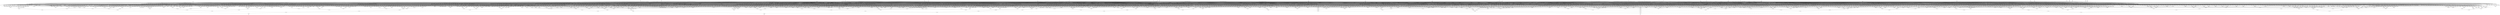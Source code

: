 digraph g {
 no_1_ -> o_1_
 no_2_ -> o_2_
 no_0_ -> o_0_
 i_30_ -> ni_30_
 i_20_ -> ni_20_
 i_9_ -> ni_9_
 i_10_ -> ni_10_
 i_7_ -> ni_7_
 i_8_ -> ni_8_
 i_5_ -> ni_5_
 i_6_ -> ni_6_
 i_27_ -> ni_27_
 i_14_ -> ni_14_
 i_3_ -> ni_3_
 i_28_ -> ni_28_
 i_13_ -> ni_13_
 i_4_ -> ni_4_
 i_25_ -> ni_25_
 i_12_ -> ni_12_
 i_1_ -> ni_1_
 i_26_ -> ni_26_
 i_11_ -> ni_11_
 i_2_ -> ni_2_
 i_23_ -> ni_23_
 i_18_ -> ni_18_
 i_24_ -> ni_24_
 i_17_ -> ni_17_
 i_0_ -> ni_0_
 i_21_ -> ni_21_
 i_16_ -> ni_16_
 i_22_ -> ni_22_
 i_15_ -> ni_15_
 i_32_ -> ni_32_
 i_31_ -> ni_31_
 i_34_ -> ni_34_
 i_33_ -> ni_33_
 i_19_ -> ni_19_
 i_36_ -> ni_36_
 i_35_ -> ni_35_
 i_38_ -> ni_38_
 i_29_ -> ni_29_
 i_37_ -> ni_37_
 ni_28_ -> n_n2109
  -> n_n2109
 ni_31_ -> n_n2098
  -> n_n2098
 ni_9_ -> n_n2087
  -> n_n2087
 ni_0_ -> n_n2076
  -> n_n2076
 n_n2142 -> n_n2065
 n_n2143 -> n_n2065
 n_n2141 -> n_n2065
  -> n_n2065
 n_n2456 -> n_n2001
 n_n2459 -> n_n2001
 n_n2455 -> n_n2001
  -> n_n2001
 n_n2515 -> n_n1990
 n_n2516 -> n_n1990
 n_n2513 -> n_n1990
  -> n_n1990
 n_n2592 -> n_n1979
 n_n2593 -> n_n1979
 n_n2590 -> n_n1979
  -> n_n1979
 n_n2636 -> n_n1968
 n_n2637 -> n_n1968
 n_n2634 -> n_n1968
  -> n_n1968
 n_n1500 -> n_n2153
 n_n1503 -> n_n2153
  -> n_n2153
 n_n2108 -> n_n1496
 ni_30_ -> n_n1496
 n_n2109 -> n_n1496
  -> n_n1496
 n_n2110 -> n_n1490
 n_n2107 -> n_n1490
 n_n2104 -> n_n1490
  -> n_n1490
 ni_38_ -> n_n2199
 n_n1449 -> n_n2199
  -> n_n2199
 n_n1442 -> n_n1440
 n_n1441 -> n_n1440
 n_n1443 -> n_n1440
  -> n_n1440
 n_n1434 -> n_n2205
 n_n1433 -> n_n2205
 n_n1442 -> n_n2205
  -> n_n2205
 n_n2109 -> n_n1425
 n_n2103 -> n_n1425
 n_n2107 -> n_n1425
  -> n_n1425
 ni_34_ -> n_n1418
 n_n2097 -> n_n1418
 n_n2098 -> n_n1418
  -> n_n1418
 ni_30_ -> n_n1412
 n_n2105 -> n_n1412
 n_n2109 -> n_n1412
  -> n_n1412
 n_n1396 -> n_n1385
 n_n1441 -> n_n1385
 n_n1404 -> n_n1385
  -> n_n1385
 ni_34_ -> n_n2237
 n_n1379 -> n_n2237
  -> n_n2237
 n_n1390 -> n_n1371
 n_n1441 -> n_n1371
 n_n1372 -> n_n1371
  -> n_n1371
 n_n1370 -> n_n1364
 n_n1369 -> n_n1364
 n_n1429 -> n_n1364
  -> n_n1364
 ni_25_ -> n_n1357
 n_n2107 -> n_n1357
 n_n2110 -> n_n1357
  -> n_n1357
 n_n2106 -> n_n1350
 n_n2110 -> n_n1350
 n_n2096 -> n_n1350
  -> n_n1350
 n_n1454 -> n_n1343
 n_n1489 -> n_n1343
 n_n1353 -> n_n1343
  -> n_n1343
 n_n1361 -> n_n2261
 n_n1337 -> n_n2261
  -> n_n2261
 n_n1423 -> n_n1329
 n_n1330 -> n_n1329
 n_n1353 -> n_n1329
  -> n_n1329
 n_n2092 -> n_n1309
 n_n2110 -> n_n1309
 n_n2089 -> n_n1309
  -> n_n1309
 n_n1264 -> n_n2278
 n_n1301 -> n_n2278
  -> n_n2278
 n_n1295 -> n_n2282
 n_n1294 -> n_n2282
  -> n_n2282
 n_n1248 -> n_n2286
 n_n1287 -> n_n2286
  -> n_n2286
 n_n1244 -> n_n2290
 n_n1224 -> n_n2290
  -> n_n2290
 n_n1439 -> n_n1271
 n_n1438 -> n_n1271
 n_n1272 -> n_n1271
  -> n_n1271
 n_n1264 -> n_n2296
 n_n1265 -> n_n2296
  -> n_n2296
 n_n1397 -> n_n2299
 n_n1256 -> n_n2299
  -> n_n2299
 n_n1274 -> n_n1222
 n_n1369 -> n_n1222
 n_n1223 -> n_n1222
  -> n_n1222
 n_n1334 -> n_n2322
 n_n1215 -> n_n2322
  -> n_n2322
 n_n1368 -> n_n2325
 n_n1207 -> n_n2325
  -> n_n2325
 n_n1200 -> n_n1199
 n_n1216 -> n_n1199
 n_n1391 -> n_n1199
  -> n_n1199
 n_n1193 -> n_n2333
 n_n1194 -> n_n2333
  -> n_n2333
 n_n1151 -> n_n1132
 n_n1478 -> n_n1132
 n_n1307 -> n_n1132
  -> n_n1132
 n_n1374 -> n_n2525
 n_n871 -> n_n2525
  -> n_n2525
 n_n1397 -> n_n2529
 n_n864 -> n_n2529
  -> n_n2529
 n_n811 -> n_n2562
 n_n677 -> n_n2562
  -> n_n2562
 n_n2097 -> n_n805
 ni_38_ -> n_n805
 ni_34_ -> n_n805
  -> n_n805
 n_n2102 -> n_n799
 n_n2101 -> n_n799
 ni_31_ -> n_n799
  -> n_n799
 n_n1504 -> n_n2576
 n_n792 -> n_n2576
  -> n_n2576
 n_n2077 -> n_n784
 n_n2110 -> n_n784
 n_n2078 -> n_n784
  -> n_n784
 n_n751 -> n_n2599
 n_n752 -> n_n2599
  -> n_n2599
 n_n745 -> n_n2604
 n_n746 -> n_n2604
  -> n_n2604
 n_n738 -> n_n2608
 n_n739 -> n_n2608
  -> n_n2608
 n_n2109 -> n_n730
 n_n2108 -> n_n730
 ni_13_ -> n_n730
  -> n_n730
 n_n841 -> n_n724
 n_n1066 -> n_n724
 n_n1307 -> n_n724
  -> n_n724
 n_n756 -> n_n717
 n_n732 -> n_n717
  -> n_n717
 ni_31_ -> n_n710
 n_n1441 -> n_n710
  -> n_n710
 n_n704 -> n_n2629
 n_n657 -> n_n2629
  -> n_n2629
 n_n686 -> n_n2641
 n_n685 -> n_n2641
  -> n_n2641
 n_n853 -> n_n678
 n_n1426 -> n_n678
 n_n1307 -> n_n678
  -> n_n678
 ni_13_ -> n_n672
 n_n2099 -> n_n672
 n_n2087 -> n_n672
  -> n_n672
 n_n1397 -> n_n2654
 n_n665 -> n_n2654
  -> n_n2654
 n_n1504 -> n_n2658
 n_n658 -> n_n2658
  -> n_n2658
 n_n652 -> n_n2663
 n_n783 -> n_n2663
  -> n_n2663
 n_n645 -> n_n644
 n_n793 -> n_n644
 n_n1315 -> n_n644
  -> n_n644
 n_n1092 -> n_n638
 n_n1406 -> n_n638
 n_n1404 -> n_n638
  -> n_n638
 n_n1467 -> n_n631
 n_n1466 -> n_n631
  -> n_n631
 n_n1278 -> n_n606
 n_n618 -> n_n606
 n_n787 -> n_n606
  -> n_n606
 ni_37_ -> n_n598
 n_n2102 -> n_n598
  -> n_n598
 n_n762 -> n_n2700
 n_n592 -> n_n2700
  -> n_n2700
 n_n738 -> n_n2704
 n_n585 -> n_n2704
  -> n_n2704
 n_n578 -> n_n2708
 n_n579 -> n_n2708
  -> n_n2708
 n_n550 -> n_n2711
 n_n570 -> n_n2711
  -> n_n2711
 n_n698 -> n_n2714
 n_n564 -> n_n2714
  -> n_n2714
 n_n582 -> n_n557
 n_n1426 -> n_n557
 n_n1038 -> n_n557
  -> n_n557
 n_n1314 -> n_n551
 n_n1375 -> n_n551
 n_n1141 -> n_n551
  -> n_n551
 n_n545 -> n_n544
 n_n1390 -> n_n544
 n_n1307 -> n_n544
  -> n_n544
 n_n536 -> n_n2730
 n_n537 -> n_n2730
  -> n_n2730
 n_n1456 -> n_n529
 ni_38_ -> n_n529
 n_n1486 -> n_n529
  -> n_n529
 n_n2098 -> n_n502
 n_n2097 -> n_n502
 n_n2108 -> n_n502
  -> n_n502
 ni_10_ -> n_n495
 ni_12_ -> n_n495
 n_n2104 -> n_n495
  -> n_n495
 n_n1408 -> n_n489
 n_n793 -> n_n489
 n_n942 -> n_n489
  -> n_n489
 n_n2090 -> n_n483
 n_n2095 -> n_n483
 n_n2076 -> n_n483
  -> n_n483
 n_n504 -> n_n475
 n_n949 -> n_n475
  -> n_n475
 n_n539 -> n_n468
 n_n469 -> n_n468
 n_n1307 -> n_n468
  -> n_n468
 n_n462 -> n_n2777
 n_n434 -> n_n2777
  -> n_n2777
 n_n441 -> n_n439
 n_n1441 -> n_n439
  -> n_n439
 n_n432 -> n_n2792
 n_n416 -> n_n2792
  -> n_n2792
 n_n1305 -> n_n428
 n_n1295 -> n_n428
 n_n1216 -> n_n428
  -> n_n428
 n_n423 -> n_n2804
 n_n424 -> n_n2804
  -> n_n2804
 n_n415 -> n_n2808
 n_n416 -> n_n2808
  -> n_n2808
 n_n1118 -> n_n409
 n_n618 -> n_n409
 n_n787 -> n_n409
  -> n_n409
 n_n403 -> n_n2817
 n_n358 -> n_n2817
  -> n_n2817
 n_n2080 -> n_n396
 n_n2086 -> n_n396
 n_n2096 -> n_n396
  -> n_n396
 n_n1231 -> n_n382
 n_n1318 -> n_n382
 n_n1216 -> n_n382
  -> n_n382
 n_n1334 -> n_n376
 n_n1216 -> n_n376
  -> n_n376
 n_n374 -> n_n2843
 n_n307 -> n_n2843
  -> n_n2843
 n_n370 -> n_n2850
 n_n620 -> n_n2850
  -> n_n2850
 n_n383 -> n_n2855
 n_n288 -> n_n2855
  -> n_n2855
 n_n1288 -> n_n357
 n_n1295 -> n_n357
 n_n1018 -> n_n357
  -> n_n357
 n_n1375 -> n_n353
 n_n402 -> n_n353
 n_n1400 -> n_n353
  -> n_n353
 n_n347 -> n_n2872
 n_n394 -> n_n2872
  -> n_n2872
 n_n298 -> n_n2880
 n_n458 -> n_n2880
  -> n_n2880
 n_n311 -> n_n2885
 n_n386 -> n_n2885
  -> n_n2885
 n_n334 -> n_n2891
 n_n335 -> n_n2891
  -> n_n2891
 n_n327 -> n_n2896
 n_n391 -> n_n2896
  -> n_n2896
 n_n325 -> n_n2901
 n_n322 -> n_n2901
  -> n_n2901
 n_n347 -> n_n2908
 n_n372 -> n_n2908
  -> n_n2908
 n_n1443 -> n_n314
 n_n305 -> n_n314
 n_n714 -> n_n314
  -> n_n314
 n_n290 -> n_n2922
 n_n386 -> n_n2922
  -> n_n2922
 n_n313 -> n_n2927
 n_n304 -> n_n2927
  -> n_n2927
 n_n1189 -> n_n300
 n_n1361 -> n_n300
 n_n1426 -> n_n300
  -> n_n300
 n_n1225 -> n_n296
 n_n1361 -> n_n296
 n_n1000 -> n_n296
  -> n_n296
 n_n461 -> n_n294
 n_n737 -> n_n294
 n_n373 -> n_n294
  -> n_n294
 n_n1205 -> n_n289
 n_n1361 -> n_n289
 n_n512 -> n_n289
  -> n_n289
 n_n300 -> n_n2963
 n_n294 -> n_n2963
  -> n_n2963
 n_n2097 -> n_n280
 ni_37_ -> n_n280
 n_n2102 -> n_n280
  -> n_n280
 n_n2089 -> n_n272
 n_n2094 -> n_n272
 n_n2088 -> n_n272
  -> n_n272
 n_n841 -> n_n266
 n_n301 -> n_n266
 n_n1307 -> n_n266
  -> n_n266
 n_n2098 -> n_n259
 n_n2102 -> n_n259
 ni_29_ -> n_n259
  -> n_n259
 n_n254 -> n_n252
 n_n880 -> n_n252
 n_n1369 -> n_n252
  -> n_n252
 n_n1100 -> n_n246
 n_n301 -> n_n246
 n_n1307 -> n_n246
  -> n_n246
 n_n1443 -> n_n233
 n_n378 -> n_n233
 n_n714 -> n_n233
  -> n_n233
 n_n227 -> n_n3004
 n_n437 -> n_n3004
  -> n_n3004
 n_n196 -> n_n3009
 n_n221 -> n_n3009
  -> n_n3009
 n_n683 -> n_n215
 n_n571 -> n_n215
 n_n1258 -> n_n215
  -> n_n215
 n_n1375 -> n_n208
 n_n209 -> n_n208
 n_n1400 -> n_n208
  -> n_n208
 n_n201 -> n_n3022
 ni_37_ -> n_n3022
 n_n306 -> n_n3022
  -> n_n3022
 n_n241 -> n_n193
 n_n825 -> n_n193
 n_n461 -> n_n193
  -> n_n193
 n_n1288 -> n_n186
 n_n1437 -> n_n186
 n_n1018 -> n_n186
  -> n_n186
 n_n1375 -> n_n165
 n_n1340 -> n_n165
 n_n1400 -> n_n165
  -> n_n165
 n_n123 -> n_n3046
 n_n246 -> n_n3046
  -> n_n3046
 n_n153 -> n_n3051
 ni_37_ -> n_n3051
 n_n114 -> n_n3051
  -> n_n3051
 n_n146 -> n_n3055
 n_n147 -> n_n3055
  -> n_n3055
 n_n1278 -> n_n139
 n_n180 -> n_n139
 n_n787 -> n_n139
  -> n_n139
 n_n2093 -> n_n132
 n_n2079 -> n_n132
 n_n2094 -> n_n132
  -> n_n132
 n_n118 -> n_n3067
 n_n125 -> n_n3067
  -> n_n3067
 n_n1441 -> n_n98
 n_n100 -> n_n98
 n_n588 -> n_n98
  -> n_n98
 n_n841 -> n_n90
 n_n1443 -> n_n90
 n_n97 -> n_n90
  -> n_n90
 n_n1278 -> n_n83
 n_n937 -> n_n83
 n_n152 -> n_n83
  -> n_n83
 n_n77 -> n_n3096
 n_n1318 -> n_n3096
 n_n78 -> n_n3096
  -> n_n3096
 n_n2079 -> n_n69
 n_n2083 -> n_n69
 n_n2093 -> n_n69
  -> n_n69
 n_n58 -> n_n3103
 ni_37_ -> n_n3103
 n_n62 -> n_n3103
  -> n_n3103
 ni_24_ -> n_n2110
  -> n_n2110
 ni_35_ -> n_n2097
  -> n_n2097
 ni_10_ -> n_n2088
  -> n_n2088
 n_n2112 -> n_n2075
 n_n2113 -> n_n2075
 n_n2111 -> n_n2075
  -> n_n2075
 n_n2139 -> n_n2066
 n_n2140 -> n_n2066
 n_n2138 -> n_n2066
  -> n_n2066
 n_n2462 -> n_n2000
 n_n2467 -> n_n2000
 n_n2460 -> n_n2000
  -> n_n2000
 n_n2508 -> n_n1991
 n_n2512 -> n_n1991
 n_n2507 -> n_n1991
  -> n_n1991
 n_n2595 -> n_n1978
 n_n2596 -> n_n1978
 n_n2594 -> n_n1978
  -> n_n1978
 n_n2632 -> n_n1969
 n_n2633 -> n_n1969
 n_n2631 -> n_n1969
  -> n_n1969
 n_n1996 -> n_n1871
 n_n1995 -> n_n1871
 n_n1997 -> n_n1871
  -> n_n1871
 n_n1580 -> n_n1554
 n_n1579 -> n_n1554
 n_n1581 -> n_n1554
  -> n_n1554
 n_n1500 -> n_n2152
 n_n1505 -> n_n2152
  -> n_n2152
 n_n1496 -> n_n2161
 ni_34_ -> n_n2161
 n_n1519 -> n_n2161
  -> n_n2161
 n_n1491 -> n_n2165
 n_n1492 -> n_n2165
  -> n_n2165
 n_n1486 -> n_n1449
 n_n1450 -> n_n1449
 n_n1451 -> n_n1449
  -> n_n1449
 ni_29_ -> n_n2202
 n_n1440 -> n_n2202
  -> n_n2202
 n_n2102 -> n_n1433
 ni_34_ -> n_n1433
 n_n2098 -> n_n1433
  -> n_n1433
 n_n1426 -> n_n1424
 n_n1425 -> n_n1424
 n_n1446 -> n_n1424
  -> n_n1424
 n_n1448 -> n_n2212
 n_n1419 -> n_n2212
 n_n1420 -> n_n2212
  -> n_n2212
 ni_29_ -> n_n2222
 n_n1407 -> n_n2222
  -> n_n2222
 ni_33_ -> n_n2232
 n_n1386 -> n_n2232
  -> n_n2232
 n_n1489 -> n_n1378
 n_n1433 -> n_n1378
 n_n1296 -> n_n1378
  -> n_n1378
 n_n2090 -> n_n1372
 n_n2089 -> n_n1372
 ni_7_ -> n_n1372
  -> n_n1372
 n_n1368 -> n_n2245
 n_n1364 -> n_n2245
  -> n_n2245
 n_n1361 -> n_n2248
 n_n1358 -> n_n2248
  -> n_n2248
 n_n1478 -> n_n1349
 n_n1438 -> n_n1349
 n_n1350 -> n_n1349
  -> n_n1349
 n_n1361 -> n_n2256
 n_n1344 -> n_n2256
  -> n_n2256
 n_n2110 -> n_n1336
 n_n2107 -> n_n1336
 ni_14_ -> n_n1336
  -> n_n1336
 n_n2103 -> n_n1330
 ni_34_ -> n_n1330
 n_n2108 -> n_n1330
  -> n_n1330
 ni_35_ -> n_n2272
 n_n1316 -> n_n2272
  -> n_n2272
 ni_38_ -> n_n1300
 n_n2101 -> n_n1300
  -> n_n1300
 n_n1489 -> n_n1294
 n_n1362 -> n_n1294
 n_n1296 -> n_n1294
  -> n_n1294
 n_n1390 -> n_n1286
 n_n1375 -> n_n1286
 n_n1372 -> n_n1286
  -> n_n1286
 n_n2110 -> n_n1280
 n_n2099 -> n_n1280
 n_n2090 -> n_n1280
  -> n_n1280
 n_n1295 -> n_n2293
 n_n1271 -> n_n2293
  -> n_n2293
 ni_38_ -> n_n1264
 n_n1302 -> n_n1264
  -> n_n1264
 n_n2090 -> n_n1255
 n_n2095 -> n_n1255
 ni_0_ -> n_n1255
  -> n_n1255
 n_n1368 -> n_n2319
 n_n1222 -> n_n2319
  -> n_n2319
 n_n1217 -> n_n1215
 n_n1216 -> n_n1215
 n_n1401 -> n_n1215
  -> n_n1215
 n_n2106 -> n_n1206
 n_n2110 -> n_n1206
 n_n2090 -> n_n1206
  -> n_n1206
 ni_20_ -> n_n1200
 n_n2092 -> n_n1200
 n_n2094 -> n_n1200
  -> n_n1200
 n_n2100 -> n_n1192
 ni_9_ -> n_n1192
 n_n2096 -> n_n1192
  -> n_n1192
 n_n1139 -> n_n2365
 n_n1140 -> n_n2365
  -> n_n2365
 n_n1390 -> n_n870
 n_n1441 -> n_n870
 n_n912 -> n_n870
  -> n_n870
 n_n865 -> n_n864
 n_n875 -> n_n864
 n_n1404 -> n_n864
  -> n_n864
 n_n1161 -> n_n810
 n_n1257 -> n_n810
 n_n1429 -> n_n810
  -> n_n810
 n_n2110 -> n_n806
 n_n2109 -> n_n806
 n_n2090 -> n_n806
  -> n_n806
 n_n1018 -> n_n798
 n_n1489 -> n_n798
 n_n1429 -> n_n798
  -> n_n798
 n_n1019 -> n_n792
 n_n793 -> n_n792
 n_n1323 -> n_n792
  -> n_n792
 n_n816 -> n_n778
 n_n1441 -> n_n778
 n_n1429 -> n_n778
  -> n_n778
 n_n819 -> n_n750
 n_n987 -> n_n750
 n_n1279 -> n_n750
  -> n_n750
 n_n805 -> n_n745
 n_n1133 -> n_n745
  -> n_n745
 n_n2095 -> n_n737
 ni_19_ -> n_n737
 ni_9_ -> n_n737
  -> n_n737
 n_n717 -> n_n2611
 n_n731 -> n_n2611
  -> n_n2611
 n_n805 -> n_n723
 n_n1128 -> n_n723
  -> n_n723
 n_n1303 -> n_n718
 n_n719 -> n_n718
 n_n1307 -> n_n718
  -> n_n718
 n_n710 -> n_n2625
 n_n507 -> n_n2625
  -> n_n2625
 n_n1197 -> n_n704
 n_n975 -> n_n704
  -> n_n704
 n_n857 -> n_n690
 n_n1206 -> n_n690
 n_n1307 -> n_n690
  -> n_n690
 n_n667 -> n_n2646
 n_n678 -> n_n2646
  -> n_n2646
 n_n673 -> n_n2650
 n_n642 -> n_n2650
  -> n_n2650
 n_n2090 -> n_n664
 n_n2089 -> n_n664
 n_n2084 -> n_n664
  -> n_n664
 n_n1019 -> n_n658
 n_n793 -> n_n658
 n_n1285 -> n_n658
  -> n_n658
 n_n816 -> n_n651
 n_n1441 -> n_n651
 n_n1404 -> n_n651
  -> n_n651
 n_n2094 -> n_n645
 ni_21_ -> n_n645
 n_n2089 -> n_n645
  -> n_n645
 n_n1397 -> n_n2672
 n_n638 -> n_n2672
  -> n_n2672
 n_n631 -> n_n2675
 n_n785 -> n_n2675
  -> n_n2675
 n_n603 -> n_n2693
 n_n606 -> n_n2693
  -> n_n2693
 n_n2104 -> n_n599
 n_n2089 -> n_n599
 n_n2076 -> n_n599
  -> n_n599
 n_n590 -> n_n2701
 n_n416 -> n_n2701
  -> n_n2701
 n_n586 -> n_n585
 n_n1523 -> n_n585
 n_n1038 -> n_n585
  -> n_n585
 n_n2095 -> n_n577
 n_n2094 -> n_n577
 n_n2096 -> n_n577
  -> n_n577
 n_n1322 -> n_n570
 n_n1375 -> n_n570
 n_n1154 -> n_n570
  -> n_n570
 ni_9_ -> n_n563
 ni_12_ -> n_n563
 n_n2080 -> n_n563
  -> n_n563
 n_n686 -> n_n2718
 n_n558 -> n_n2718
  -> n_n2718
 n_n571 -> n_n550
 n_n552 -> n_n550
  -> n_n550
 n_n2090 -> n_n545
 n_n2095 -> n_n545
 n_n2084 -> n_n545
  -> n_n545
 n_n793 -> n_n535
 n_n660 -> n_n535
 n_n1443 -> n_n535
  -> n_n535
 n_n529 -> n_n2734
 n_n435 -> n_n2734
  -> n_n2734
 n_n502 -> n_n501
 ni_38_ -> n_n501
 n_n1478 -> n_n501
  -> n_n501
 n_n499 -> n_n2755
 n_n496 -> n_n2755
  -> n_n2755
 n_n473 -> n_n2761
 n_n489 -> n_n2761
  -> n_n2761
 n_n487 -> n_n2765
 n_n484 -> n_n2765
  -> n_n2765
 n_n475 -> n_n2769
 n_n476 -> n_n2769
  -> n_n2769
 n_n2110 -> n_n469
 n_n2109 -> n_n469
 n_n2077 -> n_n469
  -> n_n469
 n_n1141 -> n_n455
 n_n456 -> n_n455
 n_n461 -> n_n455
  -> n_n455
 n_n439 -> n_n2788
 n_n440 -> n_n2788
  -> n_n2788
 n_n433 -> n_n2791
 n_n434 -> n_n2791
  -> n_n2791
 n_n428 -> n_n2799
 n_n269 -> n_n2799
  -> n_n2799
 ni_29_ -> n_n423
 n_n1441 -> n_n423
  -> n_n423
 n_n1419 -> n_n415
 n_n1466 -> n_n415
  -> n_n415
 n_n368 -> n_n2812
 n_n269 -> n_n2812
  -> n_n2812
 ni_36_ -> n_n402
 ni_34_ -> n_n402
  -> n_n402
 n_n353 -> n_n2821
 n_n242 -> n_n2821
  -> n_n2821
 n_n382 -> n_n2830
 n_n437 -> n_n2830
  -> n_n2830
 ni_21_ -> n_n377
 n_n2092 -> n_n377
 n_n2077 -> n_n377
  -> n_n377
 n_n2096 -> n_n373
 n_n2080 -> n_n373
 n_n2082 -> n_n373
  -> n_n373
 n_n1202 -> n_n370
 ni_37_ -> n_n370
 n_n1375 -> n_n370
  -> n_n370
 n_n383 -> n_n2856
 n_n287 -> n_n2856
  -> n_n2856
 n_n1278 -> n_n358
 n_n1408 -> n_n358
 n_n1279 -> n_n358
  -> n_n358
 n_n353 -> n_n2867
 n_n355 -> n_n2867
  -> n_n2867
 n_n350 -> n_n2871
 n_n348 -> n_n2871
  -> n_n2871
 n_n341 -> n_n2884
 n_n339 -> n_n2884
  -> n_n2884
 n_n310 -> n_n2886
 n_n385 -> n_n2886
  -> n_n2886
 n_n1179 -> n_n334
 n_n1345 -> n_n334
  -> n_n334
 n_n1231 -> n_n327
 n_n1361 -> n_n327
 n_n1423 -> n_n327
  -> n_n327
 n_n582 -> n_n322
 n_n1426 -> n_n322
 n_n344 -> n_n322
  -> n_n322
 n_n347 -> n_n2909
 n_n371 -> n_n2909
  -> n_n2909
 n_n316 -> n_n2915
 n_n315 -> n_n2915
  -> n_n2915
 n_n289 -> n_n2923
 n_n385 -> n_n2923
  -> n_n2923
 n_n1429 -> n_n304
 n_n305 -> n_n304
 n_n714 -> n_n304
  -> n_n304
 n_n300 -> n_n2935
 n_n391 -> n_n2935
  -> n_n2935
 n_n297 -> n_n2941
 n_n367 -> n_n2941
  -> n_n2941
 n_n296 -> n_n2942
 n_n365 -> n_n2942
  -> n_n2942
 n_n289 -> n_n2957
 n_n365 -> n_n2957
  -> n_n2957
 n_n300 -> n_n2962
 n_n371 -> n_n2962
  -> n_n2962
 n_n270 -> n_n2970
 n_n238 -> n_n2970
  -> n_n2970
 n_n273 -> n_n2972
 n_n274 -> n_n2972
  -> n_n2972
 n_n228 -> n_n2978
 n_n266 -> n_n2978
  -> n_n2978
 n_n260 -> n_n2981
 n_n229 -> n_n2981
  -> n_n2981
 n_n252 -> n_n2986
 n_n253 -> n_n2986
  -> n_n2986
 n_n216 -> n_n2990
 n_n458 -> n_n2990
  -> n_n2990
 n_n1397 -> n_n232
 n_n984 -> n_n232
  -> n_n232
 n_n1133 -> n_n227
 n_n271 -> n_n227
 n_n1216 -> n_n227
  -> n_n227
 ni_37_ -> n_n220
 ni_29_ -> n_n220
  -> n_n220
 n_n216 -> n_n3014
 n_n358 -> n_n3014
  -> n_n3014
 n_n208 -> n_n3019
 n_n212 -> n_n3019
  -> n_n3019
 n_n1375 -> n_n201
 n_n1458 -> n_n201
 n_n1213 -> n_n201
  -> n_n201
 n_n168 -> n_n3026
 n_n193 -> n_n3026
  -> n_n3026
 n_n187 -> n_n3029
 n_n188 -> n_n3029
  -> n_n3029
 n_n2101 -> n_n172
 ni_37_ -> n_n172
 ni_29_ -> n_n172
  -> n_n172
 n_n1441 -> n_n158
 n_n663 -> n_n158
 n_n713 -> n_n158
  -> n_n158
 n_n1369 -> n_n153
 n_n655 -> n_n153
 n_n177 -> n_n153
  -> n_n153
 n_n115 -> n_n3056
 ni_36_ -> n_n3056
 n_n78 -> n_n3056
  -> n_n3056
 n_n140 -> n_n3059
 n_n141 -> n_n3059
  -> n_n3059
 n_n109 -> n_n3064
 ni_36_ -> n_n3064
 n_n29 -> n_n3064
  -> n_n3064
 n_n1303 -> n_n125
 n_n214 -> n_n125
 n_n1307 -> n_n125
  -> n_n125
 n_n98 -> n_n3085
 ni_37_ -> n_n3085
 n_n99 -> n_n3085
  -> n_n3085
 ni_29_ -> n_n91
 n_n2097 -> n_n91
 n_n2109 -> n_n91
  -> n_n91
 n_n34 -> n_n3092
 ni_37_ -> n_n3092
 n_n83 -> n_n3092
  -> n_n3092
 n_n1216 -> n_n77
 n_n1241 -> n_n77
 n_n179 -> n_n77
  -> n_n77
 n_n1303 -> n_n68
 n_n180 -> n_n68
 n_n97 -> n_n68
  -> n_n68
 n_n841 -> n_n62
 n_n272 -> n_n62
 n_n245 -> n_n62
  -> n_n62
 ni_26_ -> n_n2107
  -> n_n2107
 ni_8_ -> n_n2100
  -> n_n2100
 ni_14_ -> n_n2089
  -> n_n2089
 n_n2115 -> n_n2074
 n_n2116 -> n_n2074
 n_n2114 -> n_n2074
  -> n_n2074
 n_n2148 -> n_n2063
 n_n2149 -> n_n2063
 n_n2147 -> n_n2063
  -> n_n2063
 n_n2347 -> n_n2021
 n_n2351 -> n_n2021
 n_n2346 -> n_n2021
  -> n_n2021
 n_n2418 -> n_n2010
 n_n2419 -> n_n2010
 n_n2417 -> n_n2010
  -> n_n2010
 n_n2600 -> n_n1977
 n_n2601 -> n_n1977
 n_n2597 -> n_n1977
  -> n_n1977
 n_n2644 -> n_n1966
 n_n2645 -> n_n1966
 n_n2641 -> n_n1966
  -> n_n1966
 n_n2026 -> n_n1881
 n_n2025 -> n_n1881
 n_n2027 -> n_n1881
  -> n_n1881
 n_n1549 -> n_n1544
 n_n1548 -> n_n1544
 n_n1550 -> n_n1544
  -> n_n1544
 n_n1500 -> n_n2155
 n_n1502 -> n_n2155
  -> n_n2155
 n_n2107 -> n_n1497
 n_n2109 -> n_n1497
 n_n2110 -> n_n1497
  -> n_n1497
 n_n2105 -> n_n1491
 ni_35_ -> n_n1491
 ni_29_ -> n_n1491
  -> n_n1491
 n_n1497 -> n_n1447
 n_n1448 -> n_n1447
 n_n1432 -> n_n1447
  -> n_n1447
 n_n2092 -> n_n1442
 n_n2110 -> n_n1442
 ni_22_ -> n_n1442
  -> n_n1442
 ni_29_ -> n_n1434
 n_n2103 -> n_n1434
 n_n2109 -> n_n1434
  -> n_n1434
 ni_38_ -> n_n2209
 n_n1424 -> n_n2209
  -> n_n2209
 n_n1412 -> n_n2216
 ni_35_ -> n_n2216
 n_n1476 -> n_n2216
  -> n_n2216
 n_n1442 -> n_n1407
 n_n1441 -> n_n1407
 n_n1408 -> n_n1407
  -> n_n1407
 n_n2095 -> n_n1384
 ni_14_ -> n_n1384
 n_n2090 -> n_n1384
  -> n_n1384
 ni_34_ -> n_n2236
 n_n1380 -> n_n2236
  -> n_n2236
 n_n1374 -> n_n2240
 n_n1373 -> n_n2240
  -> n_n2240
 n_n1489 -> n_n1363
 n_n1393 -> n_n1363
 n_n1396 -> n_n1363
  -> n_n1363
 n_n2105 -> n_n2249
 n_n1356 -> n_n2249
  -> n_n2249
 ni_35_ -> n_n1351
 ni_36_ -> n_n1351
 n_n2105 -> n_n1351
  -> n_n1351
 n_n1454 -> n_n1344
 n_n1345 -> n_n1344
 n_n1346 -> n_n1344
  -> n_n1344
 n_n1334 -> n_n2268
 n_n1324 -> n_n2268
  -> n_n2268
 n_n2093 -> n_n1322
 n_n2092 -> n_n1322
 n_n2094 -> n_n1322
  -> n_n1322
 n_n1523 -> n_n1299
 n_n1431 -> n_n1299
 n_n1270 -> n_n1299
  -> n_n1299
 n_n1489 -> n_n1292
 n_n1415 -> n_n1292
 n_n1293 -> n_n1292
  -> n_n1292
 n_n2108 -> n_n1288
 n_n2102 -> n_n1288
 n_n2109 -> n_n1288
  -> n_n1288
 n_n1368 -> n_n2289
 n_n1281 -> n_n2289
  -> n_n2289
 ni_9_ -> n_n1270
 ni_12_ -> n_n1270
 n_n2104 -> n_n1270
  -> n_n1270
 n_n1263 -> n_n1262
 n_n1369 -> n_n1262
 n_n1315 -> n_n1262
  -> n_n1262
 n_n2108 -> n_n1257
 ni_33_ -> n_n1257
 n_n2109 -> n_n1257
  -> n_n1257
 ni_34_ -> n_n2312
 n_n1236 -> n_n2312
  -> n_n2312
 n_n1282 -> n_n1228
 n_n1369 -> n_n1228
 n_n1229 -> n_n1228
  -> n_n1228
 n_n2109 -> n_n1205
 n_n2101 -> n_n1205
 n_n2107 -> n_n1205
  -> n_n1205
 n_n1214 -> n_n1198
 n_n1213 -> n_n1198
 n_n1429 -> n_n1198
  -> n_n1198
 n_n1278 -> n_n1194
 n_n1423 -> n_n1194
 n_n1279 -> n_n1194
  -> n_n1194
 n_n1390 -> n_n1146
 n_n1441 -> n_n1146
 n_n1147 -> n_n1146
  -> n_n1146
 n_n932 -> n_n929
 n_n1472 -> n_n929
 n_n1048 -> n_n929
  -> n_n929
 n_n872 -> n_n2524
 n_n873 -> n_n2524
  -> n_n2524
 n_n2092 -> n_n865
 ni_25_ -> n_n865
 ni_21_ -> n_n865
  -> n_n865
 n_n828 -> n_n2561
 n_n812 -> n_n2561
  -> n_n2561
 n_n797 -> n_n2567
 n_n807 -> n_n2567
  -> n_n2567
 n_n1295 -> n_n797
 n_n799 -> n_n797
  -> n_n797
 n_n1278 -> n_n785
 n_n786 -> n_n785
 n_n787 -> n_n785
  -> n_n785
 n_n691 -> n_n2583
 n_n779 -> n_n2583
  -> n_n2583
 n_n1408 -> n_n752
 n_n816 -> n_n752
 n_n1446 -> n_n752
  -> n_n752
 n_n839 -> n_n746
 n_n1423 -> n_n746
 n_n1307 -> n_n746
  -> n_n746
 n_n737 -> n_n736
 n_n1523 -> n_n736
 n_n742 -> n_n736
  -> n_n736
 n_n756 -> n_n728
 n_n1311 -> n_n728
  -> n_n728
 n_n725 -> n_n2615
 n_n677 -> n_n2615
  -> n_n2615
 ni_13_ -> n_n719
 n_n2109 -> n_n719
 n_n2087 -> n_n719
  -> n_n719
 n_n698 -> n_n2632
 n_n699 -> n_n2632
  -> n_n2632
 n_n691 -> n_n2636
 n_n692 -> n_n2636
  -> n_n2636
 n_n611 -> n_n2647
 n_n263 -> n_n2647
  -> n_n2647
 n_n756 -> n_n670
 n_n683 -> n_n670
  -> n_n670
 ni_21_ -> n_n666
 n_n2092 -> n_n666
 n_n2093 -> n_n666
  -> n_n666
 n_n646 -> n_n2657
 n_n659 -> n_n2657
  -> n_n2657
 n_n880 -> n_n650
 n_n1438 -> n_n650
  -> n_n650
 n_n643 -> n_n2668
 n_n416 -> n_n2668
  -> n_n2668
 n_n880 -> n_n639
 n_n1345 -> n_n639
  -> n_n639
 n_n621 -> n_n2674
 n_n632 -> n_n2674
  -> n_n2674
 n_n2077 -> n_n617
 n_n2106 -> n_n617
 n_n2078 -> n_n617
  -> n_n617
 n_n611 -> n_n2688
 n_n363 -> n_n2688
  -> n_n2688
 n_n2109 -> n_n591
 ni_38_ -> n_n591
 n_n2107 -> n_n591
  -> n_n591
 n_n584 -> n_n583
 n_n1523 -> n_n583
 n_n1033 -> n_n583
  -> n_n583
 n_n615 -> n_n579
 n_n1213 -> n_n579
 n_n454 -> n_n579
  -> n_n579
 ni_37_ -> n_n571
 ni_35_ -> n_n571
  -> n_n571
 ni_11_ -> n_n565
 ni_12_ -> n_n565
 ni_9_ -> n_n565
  -> n_n565
 n_n584 -> n_n558
 n_n1426 -> n_n558
 n_n1033 -> n_n558
  -> n_n558
 n_n550 -> n_n2724
 n_n551 -> n_n2724
  -> n_n2724
 n_n543 -> n_n2728
 n_n544 -> n_n2728
  -> n_n2728
 n_n539 -> n_n537
 n_n538 -> n_n537
 n_n1307 -> n_n537
  -> n_n537
 n_n530 -> n_n2733
 n_n531 -> n_n2733
  -> n_n2733
 n_n481 -> n_n2750
 n_n503 -> n_n2750
  -> n_n2750
 n_n582 -> n_n496
 n_n1426 -> n_n496
 n_n528 -> n_n496
  -> n_n496
 n_n516 -> n_n488
 n_n515 -> n_n488
 n_n517 -> n_n488
  -> n_n488
 n_n504 -> n_n481
 n_n1431 -> n_n481
  -> n_n481
 n_n2094 -> n_n477
 n_n2081 -> n_n477
 n_n2095 -> n_n477
  -> n_n477
 n_n467 -> n_n2772
 n_n470 -> n_n2772
  -> n_n2772
 n_n2110 -> n_n449
 n_n2099 -> n_n449
 n_n2077 -> n_n449
  -> n_n449
 n_n2101 -> n_n441
 ni_37_ -> n_n441
 n_n2103 -> n_n441
  -> n_n441
 n_n1418 -> n_n433
 ni_38_ -> n_n433
 n_n1466 -> n_n433
  -> n_n433
 n_n1128 -> n_n427
 n_n880 -> n_n427
 n_n1369 -> n_n427
  -> n_n427
 n_n422 -> n_n2805
 n_n263 -> n_n2805
  -> n_n2805
 n_n417 -> n_n2807
 n_n418 -> n_n2807
  -> n_n2807
 n_n410 -> n_n2811
 n_n411 -> n_n2811
  -> n_n2811
 n_n2095 -> n_n389
 ni_19_ -> n_n389
 n_n2090 -> n_n389
  -> n_n389
 n_n383 -> n_n2828
 n_n309 -> n_n2828
  -> n_n2828
 n_n376 -> n_n2834
 n_n233 -> n_n2834
  -> n_n2834
 n_n461 -> n_n372
 n_n1055 -> n_n372
 n_n373 -> n_n372
  -> n_n372
 n_n359 -> n_n2851
 n_n369 -> n_n2851
  -> n_n2851
 n_n1302 -> n_n364
 n_n1361 -> n_n364
 n_n1054 -> n_n364
  -> n_n364
 n_n359 -> n_n2859
 n_n360 -> n_n2859
  -> n_n2859
 n_n596 -> n_n352
 n_n1497 -> n_n352
 n_n337 -> n_n352
  -> n_n352
 n_n374 -> n_n2878
 n_n288 -> n_n2878
  -> n_n2878
 n_n735 -> n_n339
 n_n1523 -> n_n339
 n_n321 -> n_n339
  -> n_n339
 n_n327 -> n_n2897
 n_n317 -> n_n2897
  -> n_n2897
 n_n735 -> n_n320
 n_n1426 -> n_n320
 n_n321 -> n_n320
  -> n_n320
 n_n318 -> n_n2906
 n_n309 -> n_n2906
  -> n_n2906
 n_n388 -> n_n315
 n_n735 -> n_n315
 n_n1307 -> n_n315
  -> n_n315
 n_n1118 -> n_n309
 n_n384 -> n_n309
 n_n396 -> n_n309
  -> n_n309
 n_n1429 -> n_n302
 n_n303 -> n_n302
 n_n712 -> n_n302
  -> n_n302
 n_n327 -> n_n2933
 n_n284 -> n_n2933
  -> n_n2933
 n_n1225 -> n_n297
 n_n1361 -> n_n297
 n_n1004 -> n_n297
  -> n_n297
 n_n461 -> n_n288
 n_n1028 -> n_n288
 n_n373 -> n_n288
  -> n_n288
 n_n300 -> n_n2964
 n_n284 -> n_n2964
  -> n_n2964
 n_n295 -> n_n2968
 n_n288 -> n_n2968
  -> n_n2968
 n_n1368 -> n_n273
 n_n1369 -> n_n273
  -> n_n273
 n_n2097 -> n_n265
 ni_37_ -> n_n265
 n_n2108 -> n_n265
  -> n_n265
 n_n259 -> n_n257
 n_n880 -> n_n257
 n_n1441 -> n_n257
  -> n_n257
 ni_29_ -> n_n254
 n_n2098 -> n_n254
 n_n2109 -> n_n254
  -> n_n254
 ni_36_ -> n_n247
 ni_35_ -> n_n247
  -> n_n247
 n_n232 -> n_n3000
 n_n233 -> n_n3000
  -> n_n3000
 n_n232 -> n_n3005
 n_n226 -> n_n3005
  -> n_n3005
 n_n222 -> n_n3008
 n_n223 -> n_n3008
  -> n_n3008
 n_n694 -> n_n216
 n_n247 -> n_n216
 n_n793 -> n_n216
  -> n_n216
 ni_13_ -> n_n207
 n_n2089 -> n_n207
 n_n2087 -> n_n207
  -> n_n207
 n_n1441 -> n_n199
 n_n200 -> n_n199
 n_n1400 -> n_n199
  -> n_n199
 n_n1441 -> n_n194
 n_n568 -> n_n194
 n_n816 -> n_n194
  -> n_n194
 n_n1406 -> n_n187
 n_n504 -> n_n187
 n_n1213 -> n_n187
  -> n_n187
 n_n1303 -> n_n171
 n_n1429 -> n_n171
 n_n245 -> n_n171
  -> n_n171
 n_n2087 -> n_n164
 ni_13_ -> n_n164
 n_n2100 -> n_n164
  -> n_n164
 n_n2089 -> n_n154
 n_n2094 -> n_n154
 n_n2078 -> n_n154
  -> n_n154
 n_n113 -> n_n3057
 ni_36_ -> n_n3057
 n_n76 -> n_n3057
  -> n_n3057
 n_n1100 -> n_n138
 n_n178 -> n_n138
 n_n1307 -> n_n138
  -> n_n138
 n_n124 -> n_n3063
 n_n134 -> n_n3063
  -> n_n3063
 n_n126 -> n_n3066
 n_n127 -> n_n3066
  -> n_n3066
 n_n111 -> n_n3077
 ni_37_ -> n_n3077
 n_n45 -> n_n3077
  -> n_n3077
 n_n1369 -> n_n104
 n_n1302 -> n_n104
 n_n179 -> n_n104
  -> n_n104
 n_n1303 -> n_n82
 n_n241 -> n_n82
 n_n1307 -> n_n82
  -> n_n82
 n_n1216 -> n_n75
 n_n1241 -> n_n75
 n_n177 -> n_n75
  -> n_n75
 n_n1369 -> n_n70
 n_n460 -> n_n70
 n_n275 -> n_n70
  -> n_n70
 n_n60 -> n_n3102
 ni_37_ -> n_n3102
 n_n63 -> n_n3102
  -> n_n3102
 ni_29_ -> n_n2108
  -> n_n2108
 ni_25_ -> n_n2099
  -> n_n2099
 ni_12_ -> n_n2090
  -> n_n2090
 n_n2118 -> n_n2073
 n_n2119 -> n_n2073
 n_n2117 -> n_n2073
  -> n_n2073
 n_n2145 -> n_n2064
 n_n2146 -> n_n2064
 n_n2144 -> n_n2064
  -> n_n2064
 n_n2364 -> n_n2020
 n_n2366 -> n_n2020
 n_n2361 -> n_n2020
  -> n_n2020
 n_n2415 -> n_n2011
 n_n2416 -> n_n2011
 n_n2414 -> n_n2011
  -> n_n2011
 n_n2604 -> n_n1976
 n_n2607 -> n_n1976
 n_n2603 -> n_n1976
  -> n_n1976
 n_n2639 -> n_n1967
 n_n2640 -> n_n1967
 n_n2638 -> n_n1967
  -> n_n1967
 n_n2056 -> n_n1891
 n_n2055 -> n_n1891
 n_n2057 -> n_n1891
  -> n_n1891
 n_n2107 -> n_n1537
 ni_27_ -> n_n1537
 n_n2110 -> n_n1537
  -> n_n1537
 n_n1501 -> n_n2154
 n_n1502 -> n_n2154
  -> n_n2154
 n_n1497 -> n_n2160
 ni_29_ -> n_n2160
 n_n1498 -> n_n2160
  -> n_n2160
 n_n2106 -> n_n1492
 n_n2109 -> n_n1492
 ni_20_ -> n_n1492
  -> n_n1492
 n_n2102 -> n_n1448
 n_n2101 -> n_n1448
 n_n2103 -> n_n1448
  -> n_n1448
 n_n2091 -> n_n1441
 n_n2109 -> n_n1441
 n_n2107 -> n_n1441
  -> n_n1441
 ni_38_ -> n_n2204
 n_n1435 -> n_n2204
  -> n_n2204
 n_n1489 -> n_n1417
 n_n1418 -> n_n1417
 n_n1451 -> n_n1417
  -> n_n1417
 n_n1411 -> n_n2217
 ni_35_ -> n_n2217
 n_n1476 -> n_n2217
  -> n_n2217
 n_n2094 -> n_n1408
 n_n2093 -> n_n1408
 n_n2089 -> n_n1408
  -> n_n1408
 ni_33_ -> n_n2233
 n_n1385 -> n_n2233
  -> n_n2233
 n_n1442 -> n_n1379
 n_n1406 -> n_n1379
 n_n1404 -> n_n1379
  -> n_n1379
 n_n1400 -> n_n1373
 n_n1375 -> n_n1373
 n_n1387 -> n_n1373
  -> n_n1373
 ni_34_ -> n_n2246
 n_n1363 -> n_n2246
  -> n_n2246
 n_n1489 -> n_n1356
 n_n1393 -> n_n1356
 n_n1357 -> n_n1356
  -> n_n1356
 n_n1438 -> n_n2252
 n_n1351 -> n_n2252
 n_n1420 -> n_n2252
  -> n_n2252
 n_n2103 -> n_n1345
 n_n2098 -> n_n1345
 n_n2109 -> n_n1345
  -> n_n1345
 n_n2087 -> n_n1323
 n_n2095 -> n_n1323
 ni_7_ -> n_n1323
  -> n_n1323
 n_n1300 -> n_n2279
 n_n1299 -> n_n2279
  -> n_n2279
 n_n2110 -> n_n1293
 n_n2107 -> n_n1293
 n_n2089 -> n_n1293
  -> n_n1293
 n_n1306 -> n_n1287
 n_n1454 -> n_n1287
 n_n1307 -> n_n1287
  -> n_n1287
 n_n1282 -> n_n1281
 n_n1369 -> n_n1281
 n_n1283 -> n_n1281
  -> n_n1281
 ni_38_ -> n_n1269
 n_n2102 -> n_n1269
  -> n_n1269
 n_n2094 -> n_n1263
 n_n2092 -> n_n1263
 n_n2089 -> n_n1263
  -> n_n1263
 n_n1258 -> n_n1256
 n_n1257 -> n_n1256
 n_n1387 -> n_n1256
  -> n_n1256
 n_n2110 -> n_n1235
 ni_25_ -> n_n1235
 ni_21_ -> n_n1235
  -> n_n1235
 n_n2089 -> n_n1229
 n_n2094 -> n_n1229
 ni_0_ -> n_n1229
  -> n_n1229
 n_n1181 -> n_n2326
 n_n1185 -> n_n2326
  -> n_n2326
 n_n1334 -> n_n2329
 n_n1199 -> n_n2329
  -> n_n2329
 ni_38_ -> n_n1193
 n_n1231 -> n_n1193
  -> n_n1193
 n_n1139 -> n_n2359
 n_n1153 -> n_n2359
  -> n_n2359
 n_n1300 -> n_n923
 n_n1189 -> n_n923
  -> n_n923
 n_n1238 -> n_n871
 n_n1163 -> n_n871
 n_n1443 -> n_n871
  -> n_n871
 n_n1397 -> n_n2528
 n_n866 -> n_n2528
  -> n_n2528
 n_n1197 -> n_n811
 n_n1486 -> n_n811
  -> n_n811
 n_n1018 -> n_n807
 n_n1489 -> n_n807
 n_n1443 -> n_n807
  -> n_n807
 n_n1390 -> n_n791
 n_n1375 -> n_n791
 n_n1130 -> n_n791
  -> n_n791
 n_n782 -> n_n2579
 n_n785 -> n_n2579
  -> n_n2579
 n_n857 -> n_n779
 n_n1280 -> n_n779
 n_n1307 -> n_n779
  -> n_n779
 n_n753 -> n_n751
 n_n1441 -> n_n751
  -> n_n751
 n_n723 -> n_n2603
 n_n747 -> n_n2603
  -> n_n2603
 n_n738 -> n_n2609
 n_n736 -> n_n2609
  -> n_n2609
 n_n1100 -> n_n729
 n_n730 -> n_n729
 n_n1307 -> n_n729
  -> n_n729
 n_n661 -> n_n2616
 n_n674 -> n_n2616
  -> n_n2616
 n_n720 -> n_n2620
 n_n783 -> n_n2620
  -> n_n2620
 ni_9_ -> n_n697
 n_n2095 -> n_n697
 n_n2096 -> n_n697
  -> n_n697
 n_n805 -> n_n691
 n_n1288 -> n_n691
  -> n_n691
 n_n1118 -> n_n677
 n_n1359 -> n_n677
 n_n1279 -> n_n677
  -> n_n677
 n_n1303 -> n_n671
 n_n672 -> n_n671
 n_n1307 -> n_n671
  -> n_n671
 n_n666 -> n_n665
 n_n875 -> n_n665
 n_n1387 -> n_n665
  -> n_n665
 n_n793 -> n_n659
 n_n660 -> n_n659
 n_n1408 -> n_n659
  -> n_n659
 n_n650 -> n_n2664
 n_n651 -> n_n2664
  -> n_n2664
 n_n1504 -> n_n2667
 n_n644 -> n_n2667
  -> n_n2667
 n_n639 -> n_n2671
 n_n640 -> n_n2671
  -> n_n2671
 n_n1274 -> n_n632
 n_n1369 -> n_n632
 n_n633 -> n_n632
  -> n_n632
 n_n1488 -> n_n616
 n_n1497 -> n_n616
  -> n_n616
 n_n1375 -> n_n611
 ni_36_ -> n_n611
 n_n1213 -> n_n611
  -> n_n611
 n_n591 -> n_n590
 n_n1426 -> n_n590
  -> n_n590
 n_n2095 -> n_n584
 ni_18_ -> n_n584
 ni_12_ -> n_n584
  -> n_n584
 n_n598 -> n_n578
 n_n949 -> n_n578
  -> n_n578
 n_n572 -> n_n2710
 n_n573 -> n_n2710
  -> n_n2710
 n_n764 -> n_n564
 n_n1454 -> n_n564
 n_n565 -> n_n564
  -> n_n564
 n_n686 -> n_n2717
 n_n559 -> n_n2717
  -> n_n2717
 n_n1225 -> n_n549
 ni_37_ -> n_n549
 n_n1018 -> n_n549
  -> n_n549
 n_n1305 -> n_n543
 n_n1318 -> n_n543
 n_n1441 -> n_n543
  -> n_n543
 n_n1458 -> n_n536
 ni_38_ -> n_n536
 n_n1128 -> n_n536
  -> n_n536
 n_n576 -> n_n530
 n_n1345 -> n_n530
  -> n_n530
 n_n501 -> n_n2751
 n_n435 -> n_n2751
  -> n_n2751
 n_n499 -> n_n2754
 n_n497 -> n_n2754
  -> n_n2754
 n_n1260 -> n_n487
 n_n1478 -> n_n487
  -> n_n487
 n_n623 -> n_n482
 n_n1369 -> n_n482
 n_n483 -> n_n482
  -> n_n482
 n_n477 -> n_n476
 n_n1213 -> n_n476
 n_n478 -> n_n476
  -> n_n476
 n_n542 -> n_n470
 n_n471 -> n_n470
 n_n787 -> n_n470
  -> n_n470
 n_n442 -> n_n2787
 n_n443 -> n_n2787
  -> n_n2787
 n_n1429 -> n_n440
 n_n588 -> n_n440
 n_n589 -> n_n440
  -> n_n440
 n_n841 -> n_n434
 n_n784 -> n_n434
 n_n1307 -> n_n434
  -> n_n434
 n_n427 -> n_n2800
 n_n601 -> n_n2800
  -> n_n2800
 n_n1302 -> n_n422
 n_n1295 -> n_n422
 n_n1018 -> n_n422
  -> n_n422
 n_n1278 -> n_n416
 n_n774 -> n_n416
 n_n787 -> n_n416
  -> n_n416
 n_n1453 -> n_n410
 ni_38_ -> n_n410
 n_n1478 -> n_n410
  -> n_n410
 n_n390 -> n_n2824
 n_n317 -> n_n2824
  -> n_n2824
 n_n1302 -> n_n383
 n_n1361 -> n_n383
 n_n1050 -> n_n383
  -> n_n383
 n_n383 -> n_n2829
 n_n307 -> n_n2829
  -> n_n2829
 n_n390 -> n_n2844
 n_n372 -> n_n2844
  -> n_n2844
 n_n1408 -> n_n369
 n_n1080 -> n_n369
 n_n942 -> n_n369
  -> n_n369
 n_n364 -> n_n2854
 n_n365 -> n_n2854
  -> n_n2854
 ni_35_ -> n_n359
 n_n1427 -> n_n359
  -> n_n359
 n_n1340 -> n_n347
 n_n1361 -> n_n347
 n_n1439 -> n_n347
  -> n_n347
 n_n374 -> n_n2879
 n_n287 -> n_n2879
  -> n_n2879
 n_n341 -> n_n2883
 n_n340 -> n_n2883
  -> n_n2883
 n_n327 -> n_n2898
 n_n315 -> n_n2898
  -> n_n2898
 ni_10_ -> n_n321
 ni_12_ -> n_n321
 n_n2100 -> n_n321
  -> n_n321
 n_n318 -> n_n2907
 n_n307 -> n_n2907
  -> n_n2907
 n_n316 -> n_n2914
 n_n317 -> n_n2914
  -> n_n2914
 n_n1205 -> n_n308
 n_n1361 -> n_n308
 n_n510 -> n_n308
  -> n_n308
 n_n2092 -> n_n303
 n_n2091 -> n_n303
 n_n2077 -> n_n303
  -> n_n303
 n_n300 -> n_n2934
 n_n394 -> n_n2934
  -> n_n2934
 n_n298 -> n_n2940
 n_n358 -> n_n2940
  -> n_n2940
 n_n308 -> n_n2958
 n_n288 -> n_n2958
  -> n_n2958
 n_n819 -> n_n284
 n_n735 -> n_n284
 n_n1279 -> n_n284
  -> n_n284
 n_n295 -> n_n2969
 n_n287 -> n_n2969
  -> n_n2969
 n_n1443 -> n_n274
 n_n275 -> n_n274
 n_n276 -> n_n274
  -> n_n274
 n_n1441 -> n_n264
 n_n265 -> n_n264
 n_n1400 -> n_n264
  -> n_n264
 n_n1404 -> n_n258
 n_n816 -> n_n258
 n_n461 -> n_n258
  -> n_n258
 n_n1130 -> n_n253
 n_n1254 -> n_n253
 n_n461 -> n_n253
  -> n_n253
 n_n248 -> n_n2989
 n_n242 -> n_n2989
  -> n_n2989
 n_n1443 -> n_n231
 n_n377 -> n_n231
 n_n712 -> n_n231
  -> n_n231
 n_n1429 -> n_n226
 n_n378 -> n_n226
 n_n714 -> n_n226
  -> n_n226
 n_n330 -> n_n221
 n_n825 -> n_n221
 n_n1279 -> n_n221
  -> n_n221
 n_n211 -> n_n3013
 n_n134 -> n_n3013
  -> n_n3013
 ni_34_ -> n_n206
 ni_37_ -> n_n206
 n_n2108 -> n_n206
  -> n_n206
 n_n2101 -> n_n200
 n_n2097 -> n_n200
 n_n2108 -> n_n200
  -> n_n200
 n_n194 -> n_n3025
 n_n195 -> n_n3025
  -> n_n3025
 n_n1144 -> n_n188
 n_n477 -> n_n188
 n_n245 -> n_n188
  -> n_n188
 n_n1441 -> n_n170
 n_n172 -> n_n170
 n_n588 -> n_n170
  -> n_n170
 n_n165 -> n_n3042
 ni_37_ -> n_n3042
 n_n246 -> n_n3042
  -> n_n3042
 n_n159 -> n_n3045
 ni_37_ -> n_n3045
 n_n82 -> n_n3045
  -> n_n3045
 n_n2097 -> n_n145
 ni_37_ -> n_n145
 ni_29_ -> n_n145
  -> n_n145
 n_n112 -> n_n3060
 ni_36_ -> n_n3060
 n_n139 -> n_n3060
  -> n_n3060
 n_n2087 -> n_n133
 n_n2095 -> n_n133
 n_n2100 -> n_n133
  -> n_n133
 n_n1369 -> n_n126
 n_n128 -> n_n126
 n_n1274 -> n_n126
  -> n_n126
 n_n2087 -> n_n110
 n_n2089 -> n_n110
 n_n2100 -> n_n110
  -> n_n110
 n_n105 -> n_n3081
 n_n1318 -> n_n3081
 n_n183 -> n_n3081
  -> n_n3081
 n_n1375 -> n_n81
 n_n1233 -> n_n81
 n_n1322 -> n_n81
  -> n_n81
 n_n841 -> n_n76
 n_n178 -> n_n76
 n_n1307 -> n_n76
  -> n_n76
 n_n70 -> n_n3099
 ni_36_ -> n_n3099
 n_n71 -> n_n3099
  -> n_n3099
 n_n853 -> n_n63
 n_n1408 -> n_n63
 n_n245 -> n_n63
  -> n_n63
 ni_34_ -> n_n2105
  -> n_n2105
 ni_16_ -> n_n2094
  -> n_n2094
 ni_21_ -> n_n2083
  -> n_n2083
 ni_3_ -> n_n2080
  -> n_n2080
 n_n2130 -> n_n2069
 n_n2131 -> n_n2069
 n_n2129 -> n_n2069
  -> n_n2069
 n_n2369 -> n_n2019
 n_n2372 -> n_n2019
 n_n2368 -> n_n2019
  -> n_n2019
 n_n2425 -> n_n2008
 n_n2426 -> n_n2008
 n_n2424 -> n_n2008
  -> n_n2008
 n_n2481 -> n_n1997
 n_n2482 -> n_n1997
 n_n2479 -> n_n1997
  -> n_n1997
 n_n2554 -> n_n1986
 n_n2555 -> n_n1986
 n_n2549 -> n_n1986
  -> n_n1986
 n_n2958 -> n_n1901
 n_n2959 -> n_n1901
 n_n2957 -> n_n1901
  -> n_n1901
 n_n2447 -> n_n1654
 n_n2457 -> n_n1654
 n_n2445 -> n_n1654
  -> n_n1654
 n_n1589 -> n_n1557
 n_n1588 -> n_n1557
 n_n1590 -> n_n1557
  -> n_n1557
 n_n1555 -> n_n1546
 n_n1554 -> n_n1546
 n_n1556 -> n_n1546
  -> n_n1546
 n_n1538 -> n_n2112
 n_n1539 -> n_n2112
  -> n_n2112
 n_n1501 -> n_n2150
 n_n1505 -> n_n2150
  -> n_n2150
 n_n1495 -> n_n2159
 ni_34_ -> n_n2159
 n_n1520 -> n_n2159
  -> n_n2159
 n_n1491 -> n_n2164
 n_n1493 -> n_n2164
  -> n_n2164
 ni_38_ -> n_n2198
 n_n1452 -> n_n2198
  -> n_n2198
 ni_38_ -> n_n2201
 n_n1444 -> n_n2201
  -> n_n2201
 n_n1459 -> n_n1435
 n_n1437 -> n_n1435
 n_n1211 -> n_n1435
  -> n_n1435
 ni_34_ -> n_n2225
 n_n1402 -> n_n2225
  -> n_n2225
 n_n2092 -> n_n1394
 n_n2110 -> n_n1394
 ni_14_ -> n_n1394
  -> n_n1394
 n_n1400 -> n_n1386
 n_n1441 -> n_n1386
 n_n1387 -> n_n1386
  -> n_n1386
 n_n2102 -> n_n1362
 n_n2101 -> n_n1362
 n_n2098 -> n_n1362
  -> n_n1362
 n_n1497 -> n_n1354
 n_n1355 -> n_n1354
 n_n1346 -> n_n1354
  -> n_n1354
 n_n1489 -> n_n1339
 n_n1340 -> n_n1339
 n_n1359 -> n_n1339
  -> n_n1339
 n_n2102 -> n_n1332
 ni_34_ -> n_n1332
 n_n2103 -> n_n1332
  -> n_n1332
 ni_35_ -> n_n2267
 n_n1325 -> n_n2267
  -> n_n2267
 n_n1400 -> n_n1298
 n_n1375 -> n_n1298
 n_n1377 -> n_n1298
  -> n_n1298
 n_n2106 -> n_n1291
 n_n2110 -> n_n1291
 ni_12_ -> n_n1291
  -> n_n1291
 n_n1322 -> n_n1284
 n_n1369 -> n_n1284
 n_n1285 -> n_n1284
  -> n_n1284
 ni_38_ -> n_n1276
 n_n1305 -> n_n1276
  -> n_n1276
 n_n2081 -> n_n1274
 n_n2092 -> n_n1274
 n_n2093 -> n_n1274
  -> n_n1274
 ni_35_ -> n_n2295
 n_n1267 -> n_n2295
  -> n_n2295
 n_n1260 -> n_n2298
 n_n1259 -> n_n2298
  -> n_n2298
 n_n1425 -> n_n1234
 n_n1393 -> n_n1234
 n_n1235 -> n_n1234
  -> n_n1234
 n_n2110 -> n_n1227
 ni_25_ -> n_n1227
 ni_20_ -> n_n1227
  -> n_n1227
 n_n1220 -> n_n2320
 n_n1221 -> n_n2320
  -> n_n2320
 n_n1406 -> n_n2323
 n_n1212 -> n_n2323
  -> n_n2323
 n_n1312 -> n_n1195
 n_n1406 -> n_n1195
 n_n1404 -> n_n1195
  -> n_n1195
 n_n1374 -> n_n2355
 n_n1159 -> n_n2355
  -> n_n2355
 ni_38_ -> n_n930
 n_n1437 -> n_n930
  -> n_n930
 n_n2106 -> n_n924
 n_n2110 -> n_n924
 ni_13_ -> n_n924
  -> n_n924
 n_n1254 -> n_n873
 n_n1369 -> n_n873
 n_n1089 -> n_n873
  -> n_n873
 n_n867 -> n_n866
 n_n875 -> n_n866
 n_n1408 -> n_n866
  -> n_n866
 n_n813 -> n_n2560
 n_n814 -> n_n2560
  -> n_n2560
 n_n808 -> n_n2566
 n_n692 -> n_n2566
  -> n_n2566
 n_n771 -> n_n2587
 n_n416 -> n_n2587
  -> n_n2587
 n_n820 -> n_n2591
 n_n767 -> n_n2591
  -> n_n2591
 ni_19_ -> n_n759
 n_n2106 -> n_n759
 ni_18_ -> n_n759
  -> n_n759
 ni_18_ -> n_n735
 ni_19_ -> n_n735
 n_n2095 -> n_n735
  -> n_n735
 n_n853 -> n_n727
 n_n1523 -> n_n727
 n_n1307 -> n_n727
  -> n_n727
 n_n2092 -> n_n713
 n_n2110 -> n_n713
 n_n2079 -> n_n713
  -> n_n713
 n_n1303 -> n_n706
 n_n773 -> n_n706
 n_n1307 -> n_n706
  -> n_n706
 n_n761 -> n_n699
 n_n1454 -> n_n699
 n_n766 -> n_n699
  -> n_n699
 n_n819 -> n_n692
 n_n1071 -> n_n692
 n_n1279 -> n_n692
  -> n_n692
 n_n805 -> n_n676
 n_n1466 -> n_n676
  -> n_n676
 n_n841 -> n_n669
 n_n1191 -> n_n669
 n_n1307 -> n_n669
  -> n_n669
 n_n662 -> n_n2655
 n_n608 -> n_n2655
  -> n_n2655
 n_n2108 -> n_n655
 n_n2097 -> n_n655
 n_n2109 -> n_n655
  -> n_n655
 n_n1092 -> n_n653
 n_n1406 -> n_n653
 n_n1408 -> n_n653
  -> n_n653
 n_n793 -> n_n647
 n_n660 -> n_n647
 n_n1404 -> n_n647
  -> n_n647
 n_n641 -> n_n2670
 n_n642 -> n_n2670
  -> n_n2670
 n_n2089 -> n_n633
 n_n2094 -> n_n633
 n_n2076 -> n_n633
  -> n_n633
 n_n616 -> n_n2684
 n_n604 -> n_n2684
  -> n_n2684
 n_n2101 -> n_n610
 ni_38_ -> n_n610
 n_n2109 -> n_n610
  -> n_n610
 n_n605 -> n_n603
 n_n1454 -> n_n603
  -> n_n603
 n_n596 -> n_n595
 n_n1497 -> n_n595
 n_n1058 -> n_n595
  -> n_n595
 n_n735 -> n_n580
 n_n1523 -> n_n580
 n_n1135 -> n_n580
  -> n_n580
 n_n574 -> n_n572
 n_n1441 -> n_n572
  -> n_n572
 ni_12_ -> n_n561
 n_n2095 -> n_n561
 ni_9_ -> n_n561
  -> n_n561
 n_n1231 -> n_n555
 ni_37_ -> n_n555
 n_n1216 -> n_n555
  -> n_n555
 n_n546 -> n_n2722
 n_n554 -> n_n2722
  -> n_n2722
 n_n916 -> n_n547
 n_n1312 -> n_n547
 n_n917 -> n_n547
  -> n_n547
 n_n2087 -> n_n539
 n_n2078 -> n_n539
 n_n2084 -> n_n539
  -> n_n539
 n_n1282 -> n_n531
 n_n1369 -> n_n531
 n_n532 -> n_n531
  -> n_n531
 n_n1269 -> n_n499
 n_n1425 -> n_n499
  -> n_n499
 n_n629 -> n_n492
 n_n1213 -> n_n492
 n_n493 -> n_n492
  -> n_n492
 n_n1429 -> n_n491
 n_n713 -> n_n491
 n_n714 -> n_n491
  -> n_n491
 n_n511 -> n_n485
 n_n510 -> n_n485
 n_n517 -> n_n485
  -> n_n485
 n_n427 -> n_n2768
 n_n534 -> n_n2768
  -> n_n2768
 n_n2110 -> n_n471
 n_n2109 -> n_n471
 n_n2079 -> n_n471
  -> n_n471
 n_n1288 -> n_n436
 n_n1318 -> n_n436
 n_n1369 -> n_n436
  -> n_n436
 n_n431 -> n_n2794
 n_n608 -> n_n2794
  -> n_n2794
 n_n430 -> n_n2796
 n_n411 -> n_n2796
  -> n_n2796
 n_n379 -> n_n2803
 n_n534 -> n_n2803
  -> n_n2803
 n_n1100 -> n_n418
 n_n419 -> n_n418
 n_n1307 -> n_n418
  -> n_n418
 n_n539 -> n_n411
 n_n412 -> n_n411
 n_n1307 -> n_n411
  -> n_n411
 n_n1225 -> n_n380
 n_n1318 -> n_n380
 n_n1018 -> n_n380
  -> n_n380
 n_n375 -> n_n2837
 n_n391 -> n_n2837
  -> n_n2837
 n_n390 -> n_n2847
 n_n284 -> n_n2847
  -> n_n2847
 n_n366 -> n_n2853
 n_n367 -> n_n2853
  -> n_n2853
 n_n916 -> n_n360
 n_n1080 -> n_n360
 n_n917 -> n_n360
  -> n_n360
 n_n338 -> n_n2888
 n_n307 -> n_n2888
  -> n_n2888
 n_n759 -> n_n331
 n_n1454 -> n_n331
 n_n511 -> n_n331
  -> n_n331
 n_n296 -> n_n2905
 n_n385 -> n_n2905
  -> n_n2905
 n_n1219 -> n_n316
 n_n1361 -> n_n316
 n_n1523 -> n_n316
  -> n_n316
 n_n282 -> n_n2945
 n_n386 -> n_n2945
  -> n_n2945
 n_n252 -> n_n2953
 n_n293 -> n_n2953
  -> n_n2953
 n_n2083 -> n_n275
 n_n2092 -> n_n275
 n_n2077 -> n_n275
  -> n_n275
 n_n264 -> n_n2979
 n_n229 -> n_n2979
  -> n_n2979
 n_n460 -> n_n243
 n_n1318 -> n_n243
 n_n1369 -> n_n243
  -> n_n243
 n_n841 -> n_n237
 n_n272 -> n_n237
 n_n1307 -> n_n237
  -> n_n237
 n_n1303 -> n_n205
 n_n207 -> n_n205
 n_n1307 -> n_n205
  -> n_n205
 n_n2109 -> n_n198
 n_n2098 -> n_n198
 n_n2091 -> n_n198
  -> n_n198
 n_n542 -> n_n184
 n_n1443 -> n_n184
 n_n787 -> n_n184
  -> n_n184
 n_n2077 -> n_n177
 n_n2092 -> n_n177
 n_n2093 -> n_n177
  -> n_n177
 n_n1118 -> n_n144
 n_n1408 -> n_n144
 n_n152 -> n_n144
  -> n_n144
 n_n2102 -> n_n137
 ni_37_ -> n_n137
 ni_29_ -> n_n137
  -> n_n137
 n_n1303 -> n_n129
 n_n131 -> n_n129
 n_n1307 -> n_n129
  -> n_n129
 n_n123 -> n_n3069
 n_n212 -> n_n3069
  -> n_n3069
 n_n1118 -> n_n116
 n_n156 -> n_n116
 n_n787 -> n_n116
  -> n_n116
 n_n81 -> n_n3093
 ni_37_ -> n_n3093
 n_n82 -> n_n3093
  -> n_n3093
 n_n1100 -> n_n74
 n_n1443 -> n_n74
 n_n97 -> n_n74
  -> n_n74
 n_n2077 -> n_n66
 n_n2083 -> n_n66
 n_n2093 -> n_n66
  -> n_n66
 n_n841 -> n_n59
 n_n916 -> n_n59
 n_n245 -> n_n59
  -> n_n59
 n_n1278 -> n_n5
 n_n180 -> n_n5
 n_n26 -> n_n5
  -> n_n5
 ni_22_ -> n_n2106
  -> n_n2106
 ni_17_ -> n_n2093
  -> n_n2093
 ni_6_ -> n_n2084
  -> n_n2084
 ni_18_ -> n_n2079
  -> n_n2079
 n_n2127 -> n_n2070
 n_n2128 -> n_n2070
 n_n2126 -> n_n2070
  -> n_n2070
 n_n2374 -> n_n2018
 n_n2375 -> n_n2018
 n_n2373 -> n_n2018
  -> n_n2018
 n_n2421 -> n_n2009
 n_n2422 -> n_n2009
 n_n2420 -> n_n2009
  -> n_n2009
 n_n2484 -> n_n1996
 n_n2485 -> n_n1996
 n_n2483 -> n_n1996
  -> n_n1996
 n_n2545 -> n_n1987
 n_n2547 -> n_n1987
 n_n2544 -> n_n1987
  -> n_n1987
 n_n2918 -> n_n1911
 n_n2919 -> n_n1911
 n_n2915 -> n_n1911
  -> n_n1911
 n_n2434 -> n_n1655
 n_n2435 -> n_n1655
 n_n2433 -> n_n1655
  -> n_n1655
 n_n1592 -> n_n1558
 n_n1591 -> n_n1558
 n_n1593 -> n_n1558
  -> n_n1558
 n_n1552 -> n_n1545
 n_n1551 -> n_n1545
 n_n1553 -> n_n1545
  -> n_n1545
 ni_31_ -> n_n1538
 n_n2109 -> n_n1538
  -> n_n1538
 n_n2105 -> n_n1501
 ni_35_ -> n_n1501
 ni_30_ -> n_n1501
  -> n_n1501
 ni_14_ -> n_n1498
 n_n2106 -> n_n1498
 ni_13_ -> n_n1498
  -> n_n1498
 n_n2106 -> n_n1493
 n_n2109 -> n_n1493
 ni_21_ -> n_n1493
  -> n_n1493
 n_n2094 -> n_n1443
 n_n2093 -> n_n1443
 n_n2095 -> n_n1443
  -> n_n1443
 ni_38_ -> n_n2203
 n_n1436 -> n_n2203
  -> n_n2203
 n_n2095 -> n_n1401
 n_n2094 -> n_n1401
 ni_7_ -> n_n1401
  -> n_n1401
 ni_33_ -> n_n2228
 n_n1395 -> n_n2228
  -> n_n2228
 ni_38_ -> n_n1361
 n_n2097 -> n_n1361
  -> n_n1361
 n_n2098 -> n_n1355
 n_n2101 -> n_n1355
 n_n2103 -> n_n1355
  -> n_n1355
 n_n1361 -> n_n2260
 n_n1339 -> n_n2260
  -> n_n2260
 n_n1334 -> n_n2263
 n_n1333 -> n_n2263
  -> n_n2263
 n_n1390 -> n_n1324
 n_n1375 -> n_n1324
 n_n1391 -> n_n1324
  -> n_n1324
 n_n1334 -> n_n2280
 n_n1298 -> n_n2280
  -> n_n2280
 n_n1318 -> n_n2283
 n_n1292 -> n_n2283
  -> n_n2283
 n_n1538 -> n_n2288
 n_n1284 -> n_n2288
  -> n_n2288
 n_n1278 -> n_n1277
 n_n1497 -> n_n1277
 n_n1279 -> n_n1277
  -> n_n1277
 n_n1274 -> n_n1273
 n_n1369 -> n_n1273
 n_n1275 -> n_n1273
  -> n_n1273
 n_n1327 -> n_n1267
 n_n1326 -> n_n1267
 n_n1404 -> n_n1267
  -> n_n1267
 n_n2092 -> n_n1258
 n_n2091 -> n_n1258
 n_n2093 -> n_n1258
  -> n_n1258
 n_n2105 -> n_n2313
 n_n1234 -> n_n2313
  -> n_n2313
 n_n1368 -> n_n2316
 n_n1228 -> n_n2316
  -> n_n2316
 n_n2102 -> n_n1219
 n_n2101 -> n_n1219
 n_n2109 -> n_n1219
  -> n_n1219
 n_n1214 -> n_n1212
 n_n1213 -> n_n1212
 n_n1443 -> n_n1212
  -> n_n1212
 ni_34_ -> n_n2332
 n_n1195 -> n_n2332
  -> n_n2332
 n_n1406 -> n_n2351
 n_n1165 -> n_n2351
  -> n_n2351
 n_n930 -> n_n2484
 n_n931 -> n_n2484
  -> n_n2484
 n_n910 -> n_n2488
 n_n893 -> n_n2488
  -> n_n2488
 ni_36_ -> n_n872
 n_n1431 -> n_n872
  -> n_n872
 n_n2092 -> n_n867
 ni_25_ -> n_n867
 ni_20_ -> n_n867
  -> n_n867
 n_n1251 -> n_n812
 n_n1489 -> n_n812
 n_n1147 -> n_n812
  -> n_n812
 n_n1179 -> n_n808
 n_n1486 -> n_n808
  -> n_n808
 n_n2078 -> n_n773
 n_n2077 -> n_n773
 n_n2087 -> n_n773
  -> n_n773
 n_n1322 -> n_n767
 n_n1375 -> n_n767
 n_n1102 -> n_n767
  -> n_n767
 ni_36_ -> n_n753
 n_n2103 -> n_n753
  -> n_n753
 n_n735 -> n_n734
 n_n1523 -> n_n734
 n_n1192 -> n_n734
  -> n_n734
 n_n728 -> n_n2612
 n_n729 -> n_n2612
  -> n_n2612
 n_n710 -> n_n2624
 n_n508 -> n_n2624
  -> n_n2624
 n_n2108 -> n_n707
 ni_38_ -> n_n707
 n_n2109 -> n_n707
  -> n_n707
 n_n1361 -> n_n698
 n_n1431 -> n_n698
  -> n_n698
 n_n619 -> n_n2635
 n_n269 -> n_n2635
  -> n_n2635
 n_n676 -> n_n2648
 n_n677 -> n_n2648
  -> n_n2648
 n_n670 -> n_n2651
 n_n671 -> n_n2651
  -> n_n2651
 n_n1197 -> n_n661
 n_n1497 -> n_n661
  -> n_n661
 n_n656 -> n_n2659
 n_n657 -> n_n2659
  -> n_n2659
 n_n1397 -> n_n2661
 n_n653 -> n_n2661
  -> n_n2661
 n_n1397 -> n_n2665
 n_n648 -> n_n2665
  -> n_n2665
 n_n1254 -> n_n640
 n_n1369 -> n_n640
 n_n1130 -> n_n640
  -> n_n640
 n_n634 -> n_n2673
 n_n635 -> n_n2673
  -> n_n2673
 n_n553 -> n_n2685
 n_n269 -> n_n2685
  -> n_n2685
 n_n609 -> n_n2689
 n_n416 -> n_n2689
  -> n_n2689
 n_n603 -> n_n2694
 n_n604 -> n_n2694
  -> n_n2694
 n_n2095 -> n_n596
 n_n2106 -> n_n596
 ni_12_ -> n_n596
  -> n_n596
 n_n738 -> n_n2707
 n_n580 -> n_n2707
  -> n_n2707
 n_n1404 -> n_n573
 n_n588 -> n_n573
 n_n589 -> n_n573
  -> n_n573
 n_n759 -> n_n560
 n_n1454 -> n_n560
 n_n561 -> n_n560
  -> n_n560
 n_n686 -> n_n2720
 n_n556 -> n_n2720
  -> n_n2720
 n_n1231 -> n_n553
 ni_36_ -> n_n553
 n_n1216 -> n_n553
  -> n_n553
 n_n548 -> n_n2726
 n_n363 -> n_n2726
  -> n_n2726
 n_n2110 -> n_n538
 n_n2107 -> n_n538
 n_n2077 -> n_n538
  -> n_n538
 n_n2089 -> n_n532
 n_n2094 -> n_n532
 n_n2096 -> n_n532
  -> n_n532
 n_n499 -> n_n2753
 n_n500 -> n_n2753
  -> n_n2753
 n_n2100 -> n_n493
 n_n2095 -> n_n493
 n_n2076 -> n_n493
  -> n_n493
 n_n506 -> n_n2759
 n_n491 -> n_n2759
  -> n_n2759
 n_n487 -> n_n2763
 n_n486 -> n_n2763
  -> n_n2763
 n_n2100 -> n_n478
 n_n2090 -> n_n478
 n_n2076 -> n_n478
  -> n_n478
 n_n472 -> n_n2771
 n_n544 -> n_n2771
  -> n_n2771
 n_n436 -> n_n2789
 n_n437 -> n_n2789
  -> n_n2789
 n_n1133 -> n_n431
 n_n880 -> n_n431
 n_n1441 -> n_n431
  -> n_n431
 n_n1375 -> n_n429
 n_n1318 -> n_n429
 n_n1213 -> n_n429
  -> n_n429
 n_n426 -> n_n2802
 n_n407 -> n_n2802
  -> n_n2802
 n_n1419 -> n_n417
 n_n1288 -> n_n417
  -> n_n417
 n_n2106 -> n_n412
 n_n2110 -> n_n412
 n_n2077 -> n_n412
  -> n_n412
 n_n380 -> n_n2832
 n_n195 -> n_n2832
  -> n_n2832
 n_n1288 -> n_n375
 n_n1361 -> n_n375
 n_n1454 -> n_n375
  -> n_n375
 n_n345 -> n_n2841
 n_n385 -> n_n2841
  -> n_n2841
 n_n1118 -> n_n365
 n_n1055 -> n_n365
 n_n1279 -> n_n365
  -> n_n365
 n_n361 -> n_n2858
 n_n363 -> n_n2858
  -> n_n2858
 n_n291 -> n_n2889
 n_n242 -> n_n2889
  -> n_n2889
 n_n334 -> n_n2892
 n_n332 -> n_n2892
  -> n_n2892
 n_n1225 -> n_n318
 n_n1361 -> n_n318
 n_n998 -> n_n318
  -> n_n318
 n_n819 -> n_n317
 n_n389 -> n_n317
 n_n396 -> n_n317
  -> n_n317
 n_n281 -> n_n2946
 n_n385 -> n_n2946
  -> n_n2946
 n_n912 -> n_n293
 n_n1254 -> n_n293
 n_n461 -> n_n293
  -> n_n293
 n_n281 -> n_n2967
 n_n365 -> n_n2967
  -> n_n2967
 n_n257 -> n_n2982
 n_n258 -> n_n2982
  -> n_n2982
 n_n243 -> n_n2992
 n_n244 -> n_n2992
  -> n_n2992
 n_n236 -> n_n2996
 n_n238 -> n_n2996
  -> n_n2996
 n_n1216 -> n_n204
 n_n206 -> n_n204
 n_n1322 -> n_n204
  -> n_n204
 n_n199 -> n_n3023
 ni_37_ -> n_n3023
 n_n266 -> n_n3023
  -> n_n3023
 n_n158 -> n_n3032
 ni_36_ -> n_n3032
 n_n184 -> n_n3032
  -> n_n3032
 n_n2095 -> n_n178
 n_n2094 -> n_n178
 n_n2078 -> n_n178
  -> n_n178
 n_n1441 -> n_n143
 n_n145 -> n_n143
 n_n588 -> n_n143
  -> n_n143
 n_n111 -> n_n3061
 ni_36_ -> n_n3061
 n_n138 -> n_n3061
  -> n_n3061
 n_n1288 -> n_n123
 n_n1351 -> n_n123
 n_n1258 -> n_n123
  -> n_n123
 n_n542 -> n_n122
 n_n1408 -> n_n122
 n_n787 -> n_n122
  -> n_n122
 n_n117 -> n_n3073
 n_n205 -> n_n3073
  -> n_n3073
 n_n1375 -> n_n80
 n_n1340 -> n_n80
 n_n713 -> n_n80
  -> n_n80
 n_n75 -> n_n3097
 n_n1318 -> n_n3097
 n_n76 -> n_n3097
  -> n_n3097
 n_n176 -> n_n65
 n_n178 -> n_n65
 n_n461 -> n_n65
  -> n_n65
 n_n60 -> n_n3104
 ni_37_ -> n_n3104
 n_n61 -> n_n3104
  -> n_n3104
 ni_30_ -> n_n2103
  -> n_n2103
 ni_2_ -> n_n2096
  -> n_n2096
 ni_5_ -> n_n2085
  -> n_n2085
 ni_11_ -> n_n2078
  -> n_n2078
 n_n2136 -> n_n2067
 n_n2137 -> n_n2067
 n_n2135 -> n_n2067
  -> n_n2067
 n_n2379 -> n_n2017
 n_n2381 -> n_n2017
 n_n2378 -> n_n2017
  -> n_n2017
 n_n2438 -> n_n2006
 n_n2439 -> n_n2006
 n_n2432 -> n_n2006
  -> n_n2006
 n_n2472 -> n_n1999
 n_n2473 -> n_n1999
 n_n2468 -> n_n1999
  -> n_n1999
 n_n2538 -> n_n1988
 n_n2539 -> n_n1988
 n_n2536 -> n_n1988
  -> n_n1988
 n_n2579 -> n_n1981
 n_n2580 -> n_n1981
 n_n2578 -> n_n1981
  -> n_n1981
 n_n2629 -> n_n1970
 n_n2630 -> n_n1970
 n_n2628 -> n_n1970
  -> n_n1970
 n_n2883 -> n_n1921
 n_n2884 -> n_n1921
 n_n2882 -> n_n1921
  -> n_n1921
 n_n2540 -> n_n1645
 n_n2541 -> n_n1645
 n_n2537 -> n_n1645
  -> n_n1645
 n_n2658 -> n_n1634
 n_n2661 -> n_n1634
 n_n2654 -> n_n1634
  -> n_n1634
 n_n1583 -> n_n1555
 n_n1582 -> n_n1555
 n_n1584 -> n_n1555
  -> n_n1555
 n_n1562 -> n_n1548
 n_n1561 -> n_n1548
 n_n1563 -> n_n1548
  -> n_n1548
 n_n2110 -> n_n1539
 n_n2107 -> n_n1539
 ni_16_ -> n_n1539
  -> n_n1539
 n_n2105 -> n_n1500
 ni_35_ -> n_n1500
 ni_32_ -> n_n1500
  -> n_n1500
 n_n1499 -> n_n2157
 ni_34_ -> n_n2157
 n_n1519 -> n_n2157
  -> n_n2157
 n_n1497 -> n_n2163
 ni_29_ -> n_n2163
 n_n1494 -> n_n2163
  -> n_n2163
 n_n2098 -> n_n1450
 n_n2097 -> n_n1450
 n_n2103 -> n_n1450
  -> n_n1450
 n_n1438 -> n_n1436
 n_n1437 -> n_n1436
 n_n1439 -> n_n1436
  -> n_n1436
 n_n2092 -> n_n1400
 n_n2110 -> n_n1400
 n_n2093 -> n_n1400
  -> n_n1400
 ni_36_ -> n_n2231
 n_n1388 -> n_n2231
  -> n_n2231
 n_n1361 -> n_n2253
 n_n1349 -> n_n2253
  -> n_n2253
 n_n1370 -> n_n1342
 n_n1369 -> n_n1342
 n_n1404 -> n_n1342
  -> n_n1342
 n_n2101 -> n_n1338
 ni_34_ -> n_n1338
 n_n2103 -> n_n1338
  -> n_n1338
 n_n1361 -> n_n2264
 n_n1331 -> n_n2264
  -> n_n2264
 ni_29_ -> n_n1326
 n_n2105 -> n_n1326
 n_n2109 -> n_n1326
  -> n_n1326
 n_n2110 -> n_n1297
 n_n2107 -> n_n1297
 ni_21_ -> n_n1297
  -> n_n1297
 n_n1300 -> n_n2284
 n_n1290 -> n_n2284
  -> n_n2284
 n_n1334 -> n_n2287
 n_n1286 -> n_n2287
  -> n_n2287
 n_n2084 -> n_n1278
 n_n2104 -> n_n1278
 n_n2085 -> n_n1278
  -> n_n1278
 n_n1368 -> n_n2292
 n_n1273 -> n_n2292
  -> n_n2292
 n_n1278 -> n_n1265
 n_n1266 -> n_n1265
 n_n1279 -> n_n1265
  -> n_n1265
 ni_38_ -> n_n1260
 n_n2103 -> n_n1260
  -> n_n1260
 n_n2105 -> n_n1233
 ni_35_ -> n_n1233
 n_n2101 -> n_n1233
  -> n_n1233
 n_n2105 -> n_n2317
 n_n1226 -> n_n2317
  -> n_n2317
 n_n1278 -> n_n1221
 n_n1439 -> n_n1221
 n_n1279 -> n_n1221
  -> n_n1221
 n_n2110 -> n_n1213
 n_n2107 -> n_n1213
 n_n2092 -> n_n1213
  -> n_n1213
 n_n2090 -> n_n1208
 n_n2089 -> n_n1208
 ni_0_ -> n_n1208
  -> n_n1208
 ni_37_ -> n_n2328
 n_n1201 -> n_n2328
  -> n_n2328
 n_n1278 -> n_n1170
 n_n1171 -> n_n1170
 n_n1279 -> n_n1170
  -> n_n1170
 n_n770 -> n_n990
 n_n1018 -> n_n990
 n_n1315 -> n_n990
  -> n_n990
 n_n1217 -> n_n983
 n_n984 -> n_n983
 n_n1401 -> n_n983
  -> n_n983
 n_n2110 -> n_n932
 n_n2109 -> n_n932
 ni_19_ -> n_n932
  -> n_n932
 n_n925 -> n_n2487
 n_n926 -> n_n2487
  -> n_n2487
 n_n865 -> n_n874
 n_n875 -> n_n874
 n_n1408 -> n_n874
  -> n_n874
 n_n868 -> n_n2527
 n_n869 -> n_n2527
  -> n_n2527
 n_n820 -> n_n2565
 n_n551 -> n_n2565
  -> n_n2565
 n_n2101 -> n_n772
 ni_38_ -> n_n772
 n_n2108 -> n_n772
  -> n_n772
 n_n761 -> n_n760
 n_n1497 -> n_n760
 n_n766 -> n_n760
  -> n_n760
 n_n639 -> n_n2598
 n_n754 -> n_n2598
  -> n_n2598
 n_n723 -> n_n2617
 n_n724 -> n_n2617
  -> n_n2617
 n_n704 -> n_n2622
 n_n669 -> n_n2622
  -> n_n2622
 ni_10_ -> n_n712
 n_n2078 -> n_n712
 ni_7_ -> n_n712
  -> n_n712
 n_n705 -> n_n2628
 n_n706 -> n_n2628
  -> n_n2628
 n_n764 -> n_n700
 n_n1454 -> n_n700
 n_n701 -> n_n700
  -> n_n700
 n_n679 -> n_n2634
 n_n693 -> n_n2634
  -> n_n2634
 n_n2090 -> n_n675
 n_n2106 -> n_n675
 n_n2088 -> n_n675
  -> n_n675
 n_n839 -> n_n668
 n_n1426 -> n_n668
 n_n1307 -> n_n668
  -> n_n668
 n_n2102 -> n_n663
 n_n2097 -> n_n663
 n_n2108 -> n_n663
  -> n_n663
 n_n1113 -> n_n656
 n_n1478 -> n_n656
  -> n_n656
 n_n652 -> n_n2662
 n_n785 -> n_n2662
  -> n_n2662
 n_n646 -> n_n2666
 n_n647 -> n_n2666
  -> n_n2666
 n_n819 -> n_n642
 n_n1191 -> n_n642
 n_n1279 -> n_n642
  -> n_n642
 n_n636 -> n_n634
 n_n1454 -> n_n634
  -> n_n634
 n_n2094 -> n_n615
 n_n2081 -> n_n615
 n_n2089 -> n_n615
  -> n_n615
 n_n609 -> n_n2690
 n_n706 -> n_n2690
  -> n_n2690
 n_n2102 -> n_n605
 ni_38_ -> n_n605
 n_n2109 -> n_n605
  -> n_n605
 n_n578 -> n_n2696
 n_n597 -> n_n2696
  -> n_n2696
 n_n762 -> n_n2699
 n_n593 -> n_n2699
  -> n_n2699
 ni_12_ -> n_n586
 n_n2095 -> n_n586
 ni_11_ -> n_n586
  -> n_n586
 n_n761 -> n_n562
 n_n1454 -> n_n562
 n_n563 -> n_n562
  -> n_n562
 n_n735 -> n_n556
 n_n1426 -> n_n556
 n_n1135 -> n_n556
  -> n_n556
 n_n553 -> n_n2723
 n_n620 -> n_n2723
  -> n_n2723
 n_n546 -> n_n2727
 n_n547 -> n_n2727
  -> n_n2727
 n_n542 -> n_n540
 n_n541 -> n_n540
 n_n787 -> n_n540
  -> n_n540
 n_n533 -> n_n2732
 n_n534 -> n_n2732
  -> n_n2732
 n_n501 -> n_n2752
 n_n434 -> n_n2752
  -> n_n2752
 n_n499 -> n_n2756
 n_n494 -> n_n2756
  -> n_n2756
 n_n1429 -> n_n490
 n_n711 -> n_n490
 n_n712 -> n_n490
  -> n_n490
 n_n584 -> n_n484
 n_n510 -> n_n484
 n_n513 -> n_n484
  -> n_n484
 n_n1443 -> n_n479
 n_n816 -> n_n479
 n_n480 -> n_n479
  -> n_n479
 n_n1340 -> n_n472
 n_n1318 -> n_n472
 n_n1375 -> n_n472
  -> n_n472
 n_n2084 -> n_n438
 n_n2089 -> n_n438
 n_n2085 -> n_n438
  -> n_n438
 n_n432 -> n_n2793
 n_n706 -> n_n2793
  -> n_n2793
 n_n429 -> n_n2797
 n_n195 -> n_n2797
  -> n_n2797
 n_n1408 -> n_n424
 n_n816 -> n_n424
 n_n425 -> n_n424
  -> n_n424
 n_n417 -> n_n2806
 n_n420 -> n_n2806
  -> n_n2806
 n_n410 -> n_n2810
 n_n413 -> n_n2810
  -> n_n2810
 n_n1433 -> n_n381
 n_n880 -> n_n381
 n_n1375 -> n_n381
  -> n_n381
 n_n375 -> n_n2836
 n_n394 -> n_n2836
  -> n_n2836
 n_n1486 -> n_n374
 n_n1361 -> n_n374
 n_n998 -> n_n374
  -> n_n374
 n_n376 -> n_n2849
 n_n225 -> n_n2849
  -> n_n2849
 n_n1006 -> n_n361
 ni_36_ -> n_n361
 n_n793 -> n_n361
  -> n_n361
 n_n1241 -> n_n338
 n_n1361 -> n_n338
 n_n932 -> n_n338
  -> n_n338
 n_n761 -> n_n332
 n_n1454 -> n_n332
 n_n333 -> n_n332
  -> n_n332
 n_n328 -> n_n2894
 n_n329 -> n_n2894
  -> n_n2894
 n_n325 -> n_n2900
 n_n323 -> n_n2900
  -> n_n2900
 n_n318 -> n_n2943
 n_n288 -> n_n2943
  -> n_n2943
 n_n316 -> n_n2952
 n_n284 -> n_n2952
  -> n_n2952
 n_n300 -> n_n2961
 n_n372 -> n_n2961
  -> n_n2961
 n_n1375 -> n_n251
 n_n568 -> n_n251
 n_n1213 -> n_n251
  -> n_n251
 n_n2086 -> n_n245
 n_n2085 -> n_n245
 n_n2076 -> n_n245
  -> n_n245
 n_n853 -> n_n238
 n_n1408 -> n_n238
 n_n1307 -> n_n238
  -> n_n238
 n_n2087 -> n_n192
 n_n2088 -> n_n192
 n_n2100 -> n_n192
  -> n_n192
 n_n1375 -> n_n185
 n_n1437 -> n_n185
 n_n1400 -> n_n185
  -> n_n185
 n_n155 -> n_n3035
 ni_36_ -> n_n3035
 n_n78 -> n_n3035
  -> n_n3035
 n_n143 -> n_n3058
 n_n144 -> n_n3058
  -> n_n3058
 n_n2078 -> n_n131
 n_n2095 -> n_n131
 n_n2087 -> n_n131
  -> n_n131
 n_n124 -> n_n3068
 n_n212 -> n_n3068
  -> n_n3068
 n_n80 -> n_n3094
 n_n1318 -> n_n3094
 n_n184 -> n_n3094
  -> n_n3094
 n_n73 -> n_n3098
 ni_36_ -> n_n3098
 n_n74 -> n_n3098
  -> n_n3098
 n_n1213 -> n_n67
 n_n1406 -> n_n67
 n_n69 -> n_n67
  -> n_n67
 n_n1441 -> n_n60
 n_n95 -> n_n60
 n_n588 -> n_n60
  -> n_n60
 ni_7_ -> n_n2104
  -> n_n2104
 ni_13_ -> n_n2095
  -> n_n2095
 ni_4_ -> n_n2086
  -> n_n2086
 ni_19_ -> n_n2077
  -> n_n2077
 n_n2133 -> n_n2068
 n_n2134 -> n_n2068
 n_n2132 -> n_n2068
  -> n_n2068
 n_n2387 -> n_n2016
 n_n2389 -> n_n2016
 n_n2386 -> n_n2016
  -> n_n2016
 n_n2428 -> n_n2007
 n_n2429 -> n_n2007
 n_n2427 -> n_n2007
  -> n_n2007
 n_n2476 -> n_n1998
 n_n2477 -> n_n1998
 n_n2475 -> n_n1998
  -> n_n1998
 n_n2518 -> n_n1989
 n_n2519 -> n_n1989
 n_n2517 -> n_n1989
  -> n_n1989
 n_n2587 -> n_n1980
 n_n2588 -> n_n1980
 n_n2583 -> n_n1980
  -> n_n1980
 n_n2623 -> n_n1971
 n_n2627 -> n_n1971
 n_n2622 -> n_n1971
  -> n_n1971
 n_n2840 -> n_n1931
 n_n2841 -> n_n1931
 n_n2839 -> n_n1931
  -> n_n1931
 n_n2548 -> n_n1644
 n_n2551 -> n_n1644
 n_n2546 -> n_n1644
  -> n_n1644
 n_n2643 -> n_n1635
 n_n2647 -> n_n1635
 n_n2642 -> n_n1635
  -> n_n1635
 n_n1586 -> n_n1556
 n_n1585 -> n_n1556
 n_n1587 -> n_n1556
  -> n_n1556
 n_n1559 -> n_n1547
 n_n1558 -> n_n1547
 n_n1560 -> n_n1547
  -> n_n1547
 n_n1540 -> n_n2111
 n_n1541 -> n_n2111
  -> n_n2111
 n_n1501 -> n_n2151
 n_n1503 -> n_n2151
  -> n_n2151
 n_n1496 -> n_n2158
 ni_34_ -> n_n2158
 n_n1520 -> n_n2158
  -> n_n2158
 ni_17_ -> n_n1494
 n_n2106 -> n_n1494
 ni_12_ -> n_n1494
  -> n_n1494
 n_n2110 -> n_n1451
 n_n2099 -> n_n1451
 n_n2100 -> n_n1451
  -> n_n1451
 n_n1523 -> n_n1444
 n_n1445 -> n_n1444
 n_n1446 -> n_n1444
  -> n_n1444
 n_n2102 -> n_n1393
 ni_33_ -> n_n1393
 n_n2098 -> n_n1393
  -> n_n1393
 ni_14_ -> n_n1387
 n_n2094 -> n_n1387
 n_n2095 -> n_n1387
  -> n_n1387
 n_n1478 -> n_n1348
 n_n1472 -> n_n1348
 n_n1359 -> n_n1348
  -> n_n1348
 n_n1361 -> n_n2257
 n_n1343 -> n_n2257
  -> n_n2257
 n_n1439 -> n_n1337
 n_n1338 -> n_n1337
 n_n1353 -> n_n1337
  -> n_n1337
 n_n1466 -> n_n1331
 n_n1332 -> n_n1331
 n_n1359 -> n_n1331
  -> n_n1331
 n_n1327 -> n_n1325
 n_n1326 -> n_n1325
 n_n1443 -> n_n1325
  -> n_n1325
 n_n1434 -> n_n2281
 n_n1415 -> n_n2281
 n_n1297 -> n_n2281
  -> n_n2281
 n_n1291 -> n_n1290
 n_n1425 -> n_n1290
 n_n1261 -> n_n1290
  -> n_n1290
 n_n2087 -> n_n1285
 n_n2089 -> n_n1285
 ni_7_ -> n_n1285
  -> n_n1285
 n_n2096 -> n_n1279
 n_n2086 -> n_n1279
 n_n2082 -> n_n1279
  -> n_n1279
 n_n2089 -> n_n1272
 n_n2092 -> n_n1272
 n_n2104 -> n_n1272
  -> n_n1272
 n_n2110 -> n_n1266
 n_n2107 -> n_n1266
 n_n2100 -> n_n1266
  -> n_n1266
 n_n1291 -> n_n1259
 n_n1478 -> n_n1259
 n_n1261 -> n_n1259
  -> n_n1259
 n_n1438 -> n_n1232
 n_n1233 -> n_n1232
 n_n1420 -> n_n1232
  -> n_n1232
 n_n1425 -> n_n1226
 n_n1393 -> n_n1226
 n_n1227 -> n_n1226
  -> n_n1226
 ni_38_ -> n_n1220
 n_n1340 -> n_n1220
  -> n_n1220
 n_n2083 -> n_n1214
 n_n2106 -> n_n1214
 ni_20_ -> n_n1214
  -> n_n1214
 n_n1254 -> n_n1207
 n_n1369 -> n_n1207
 n_n1208 -> n_n1207
  -> n_n1207
 n_n1459 -> n_n1201
 n_n1202 -> n_n1201
 n_n1203 -> n_n1201
  -> n_n1201
 n_n1191 -> n_n1176
 n_n1478 -> n_n1176
 n_n1192 -> n_n1176
  -> n_n1176
 n_n1511 -> n_n2445
 n_n990 -> n_n2445
  -> n_n2445
 n_n2109 -> n_n984
 ni_31_ -> n_n984
 n_n2091 -> n_n984
  -> n_n984
 n_n932 -> n_n931
 n_n1472 -> n_n931
 n_n1051 -> n_n931
  -> n_n931
 n_n1361 -> n_n925
 n_n975 -> n_n925
  -> n_n925
 n_n1397 -> n_n2523
 n_n874 -> n_n2523
  -> n_n2523
 ni_36_ -> n_n868
 n_n949 -> n_n868
  -> n_n868
 n_n1179 -> n_n813
 n_n1128 -> n_n813
  -> n_n813
 n_n2080 -> n_n766
 ni_9_ -> n_n766
 n_n2096 -> n_n766
  -> n_n766
 n_n762 -> n_n2594
 n_n760 -> n_n2594
  -> n_n2594
 n_n1254 -> n_n754
 n_n1369 -> n_n754
 n_n912 -> n_n754
  -> n_n754
 n_n1263 -> n_n722
 n_n1375 -> n_n722
 n_n1141 -> n_n722
  -> n_n722
 n_n717 -> n_n2621
 n_n718 -> n_n2621
  -> n_n2621
 n_n2092 -> n_n711
 n_n2110 -> n_n711
 n_n2077 -> n_n711
  -> n_n711
 n_n707 -> n_n705
 n_n1454 -> n_n705
  -> n_n705
 n_n698 -> n_n2631
 n_n700 -> n_n2631
  -> n_n2631
 n_n1100 -> n_n693
 n_n695 -> n_n693
 n_n1307 -> n_n693
  -> n_n693
 n_n851 -> n_n674
 n_n675 -> n_n674
 n_n1307 -> n_n674
  -> n_n674
 n_n656 -> n_n2652
 n_n669 -> n_n2652
  -> n_n2652
 n_n663 -> n_n662
 ni_37_ -> n_n662
 n_n1441 -> n_n662
  -> n_n662
 n_n841 -> n_n657
 n_n924 -> n_n657
 n_n1307 -> n_n657
  -> n_n657
 n_n1471 -> n_n652
 n_n1288 -> n_n652
  -> n_n652
 ni_37_ -> n_n646
 n_n1202 -> n_n646
  -> n_n646
 n_n1179 -> n_n641
 n_n1478 -> n_n641
  -> n_n641
 n_n1118 -> n_n635
 n_n637 -> n_n635
 n_n1279 -> n_n635
  -> n_n635
 n_n615 -> n_n614
 n_n1213 -> n_n614
 n_n478 -> n_n614
  -> n_n614
 n_n610 -> n_n609
 n_n1523 -> n_n609
  -> n_n609
 n_n1100 -> n_n604
 n_n617 -> n_n604
 n_n1307 -> n_n604
  -> n_n604
 n_n629 -> n_n597
 n_n1213 -> n_n597
 n_n599 -> n_n597
  -> n_n597
 n_n759 -> n_n592
 n_n1497 -> n_n592
 n_n561 -> n_n592
  -> n_n592
 n_n572 -> n_n2703
 n_n587 -> n_n2703
  -> n_n2703
 n_n698 -> n_n2715
 n_n562 -> n_n2715
  -> n_n2715
 n_n686 -> n_n2719
 n_n557 -> n_n2719
  -> n_n2719
 n_n2101 -> n_n552
 n_n2105 -> n_n552
 n_n2103 -> n_n552
  -> n_n552
 ni_34_ -> n_n546
 n_n984 -> n_n546
  -> n_n546
 n_n536 -> n_n2729
 n_n540 -> n_n2729
  -> n_n2729
 n_n1302 -> n_n533
 n_n1318 -> n_n533
 n_n1369 -> n_n533
  -> n_n533
 n_n586 -> n_n500
 n_n1426 -> n_n500
 n_n528 -> n_n500
  -> n_n500
 n_n735 -> n_n494
 n_n1426 -> n_n494
 n_n495 -> n_n494
  -> n_n494
 n_n506 -> n_n2760
 n_n490 -> n_n2760
  -> n_n2760
 n_n487 -> n_n2764
 n_n485 -> n_n2764
  -> n_n2764
 n_n423 -> n_n2767
 n_n479 -> n_n2767
  -> n_n2767
 n_n473 -> n_n2770
 n_n474 -> n_n2770
  -> n_n2770
 n_n438 -> n_n437
 n_n1322 -> n_n437
 n_n1279 -> n_n437
  -> n_n437
 n_n1419 -> n_n432
 n_n1302 -> n_n432
  -> n_n432
 n_n381 -> n_n2798
 n_n544 -> n_n2798
  -> n_n2798
 n_n2087 -> n_n425
 ni_13_ -> n_n425
 ni_2_ -> n_n425
  -> n_n425
 n_n2077 -> n_n419
 n_n2099 -> n_n419
 n_n2078 -> n_n419
  -> n_n419
 n_n542 -> n_n413
 n_n414 -> n_n413
 n_n787 -> n_n413
  -> n_n413
 n_n381 -> n_n2831
 n_n608 -> n_n2831
  -> n_n2831
 n_n376 -> n_n2835
 n_n231 -> n_n2835
  -> n_n2835
 n_n374 -> n_n2842
 n_n309 -> n_n2842
  -> n_n2842
 n_n376 -> n_n2848
 n_n226 -> n_n2848
  -> n_n2848
 n_n1302 -> n_n366
 n_n1361 -> n_n366
 n_n1057 -> n_n366
  -> n_n366
 n_n338 -> n_n2887
 n_n309 -> n_n2887
  -> n_n2887
 ni_10_ -> n_n333
 ni_12_ -> n_n333
 n_n2080 -> n_n333
  -> n_n333
 n_n327 -> n_n2895
 n_n394 -> n_n2895
  -> n_n2895
 n_n584 -> n_n323
 n_n1426 -> n_n323
 n_n324 -> n_n323
  -> n_n323
 n_n318 -> n_n2944
 n_n287 -> n_n2944
  -> n_n2944
 n_n316 -> n_n2951
 n_n294 -> n_n2951
  -> n_n2951
 n_n290 -> n_n2956
 n_n367 -> n_n2956
  -> n_n2956
 n_n208 -> n_n2991
 n_n246 -> n_n2991
  -> n_n2991
 n_n664 -> n_n244
 n_n623 -> n_n244
 n_n245 -> n_n244
  -> n_n244
 n_n239 -> n_n2995
 n_n240 -> n_n2995
  -> n_n2995
 n_n192 -> n_n191
 n_n1443 -> n_n191
 n_n461 -> n_n191
  -> n_n191
 n_n186 -> n_n3030
 ni_37_ -> n_n3030
 n_n306 -> n_n3030
  -> n_n3030
 n_n185 -> n_n3031
 ni_37_ -> n_n3031
 n_n266 -> n_n3031
  -> n_n3031
 n_n1278 -> n_n136
 n_n1408 -> n_n136
 n_n152 -> n_n136
  -> n_n136
 n_n2093 -> n_n130
 n_n2077 -> n_n130
 n_n2094 -> n_n130
  -> n_n130
 n_n1288 -> n_n124
 n_n167 -> n_n124
 n_n1258 -> n_n124
  -> n_n124
 n_n1375 -> n_n79
 n_n1340 -> n_n79
 n_n711 -> n_n79
  -> n_n79
 n_n1369 -> n_n73
 n_n460 -> n_n73
 n_n278 -> n_n73
  -> n_n73
 n_n67 -> n_n3100
 ni_36_ -> n_n3100
 n_n68 -> n_n3100
  -> n_n3100
 n_n839 -> n_n61
 n_n1408 -> n_n61
 n_n245 -> n_n61
  -> n_n61
 n_n2160 -> n_n2059
 n_n2161 -> n_n2059
 n_n2159 -> n_n2059
  -> n_n2059
 n_n2193 -> n_n2048
 n_n2194 -> n_n2048
 n_n2192 -> n_n2048
  -> n_n2048
 n_n2250 -> n_n2037
 n_n2251 -> n_n2037
 n_n2248 -> n_n2037
  -> n_n2037
 n_n2324 -> n_n2026
 n_n2326 -> n_n2026
 n_n2323 -> n_n2026
  -> n_n2026
 n_n2786 -> n_n1941
 n_n2787 -> n_n1941
 n_n2785 -> n_n1941
  -> n_n1941
 n_n2770 -> n_n1625
 n_n2778 -> n_n1625
 n_n2768 -> n_n1625
  -> n_n1625
 n_n2917 -> n_n1614
 n_n2926 -> n_n1614
 n_n2916 -> n_n1614
  -> n_n1614
 ni_30_ -> n_n1534
 n_n2109 -> n_n1534
  -> n_n1534
 n_n2110 -> n_n1530
 n_n2109 -> n_n1530
 ni_16_ -> n_n1530
  -> n_n1530
 n_n2106 -> n_n1525
 n_n2110 -> n_n1525
 ni_16_ -> n_n1525
  -> n_n1525
 n_n2109 -> n_n1518
 ni_31_ -> n_n1518
 n_n2107 -> n_n1518
  -> n_n1518
 n_n2109 -> n_n1513
 ni_32_ -> n_n1513
 n_n2107 -> n_n1513
  -> n_n1513
 n_n1489 -> n_n2166
 n_n1488 -> n_n2166
 n_n1490 -> n_n2166
  -> n_n2166
 ni_22_ -> n_n1481
 n_n2109 -> n_n1481
 ni_14_ -> n_n1481
  -> n_n1481
 n_n1500 -> n_n2177
 n_n1483 -> n_n2177
  -> n_n2177
 n_n1472 -> n_n2182
 n_n1471 -> n_n2182
 n_n1473 -> n_n2182
  -> n_n2182
 n_n2109 -> n_n1466
 n_n2108 -> n_n1466
 n_n2099 -> n_n1466
  -> n_n1466
 n_n1461 -> n_n2194
 ni_35_ -> n_n2194
 n_n1462 -> n_n2194
  -> n_n2194
 n_n2102 -> n_n1453
 n_n2097 -> n_n1453
 n_n2098 -> n_n1453
  -> n_n1453
 n_n1427 -> n_n2210
 ni_35_ -> n_n2210
 n_n1475 -> n_n2210
  -> n_n2210
 n_n2110 -> n_n1416
 n_n2107 -> n_n1416
 ni_22_ -> n_n1416
  -> n_n1416
 n_n1411 -> n_n2219
 ni_35_ -> n_n2219
 n_n1475 -> n_n2219
  -> n_n2219
 n_n2089 -> n_n1404
 n_n2094 -> n_n1404
 n_n2090 -> n_n1404
  -> n_n1404
 n_n1438 -> n_n2227
 n_n1397 -> n_n2227
 n_n1398 -> n_n2227
  -> n_n2227
 ni_31_ -> n_n2230
 n_n1389 -> n_n2230
  -> n_n2230
 n_n1442 -> n_n1380
 n_n1406 -> n_n1380
 n_n1408 -> n_n1380
  -> n_n1380
 n_n1368 -> n_n2258
 n_n1342 -> n_n2258
  -> n_n2258
 n_n2105 -> n_n2262
 n_n1335 -> n_n2262
  -> n_n2262
 n_n1374 -> n_n2266
 n_n1328 -> n_n2266
  -> n_n2266
 ni_37_ -> n_n1318
 n_n2097 -> n_n1318
  -> n_n1318
 n_n2101 -> n_n1311
 n_n2105 -> n_n1311
 n_n2102 -> n_n1311
  -> n_n1311
 n_n2104 -> n_n1303
 n_n2100 -> n_n1303
 n_n2084 -> n_n1303
  -> n_n1303
 ni_34_ -> n_n2301
 n_n1252 -> n_n2301
  -> n_n2301
 n_n1306 -> n_n1245
 n_n1439 -> n_n1245
 n_n1307 -> n_n1245
  -> n_n1245
 n_n1396 -> n_n1239
 n_n1441 -> n_n1239
 n_n1429 -> n_n1239
  -> n_n1239
 ni_25_ -> n_n1182
 n_n2109 -> n_n1182
 ni_21_ -> n_n1182
  -> n_n1182
 n_n1027 -> n_n978
 n_n1478 -> n_n978
 n_n1028 -> n_n978
  -> n_n978
 n_n1092 -> n_n971
 n_n1216 -> n_n971
 n_n1429 -> n_n971
  -> n_n971
 n_n1032 -> n_n920
 n_n1489 -> n_n920
 n_n1033 -> n_n920
  -> n_n920
 n_n904 -> n_n2496
 n_n914 -> n_n2496
  -> n_n2496
 n_n1374 -> n_n2501
 n_n908 -> n_n2501
  -> n_n2501
 n_n901 -> n_n2505
 n_n902 -> n_n2505
  -> n_n2505
 n_n1322 -> n_n895
 n_n1375 -> n_n895
 n_n1323 -> n_n895
  -> n_n895
 n_n861 -> n_n2531
 n_n847 -> n_n2531
  -> n_n2531
 n_n2110 -> n_n856
 n_n2107 -> n_n856
 n_n2090 -> n_n856
  -> n_n856
 n_n811 -> n_n2539
 n_n849 -> n_n2539
  -> n_n2539
 n_n830 -> n_n2543
 n_n842 -> n_n2543
  -> n_n2543
 n_n841 -> n_n834
 n_n835 -> n_n834
 n_n1307 -> n_n834
  -> n_n834
 n_n828 -> n_n2551
 n_n829 -> n_n2551
  -> n_n2551
 n_n2105 -> n_n821
 ni_35_ -> n_n821
 n_n2103 -> n_n821
  -> n_n821
 n_n839 -> n_n814
 n_n1454 -> n_n814
 n_n1307 -> n_n814
  -> n_n814
 n_n797 -> n_n2573
 n_n798 -> n_n2573
  -> n_n2573
 n_n2110 -> n_n790
 n_n2109 -> n_n790
 ni_13_ -> n_n790
  -> n_n790
 n_n782 -> n_n2580
 n_n783 -> n_n2580
  -> n_n2580
 n_n825 -> n_n776
 n_n1213 -> n_n776
 n_n777 -> n_n776
  -> n_n776
 n_n1504 -> n_n2589
 n_n769 -> n_n2589
  -> n_n2589
 n_n762 -> n_n2593
 n_n763 -> n_n2593
  -> n_n2593
 n_n676 -> n_n2597
 n_n849 -> n_n2597
  -> n_n2597
 n_n839 -> n_n716
 n_n1523 -> n_n716
 n_n1307 -> n_n716
  -> n_n716
 ni_34_ -> n_n708
 n_n1499 -> n_n708
  -> n_n708
 n_n698 -> n_n2630
 n_n702 -> n_n2630
  -> n_n2630
 n_n2102 -> n_n694
 n_n2105 -> n_n694
 n_n2108 -> n_n694
  -> n_n694
 n_n1361 -> n_n686
 n_n1425 -> n_n686
  -> n_n686
 n_n1100 -> n_n680
 n_n681 -> n_n680
 n_n1307 -> n_n680
  -> n_n680
 n_n2097 -> n_n636
 ni_38_ -> n_n636
 n_n2109 -> n_n636
  -> n_n636
 n_n867 -> n_n627
 n_n875 -> n_n627
 n_n1443 -> n_n627
  -> n_n627
 n_n1306 -> n_n620
 n_n1263 -> n_n620
 n_n1307 -> n_n620
  -> n_n620
 n_n586 -> n_n527
 n_n1523 -> n_n527
 n_n528 -> n_n527
  -> n_n527
 n_n568 -> n_n520
 n_n949 -> n_n520
  -> n_n520
 n_n2106 -> n_n512
 n_n2110 -> n_n512
 ni_18_ -> n_n512
  -> n_n512
 n_n1443 -> n_n507
 n_n711 -> n_n507
 n_n712 -> n_n507
  -> n_n507
 n_n1241 -> n_n466
 n_n1318 -> n_n466
 n_n1216 -> n_n466
  -> n_n466
 n_n1147 -> n_n459
 n_n1254 -> n_n459
 n_n461 -> n_n459
  -> n_n459
 n_n477 -> n_n453
 n_n1213 -> n_n453
 n_n454 -> n_n453
  -> n_n453
 n_n1278 -> n_n445
 n_n446 -> n_n445
 n_n787 -> n_n445
  -> n_n445
 n_n841 -> n_n407
 n_n617 -> n_n407
 n_n1307 -> n_n407
  -> n_n407
 n_n2094 -> n_n401
 n_n2083 -> n_n401
 n_n2089 -> n_n401
  -> n_n401
 n_n390 -> n_n2822
 n_n394 -> n_n2822
  -> n_n2822
 n_n1118 -> n_n386
 n_n387 -> n_n386
 n_n396 -> n_n386
  -> n_n386
 ni_21_ -> n_n378
 n_n2092 -> n_n378
 n_n2079 -> n_n378
  -> n_n378
 n_n350 -> n_n2868
 n_n352 -> n_n2868
  -> n_n2868
 n_n347 -> n_n2874
 n_n317 -> n_n2874
  -> n_n2874
 n_n341 -> n_n2881
 n_n343 -> n_n2881
  -> n_n2881
 n_n334 -> n_n2890
 n_n336 -> n_n2890
  -> n_n2890
 n_n1288 -> n_n328
 n_n504 -> n_n328
 n_n1369 -> n_n328
  -> n_n328
 n_n313 -> n_n2928
 n_n302 -> n_n2928
  -> n_n2928
 n_n300 -> n_n2937
 n_n315 -> n_n2937
  -> n_n2937
 n_n295 -> n_n2948
 n_n307 -> n_n2948
  -> n_n2948
 n_n291 -> n_n2955
 n_n355 -> n_n2955
  -> n_n2955
 n_n285 -> n_n2960
 n_n329 -> n_n2960
  -> n_n2960
 n_n251 -> n_n2987
 n_n195 -> n_n2987
  -> n_n2987
 n_n2088 -> n_n241
 n_n2095 -> n_n241
 n_n2087 -> n_n241
  -> n_n241
 n_n839 -> n_n235
 n_n1408 -> n_n235
 n_n1307 -> n_n235
  -> n_n235
 n_n1375 -> n_n228
 n_n271 -> n_n228
 n_n1400 -> n_n228
  -> n_n228
 n_n1406 -> n_n222
 n_n598 -> n_n222
 n_n1213 -> n_n222
  -> n_n222
 n_n2087 -> n_n182
 n_n2088 -> n_n182
 n_n2104 -> n_n182
  -> n_n182
 n_n140 -> n_n3037
 n_n175 -> n_n3037
  -> n_n3037
 ni_35_ -> n_n167
 ni_37_ -> n_n167
 n_n2105 -> n_n167
  -> n_n167
 n_n160 -> n_n3044
 n_n242 -> n_n3044
  -> n_n3044
 n_n155 -> n_n3050
 ni_37_ -> n_n3050
 n_n116 -> n_n3050
  -> n_n3050
 n_n539 -> n_n120
 n_n1408 -> n_n120
 n_n1307 -> n_n120
  -> n_n120
 n_n1216 -> n_n113
 n_n602 -> n_n113
 n_n177 -> n_n113
  -> n_n113
 n_n107 -> n_n3079
 ni_37_ -> n_n3079
 n_n41 -> n_n3079
  -> n_n3079
 n_n101 -> n_n3084
 ni_37_ -> n_n3084
 n_n102 -> n_n3084
  -> n_n3084
 n_n1441 -> n_n92
 n_n95 -> n_n92
 n_n816 -> n_n92
  -> n_n92
 n_n37 -> n_n3090
 ni_37_ -> n_n3090
 n_n85 -> n_n3090
  -> n_n3090
 n_n1278 -> n_n3
 n_n133 -> n_n3
 n_n26 -> n_n3
  -> n_n3
 n_n2163 -> n_n2058
 n_n2164 -> n_n2058
 n_n2162 -> n_n2058
  -> n_n2058
 n_n2190 -> n_n2049
 n_n2191 -> n_n2049
 n_n2189 -> n_n2049
  -> n_n2049
 n_n2254 -> n_n2036
 n_n2255 -> n_n2036
 n_n2253 -> n_n2036
  -> n_n2036
 n_n2320 -> n_n2027
 n_n2321 -> n_n2027
 n_n2318 -> n_n2027
  -> n_n2027
 n_n2729 -> n_n1951
 n_n2730 -> n_n1951
 n_n2720 -> n_n1951
  -> n_n1951
 n_n2781 -> n_n1624
 n_n2782 -> n_n1624
 n_n2779 -> n_n1624
  -> n_n1624
 n_n2880 -> n_n1615
 n_n2889 -> n_n1615
 n_n2867 -> n_n1615
  -> n_n1615
 n_n1534 -> n_n2116
 n_n1539 -> n_n2116
  -> n_n2116
 n_n1531 -> n_n2122
 n_n1532 -> n_n2122
  -> n_n2122
 n_n2109 -> n_n1524
 ni_29_ -> n_n1524
 n_n2107 -> n_n1524
  -> n_n1524
 ni_17_ -> n_n1519
 n_n2110 -> n_n1519
 ni_12_ -> n_n1519
  -> n_n1519
 n_n1507 -> n_n2143
 n_n1512 -> n_n2143
  -> n_n2143
 n_n2100 -> n_n1487
 n_n2110 -> n_n1487
 n_n2104 -> n_n1487
  -> n_n1487
 n_n1504 -> n_n2170
 n_n1482 -> n_n2170
  -> n_n2170
 n_n1501 -> n_n2178
 n_n1482 -> n_n2178
  -> n_n2178
 ni_34_ -> n_n1471
 ni_38_ -> n_n1471
 n_n2101 -> n_n1471
  -> n_n1471
 ni_34_ -> n_n1465
 ni_38_ -> n_n1465
 n_n2103 -> n_n1465
  -> n_n1465
 ni_30_ -> n_n1461
 n_n2105 -> n_n1461
 n_n2108 -> n_n1461
  -> n_n1461
 n_n1489 -> n_n1452
 n_n1453 -> n_n1452
 n_n1454 -> n_n1452
  -> n_n1452
 ni_38_ -> n_n2206
 n_n1430 -> n_n2206
  -> n_n2206
 n_n2102 -> n_n1415
 n_n2105 -> n_n1415
 n_n2098 -> n_n1415
  -> n_n1415
 ni_32_ -> n_n1411
 n_n2105 -> n_n1411
 n_n2109 -> n_n1411
  -> n_n1411
 n_n1442 -> n_n1403
 n_n1441 -> n_n1403
 n_n1404 -> n_n1403
  -> n_n1403
 ni_35_ -> n_n1397
 n_n2105 -> n_n1397
  -> n_n1397
 n_n1459 -> n_n1388
 n_n1422 -> n_n1388
 n_n1319 -> n_n1388
  -> n_n1388
 ni_36_ -> n_n2235
 n_n1381 -> n_n2235
  -> n_n2235
 n_n2109 -> n_n1341
 n_n2108 -> n_n1341
 ni_25_ -> n_n1341
  -> n_n1341
 n_n1489 -> n_n1335
 n_n1393 -> n_n1335
 n_n1336 -> n_n1335
  -> n_n1335
 n_n2092 -> n_n1327
 n_n2091 -> n_n1327
 ni_22_ -> n_n1327
  -> n_n1327
 n_n2110 -> n_n1319
 n_n2109 -> n_n1319
 n_n2092 -> n_n1319
  -> n_n1319
 n_n1459 -> n_n1310
 n_n1311 -> n_n1310
 n_n1497 -> n_n1310
  -> n_n1310
 n_n1276 -> n_n2277
 n_n1304 -> n_n2277
  -> n_n2277
 n_n2100 -> n_n1261
 ni_9_ -> n_n1261
 n_n2104 -> n_n1261
  -> n_n1261
 n_n1312 -> n_n1252
 n_n1406 -> n_n1252
 n_n1443 -> n_n1252
  -> n_n1252
 n_n1220 -> n_n2306
 n_n1245 -> n_n2306
  -> n_n2306
 n_n1209 -> n_n2310
 n_n1240 -> n_n2310
  -> n_n2310
 n_n1306 -> n_n1188
 n_n1426 -> n_n1188
 n_n1307 -> n_n1188
  -> n_n1188
 n_n981 -> n_n2453
 n_n978 -> n_n2453
  -> n_n2453
 n_n1059 -> n_n2456
 n_n972 -> n_n2456
  -> n_n2456
 n_n930 -> n_n2492
 n_n920 -> n_n2492
  -> n_n2492
 n_n1018 -> n_n914
 n_n1489 -> n_n914
 n_n1408 -> n_n914
  -> n_n914
 n_n1100 -> n_n907
 n_n1191 -> n_n907
 n_n1307 -> n_n907
  -> n_n907
 ni_38_ -> n_n901
 n_n1422 -> n_n901
  -> n_n901
 n_n1037 -> n_n889
 n_n1466 -> n_n889
 n_n1038 -> n_n889
  -> n_n889
 n_n867 -> n_n862
 n_n875 -> n_n862
 n_n1404 -> n_n862
  -> n_n862
 ni_9_ -> n_n857
 n_n2088 -> n_n857
 n_n2084 -> n_n857
  -> n_n857
 n_n2098 -> n_n848
 ni_34_ -> n_n848
 n_n2103 -> n_n848
  -> n_n848
 n_n1322 -> n_n842
 n_n1216 -> n_n842
 n_n1154 -> n_n842
  -> n_n842
 n_n1197 -> n_n833
 n_n1128 -> n_n833
  -> n_n833
 ni_36_ -> n_n828
 n_n1202 -> n_n828
  -> n_n828
 ni_36_ -> n_n820
 n_n821 -> n_n820
  -> n_n820
 n_n809 -> n_n2559
 n_n747 -> n_n2559
  -> n_n2559
 n_n803 -> n_n802
 n_n1478 -> n_n802
  -> n_n802
 n_n841 -> n_n789
 n_n790 -> n_n789
 n_n1307 -> n_n789
  -> n_n789
 n_n1488 -> n_n782
 n_n1486 -> n_n782
  -> n_n782
 n_n824 -> n_n775
 n_n949 -> n_n775
  -> n_n775
 n_n770 -> n_n769
 n_n793 -> n_n769
 n_n1315 -> n_n769
  -> n_n769
 ni_19_ -> n_n761
 n_n2106 -> n_n761
 n_n2095 -> n_n761
  -> n_n761
 n_n728 -> n_n2596
 n_n755 -> n_n2596
  -> n_n2596
 n_n1197 -> n_n715
 n_n992 -> n_n715
  -> n_n715
 n_n916 -> n_n709
 n_n1018 -> n_n709
 n_n917 -> n_n709
  -> n_n709
 ni_9_ -> n_n701
 ni_11_ -> n_n701
 n_n2096 -> n_n701
  -> n_n701
 n_n2099 -> n_n695
 n_n2109 -> n_n695
 n_n2088 -> n_n695
  -> n_n695
 n_n686 -> n_n2640
 n_n687 -> n_n2640
  -> n_n2640
 n_n2099 -> n_n681
 n_n2109 -> n_n681
 ni_13_ -> n_n681
  -> n_n681
 n_n643 -> n_n2669
 n_n706 -> n_n2669
  -> n_n2669
 n_n1397 -> n_n2678
 n_n627 -> n_n2678
  -> n_n2678
 n_n621 -> n_n2681
 n_n622 -> n_n2681
  -> n_n2681
 n_n1300 -> n_n526
 n_n1431 -> n_n526
  -> n_n526
 n_n825 -> n_n521
 n_n1213 -> n_n521
 n_n522 -> n_n521
  -> n_n521
 n_n514 -> n_n2743
 n_n486 -> n_n2743
  -> n_n2743
 n_n506 -> n_n2748
 n_n508 -> n_n2748
  -> n_n2748
 n_n466 -> n_n2774
 n_n534 -> n_n2774
  -> n_n2774
 ni_29_ -> n_n460
 n_n2102 -> n_n460
 n_n2109 -> n_n460
  -> n_n460
 n_n464 -> n_n452
 n_n949 -> n_n452
  -> n_n452
 n_n2079 -> n_n446
 n_n2109 -> n_n446
 n_n2087 -> n_n446
  -> n_n446
 n_n408 -> n_n406
 ni_38_ -> n_n406
 n_n1454 -> n_n406
  -> n_n406
 n_n356 -> n_n2818
 n_n458 -> n_n2818
  -> n_n2818
 ni_9_ -> n_n393
 ni_11_ -> n_n393
 n_n2084 -> n_n393
  -> n_n393
 ni_11_ -> n_n387
 n_n2090 -> n_n387
 ni_9_ -> n_n387
  -> n_n387
 n_n346 -> n_n2840
 n_n386 -> n_n2840
  -> n_n2840
 n_n1278 -> n_n355
 n_n1137 -> n_n355
 n_n1279 -> n_n355
  -> n_n355
 n_n347 -> n_n2875
 n_n315 -> n_n2875
  -> n_n2875
 n_n586 -> n_n343
 n_n1523 -> n_n343
 n_n344 -> n_n343
  -> n_n343
 n_n764 -> n_n335
 n_n1454 -> n_n335
 n_n516 -> n_n335
  -> n_n335
 n_n330 -> n_n329
 n_n1322 -> n_n329
 n_n1279 -> n_n329
  -> n_n329
 n_n2095 -> n_n301
 n_n2094 -> n_n301
 n_n2088 -> n_n301
  -> n_n301
 n_n300 -> n_n2936
 n_n317 -> n_n2936
  -> n_n2936
 n_n316 -> n_n2949
 n_n372 -> n_n2949
  -> n_n2949
 n_n1369 -> n_n291
 n_n292 -> n_n291
 n_n1282 -> n_n291
  -> n_n291
 n_n1478 -> n_n281
 n_n1361 -> n_n281
 n_n512 -> n_n281
  -> n_n281
 n_n1128 -> n_n256
 n_n576 -> n_n256
 n_n1369 -> n_n256
  -> n_n256
 n_n202 -> n_n2994
 n_n82 -> n_n2994
  -> n_n2994
 n_n236 -> n_n2998
 n_n235 -> n_n2998
  -> n_n2998
 n_n228 -> n_n3003
 n_n229 -> n_n3003
  -> n_n3003
 n_n1306 -> n_n223
 n_n615 -> n_n223
 n_n245 -> n_n223
  -> n_n223
 n_n182 -> n_n181
 n_n1443 -> n_n181
 n_n461 -> n_n181
  -> n_n181
 n_n176 -> n_n175
 n_n301 -> n_n175
 n_n461 -> n_n175
  -> n_n175
 n_n1305 -> n_n166
 n_n167 -> n_n166
 n_n793 -> n_n166
  -> n_n166
 n_n1302 -> n_n160
 n_n167 -> n_n160
 n_n1258 -> n_n160
  -> n_n160
 n_n2087 -> n_n149
 ni_13_ -> n_n149
 n_n2104 -> n_n149
  -> n_n149
 n_n1375 -> n_n119
 n_n1422 -> n_n119
 n_n711 -> n_n119
  -> n_n119
 n_n841 -> n_n114
 n_n154 -> n_n114
 n_n1307 -> n_n114
  -> n_n114
 n_n1441 -> n_n106
 n_n1305 -> n_n106
 n_n713 -> n_n106
  -> n_n106
 n_n1406 -> n_n101
 n_n1458 -> n_n101
 n_n1213 -> n_n101
  -> n_n101
 n_n92 -> n_n3087
 ni_36_ -> n_n3087
 n_n93 -> n_n3087
  -> n_n3087
 n_n1278 -> n_n85
 n_n1443 -> n_n85
 n_n152 -> n_n85
  -> n_n85
 n_n18 -> n_n3143
 n_n464 -> n_n3143
 n_n4 -> n_n3143
  -> n_n3143
 n_n2124 -> n_n2071
 n_n2125 -> n_n2071
 n_n2123 -> n_n2071
  -> n_n2071
 n_n2166 -> n_n2057
 n_n2167 -> n_n2057
 n_n2165 -> n_n2057
  -> n_n2057
 n_n2199 -> n_n2046
 n_n2200 -> n_n2046
 n_n2198 -> n_n2046
  -> n_n2046
 n_n2242 -> n_n2039
 n_n2243 -> n_n2039
 n_n2240 -> n_n2039
  -> n_n2039
 n_n2310 -> n_n2028
 n_n2315 -> n_n2028
 n_n2307 -> n_n2028
  -> n_n2028
 n_n2670 -> n_n1961
 n_n2673 -> n_n1961
 n_n2669 -> n_n1961
  -> n_n1961
 n_n2999 -> n_n1605
 n_n3000 -> n_n1605
 n_n2994 -> n_n1605
  -> n_n1605
 n_n3059 -> n_n1594
 n_n3060 -> n_n1594
 n_n3057 -> n_n1594
  -> n_n1594
 n_n1534 -> n_n2117
 n_n1537 -> n_n2117
  -> n_n2117
 n_n1529 -> n_n2123
 n_n1530 -> n_n2123
  -> n_n2123
 ni_32_ -> n_n1526
 ni_34_ -> n_n1526
 n_n2108 -> n_n1526
  -> n_n1526
 n_n1518 -> n_n2132
 n_n1520 -> n_n2132
  -> n_n2132
 n_n1504 -> n_n2148
 n_n1503 -> n_n2148
  -> n_n2148
 n_n2109 -> n_n1486
 n_n2108 -> n_n1486
 n_n2107 -> n_n1486
  -> n_n1486
 n_n1480 -> n_n2171
 n_n1481 -> n_n2171
  -> n_n2171
 n_n1501 -> n_n2175
 n_n1483 -> n_n2175
  -> n_n2175
 n_n2103 -> n_n1472
 n_n2102 -> n_n1472
 n_n2108 -> n_n1472
  -> n_n1472
 n_n1466 -> n_n2189
 n_n1465 -> n_n2189
 n_n1487 -> n_n2189
  -> n_n2189
 n_n1460 -> n_n2195
 ni_35_ -> n_n2195
 n_n1462 -> n_n2195
  -> n_n2195
 ni_38_ -> n_n2197
 n_n1455 -> n_n2197
  -> n_n2197
 n_n2095 -> n_n1429
 n_n2094 -> n_n1429
 n_n2090 -> n_n1429
  -> n_n1429
 ni_34_ -> n_n1422
 n_n2097 -> n_n1422
 n_n2102 -> n_n1422
  -> n_n1422
 n_n1412 -> n_n2218
 ni_35_ -> n_n2218
 n_n1475 -> n_n2218
  -> n_n2218
 ni_29_ -> n_n2224
 n_n1403 -> n_n2224
  -> n_n2224
 n_n1396 -> n_n1395
 n_n1441 -> n_n1395
 n_n1408 -> n_n1395
  -> n_n1395
 n_n2092 -> n_n1390
 n_n2110 -> n_n1390
 n_n2094 -> n_n1390
  -> n_n1390
 n_n2109 -> n_n1375
 n_n2108 -> n_n1375
 n_n2091 -> n_n1375
  -> n_n1375
 n_n1368 -> n_n2242
 n_n1367 -> n_n2242
  -> n_n2242
 n_n1438 -> n_n2259
 n_n1480 -> n_n2259
 n_n1341 -> n_n2259
  -> n_n2259
 n_n1400 -> n_n1333
 n_n1375 -> n_n1333
 n_n1401 -> n_n1333
  -> n_n1333
 n_n1361 -> n_n2265
 n_n1329 -> n_n2265
  -> n_n2265
 n_n1318 -> n_n2271
 n_n1317 -> n_n2271
  -> n_n2271
 n_n2092 -> n_n1312
 n_n2110 -> n_n1312
 ni_21_ -> n_n1312
  -> n_n1312
 n_n1306 -> n_n1304
 n_n1497 -> n_n1304
 n_n1307 -> n_n1304
  -> n_n1304
 n_n1269 -> n_n2294
 n_n1268 -> n_n2294
  -> n_n2294
 n_n1251 -> n_n1250
 n_n1257 -> n_n1250
 n_n1384 -> n_n1250
  -> n_n1250
 n_n1312 -> n_n1246
 n_n1406 -> n_n1246
 n_n1429 -> n_n1246
  -> n_n1246
 n_n1303 -> n_n1240
 n_n806 -> n_n1240
 n_n1307 -> n_n1240
  -> n_n1240
 ni_35_ -> n_n2461
 n_n967 -> n_n2461
  -> n_n2461
 n_n1263 -> n_n960
 n_n1216 -> n_n960
 n_n1141 -> n_n960
  -> n_n960
 n_n1030 -> n_n919
 n_n1489 -> n_n919
 n_n1038 -> n_n919
  -> n_n919
 n_n1511 -> n_n2497
 n_n913 -> n_n2497
  -> n_n2497
 n_n1012 -> n_n2500
 n_n909 -> n_n2500
  -> n_n2500
 n_n1004 -> n_n902
 n_n1489 -> n_n902
 n_n1058 -> n_n902
  -> n_n902
 ni_38_ -> n_n883
 n_n2109 -> n_n883
  -> n_n883
 n_n1397 -> n_n2532
 n_n862 -> n_n2532
  -> n_n2532
 n_n817 -> n_n2536
 n_n855 -> n_n2536
  -> n_n2536
 n_n2090 -> n_n850
 n_n2110 -> n_n850
 n_n2088 -> n_n850
  -> n_n850
 n_n843 -> n_n2542
 n_n844 -> n_n2542
  -> n_n2542
 n_n833 -> n_n2547
 n_n834 -> n_n2547
  -> n_n2547
 n_n1397 -> n_n2552
 n_n827 -> n_n2552
  -> n_n2552
 n_n813 -> n_n2554
 n_n822 -> n_n2554
  -> n_n2554
 n_n751 -> n_n2558
 n_n815 -> n_n2558
  -> n_n2558
 n_n802 -> n_n2569
 n_n677 -> n_n2569
  -> n_n2569
 n_n788 -> n_n2574
 n_n796 -> n_n2574
  -> n_n2574
 n_n1100 -> n_n783
 n_n784 -> n_n783
 n_n1307 -> n_n783
  -> n_n783
 n_n775 -> n_n2586
 n_n776 -> n_n2586
  -> n_n2586
 n_n745 -> n_n2590
 n_n768 -> n_n2590
  -> n_n2590
 n_n764 -> n_n763
 n_n1497 -> n_n763
 n_n701 -> n_n763
  -> n_n763
 n_n1100 -> n_n755
 n_n757 -> n_n755
 n_n1307 -> n_n755
  -> n_n755
 n_n708 -> n_n2602
 n_n748 -> n_n2602
  -> n_n2602
 n_n1055 -> n_n741
 n_n1523 -> n_n741
 n_n742 -> n_n741
  -> n_n741
 n_n715 -> n_n2623
 n_n716 -> n_n2623
  -> n_n2623
 n_n705 -> n_n2627
 n_n416 -> n_n2627
  -> n_n2627
 n_n2095 -> n_n703
 n_n2106 -> n_n703
 ni_11_ -> n_n703
  -> n_n703
 n_n698 -> n_n2633
 n_n696 -> n_n2633
  -> n_n2633
 n_n686 -> n_n2639
 n_n688 -> n_n2639
  -> n_n2639
 n_n670 -> n_n2644
 n_n682 -> n_n2644
  -> n_n2644
 n_n649 -> n_n648
 n_n875 -> n_n648
 n_n1384 -> n_n648
  -> n_n648
 n_n629 -> n_n628
 n_n1213 -> n_n628
 n_n630 -> n_n628
  -> n_n628
 n_n1318 -> n_n621
 n_n1431 -> n_n621
  -> n_n621
 n_n526 -> n_n2736
 n_n527 -> n_n2736
  -> n_n2736
 n_n793 -> n_n519
 n_n660 -> n_n519
 n_n1429 -> n_n519
  -> n_n519
 n_n514 -> n_n2742
 n_n488 -> n_n2742
  -> n_n2742
 n_n1443 -> n_n508
 n_n713 -> n_n508
 n_n714 -> n_n508
  -> n_n508
 ni_10_ -> n_n498
 ni_11_ -> n_n498
 n_n2104 -> n_n498
  -> n_n498
 n_n2104 -> n_n465
 n_n2095 -> n_n465
 n_n2076 -> n_n465
  -> n_n465
 n_n1278 -> n_n458
 n_n1443 -> n_n458
 n_n1279 -> n_n458
  -> n_n458
 n_n397 -> n_n2782
 n_n242 -> n_n2782
  -> n_n2782
 n_n447 -> n_n2785
 n_n448 -> n_n2785
  -> n_n2785
 n_n1118 -> n_n435
 n_n786 -> n_n435
 n_n787 -> n_n435
  -> n_n435
 n_n1458 -> n_n430
 ni_38_ -> n_n430
 n_n975 -> n_n430
  -> n_n430
 n_n406 -> n_n2814
 n_n407 -> n_n2814
  -> n_n2814
 n_n1406 -> n_n399
 ni_36_ -> n_n399
 n_n1213 -> n_n399
  -> n_n399
 n_n2090 -> n_n395
 n_n2095 -> n_n395
 ni_11_ -> n_n395
  -> n_n395
 n_n390 -> n_n2825
 n_n315 -> n_n2825
  -> n_n2825
 n_n1063 -> n_n379
 n_n880 -> n_n379
 n_n1216 -> n_n379
  -> n_n379
 n_n375 -> n_n2839
 n_n315 -> n_n2839
  -> n_n2839
 n_n1375 -> n_n354
 n_n1295 -> n_n354
 n_n1400 -> n_n354
  -> n_n354
 n_n1197 -> n_n350
 n_n1438 -> n_n350
  -> n_n350
 n_n2100 -> n_n344
 ni_10_ -> n_n344
 n_n2080 -> n_n344
  -> n_n344
 ni_10_ -> n_n337
 ni_11_ -> n_n337
 n_n2080 -> n_n337
  -> n_n337
 n_n2084 -> n_n330
 n_n2095 -> n_n330
 n_n2085 -> n_n330
  -> n_n330
 n_n1241 -> n_n311
 n_n1361 -> n_n311
 n_n936 -> n_n311
  -> n_n311
 n_n851 -> n_n307
 n_n392 -> n_n307
 n_n1307 -> n_n307
  -> n_n307
 n_n1478 -> n_n295
 n_n1361 -> n_n295
 n_n510 -> n_n295
  -> n_n295
 ni_36_ -> n_n292
 n_n2109 -> n_n292
  -> n_n292
 n_n2087 -> n_n276
 n_n2078 -> n_n276
 ni_2_ -> n_n276
  -> n_n276
 n_n1303 -> n_n263
 n_n1429 -> n_n263
 n_n1307 -> n_n263
  -> n_n263
 n_n1278 -> n_n242
 n_n937 -> n_n242
 n_n1279 -> n_n242
  -> n_n242
 n_n1288 -> n_n236
 n_n286 -> n_n236
 n_n1018 -> n_n236
  -> n_n236
 n_n694 -> n_n217
 n_n571 -> n_n217
 n_n793 -> n_n217
  -> n_n217
 n_n1375 -> n_n211
 n_n213 -> n_n211
 n_n1400 -> n_n211
  -> n_n211
 n_n539 -> n_n183
 n_n1443 -> n_n183
 n_n1307 -> n_n183
  -> n_n183
 n_n2100 -> n_n176
 n_n2087 -> n_n176
 n_n2104 -> n_n176
  -> n_n176
 n_n166 -> n_n3041
 n_n458 -> n_n3041
  -> n_n3041
 n_n2089 -> n_n156
 n_n2094 -> n_n156
 n_n2087 -> n_n156
  -> n_n156
 n_n150 -> n_n3054
 n_n151 -> n_n3054
  -> n_n3054
 n_n1375 -> n_n121
 n_n1422 -> n_n121
 n_n713 -> n_n121
  -> n_n121
 n_n115 -> n_n3074
 ni_37_ -> n_n3074
 n_n116 -> n_n3074
  -> n_n3074
 n_n106 -> n_n3080
 n_n1318 -> n_n3080
 n_n184 -> n_n3080
  -> n_n3080
 n_n1118 -> n_n99
 n_n1443 -> n_n99
 n_n152 -> n_n99
  -> n_n99
 n_n92 -> n_n3086
 ni_36_ -> n_n3086
 n_n94 -> n_n3086
  -> n_n3086
 n_n86 -> n_n3089
 ni_36_ -> n_n3089
 n_n87 -> n_n3089
  -> n_n3089
 n_n1100 -> n_n4
 n_n178 -> n_n4
 n_n245 -> n_n4
  -> n_n4
 ni_20_ -> n_n2081
  -> n_n2081
 n_n2169 -> n_n2056
 n_n2170 -> n_n2056
 n_n2168 -> n_n2056
  -> n_n2056
 n_n2196 -> n_n2047
 n_n2197 -> n_n2047
 n_n2195 -> n_n2047
  -> n_n2047
 n_n2245 -> n_n2038
 n_n2247 -> n_n2038
 n_n2244 -> n_n2038
  -> n_n2038
 n_n2303 -> n_n2029
 n_n2306 -> n_n2029
 n_n2302 -> n_n2029
  -> n_n2029
 n_n3003 -> n_n1604
 n_n3004 -> n_n1604
 n_n3001 -> n_n1604
  -> n_n1604
 n_n3055 -> n_n1595
 n_n3056 -> n_n1595
 n_n3053 -> n_n1595
  -> n_n1595
 ni_32_ -> n_n1533
 n_n2109 -> n_n1533
  -> n_n1533
 ni_31_ -> n_n1529
 ni_34_ -> n_n1529
 n_n2108 -> n_n1529
  -> n_n1529
 n_n1526 -> n_n2128
 n_n1528 -> n_n2128
  -> n_n2128
 ni_14_ -> n_n1520
 n_n2110 -> n_n1520
 ni_13_ -> n_n1520
  -> n_n1520
 n_n2101 -> n_n1485
 ni_38_ -> n_n1485
 n_n2103 -> n_n1485
  -> n_n1485
 n_n2105 -> n_n1480
 ni_35_ -> n_n1480
 ni_33_ -> n_n1480
  -> n_n1480
 n_n1500 -> n_n2176
 n_n1484 -> n_n2176
  -> n_n2176
 n_n2110 -> n_n1473
 n_n2109 -> n_n1473
 n_n2104 -> n_n1473
  -> n_n1473
 ni_14_ -> n_n1464
 n_n2109 -> n_n1464
 ni_13_ -> n_n1464
  -> n_n1464
 ni_32_ -> n_n1460
 n_n2105 -> n_n1460
 n_n2108 -> n_n1460
  -> n_n1460
 n_n2099 -> n_n1454
 n_n2107 -> n_n1454
 n_n2110 -> n_n1454
  -> n_n1454
 n_n1442 -> n_n1428
 n_n1441 -> n_n1428
 n_n1429 -> n_n1428
  -> n_n1428
 n_n2099 -> n_n1423
 n_n2109 -> n_n1423
 n_n2110 -> n_n1423
  -> n_n1423
 ni_38_ -> n_n2213
 n_n1417 -> n_n2213
  -> n_n2213
 n_n1442 -> n_n1402
 n_n1406 -> n_n1402
 n_n1429 -> n_n1402
  -> n_n1402
 n_n2110 -> n_n1396
 ni_25_ -> n_n1396
 n_n2092 -> n_n1396
  -> n_n1396
 n_n1390 -> n_n1389
 n_n1441 -> n_n1389
 n_n1391 -> n_n1389
  -> n_n1389
 ni_34_ -> n_n1374
 ni_33_ -> n_n1374
  -> n_n1374
 n_n1370 -> n_n1367
 n_n1369 -> n_n1367
 n_n1443 -> n_n1367
  -> n_n1367
 n_n2101 -> n_n1340
 ni_34_ -> n_n1340
 n_n2102 -> n_n1340
  -> n_n1340
 ni_34_ -> n_n1334
 ni_31_ -> n_n1334
  -> n_n1334
 n_n1396 -> n_n1328
 n_n1375 -> n_n1328
 n_n1408 -> n_n1328
  -> n_n1328
 n_n1459 -> n_n1317
 n_n1340 -> n_n1317
 n_n1319 -> n_n1317
  -> n_n1317
 n_n1434 -> n_n2274
 n_n1433 -> n_n2274
 n_n1312 -> n_n2274
  -> n_n2274
 n_n2102 -> n_n1305
 n_n2101 -> n_n1305
 n_n2108 -> n_n1305
  -> n_n1305
 n_n2095 -> n_n1275
 n_n2094 -> n_n1275
 ni_2_ -> n_n1275
  -> n_n1275
 n_n2092 -> n_n1251
 n_n2091 -> n_n1251
 n_n2094 -> n_n1251
  -> n_n1251
 ni_34_ -> n_n2305
 n_n1246 -> n_n2305
  -> n_n2305
 n_n2101 -> n_n1241
 ni_34_ -> n_n1241
 n_n2108 -> n_n1241
  -> n_n1241
 n_n940 -> n_n966
 n_n1497 -> n_n966
 n_n1279 -> n_n966
  -> n_n966
 n_n961 -> n_n2465
 n_n1202 -> n_n2465
 n_n962 -> n_n2465
  -> n_n2465
 n_n930 -> n_n2493
 n_n919 -> n_n2493
  -> n_n2493
 n_n1019 -> n_n913
 n_n1018 -> n_n913
 n_n1285 -> n_n913
  -> n_n913
 n_n649 -> n_n908
 n_n1216 -> n_n908
 n_n1384 -> n_n908
  -> n_n908
 n_n1511 -> n_n2504
 n_n903 -> n_n2504
  -> n_n2504
 n_n1314 -> n_n876
 n_n1375 -> n_n876
 n_n1315 -> n_n876
  -> n_n876
 n_n1318 -> n_n861
 n_n1338 -> n_n861
  -> n_n861
 n_n857 -> n_n855
 n_n856 -> n_n855
 n_n1307 -> n_n855
  -> n_n855
 n_n851 -> n_n849
 n_n850 -> n_n849
 n_n1307 -> n_n849
  -> n_n849
 n_n859 -> n_n843
 n_n1021 -> n_n843
  -> n_n843
 n_n1390 -> n_n832
 n_n1375 -> n_n832
 n_n912 -> n_n832
  -> n_n832
 n_n1161 -> n_n827
 n_n1257 -> n_n827
 n_n1443 -> n_n827
  -> n_n827
 n_n802 -> n_n2555
 n_n849 -> n_n2555
  -> n_n2555
 n_n1443 -> n_n815
 n_n816 -> n_n815
 n_n1446 -> n_n815
  -> n_n815
 n_n1400 -> n_n801
 n_n1375 -> n_n801
 n_n1137 -> n_n801
  -> n_n801
 n_n841 -> n_n796
 n_n987 -> n_n796
 n_n1307 -> n_n796
  -> n_n796
 n_n846 -> n_n2577
 n_n791 -> n_n2577
  -> n_n2577
 n_n2087 -> n_n774
 n_n2079 -> n_n774
 n_n2100 -> n_n774
  -> n_n774
 n_n853 -> n_n768
 n_n1423 -> n_n768
 n_n1307 -> n_n768
  -> n_n768
 n_n1361 -> n_n762
 n_n1448 -> n_n762
  -> n_n762
 ni_38_ -> n_n756
 ni_35_ -> n_n756
  -> n_n756
 n_n841 -> n_n747
 n_n1071 -> n_n747
 n_n1307 -> n_n747
  -> n_n747
 n_n2080 -> n_n742
 n_n2100 -> n_n742
 n_n2096 -> n_n742
  -> n_n742
 ni_7_ -> n_n714
 ni_10_ -> n_n714
 ni_3_ -> n_n714
  -> n_n714
 n_n708 -> n_n2626
 n_n709 -> n_n2626
  -> n_n2626
 n_n703 -> n_n702
 n_n1454 -> n_n702
 n_n766 -> n_n702
  -> n_n702
 n_n759 -> n_n696
 n_n1454 -> n_n696
 n_n697 -> n_n696
  -> n_n696
 n_n737 -> n_n687
 n_n1426 -> n_n687
 n_n742 -> n_n687
  -> n_n687
 n_n1303 -> n_n682
 n_n684 -> n_n682
 n_n1307 -> n_n682
  -> n_n682
 n_n654 -> n_n2660
 n_n601 -> n_n2660
  -> n_n2660
 n_n613 -> n_n2677
 n_n628 -> n_n2677
  -> n_n2677
 n_n623 -> n_n622
 n_n1369 -> n_n622
 n_n624 -> n_n622
  -> n_n622
 n_n584 -> n_n525
 n_n1523 -> n_n525
 n_n498 -> n_n525
  -> n_n525
 n_n520 -> n_n2740
 n_n521 -> n_n2740
  -> n_n2740
 n_n2100 -> n_n513
 ni_10_ -> n_n513
 n_n2104 -> n_n513
  -> n_n513
 n_n509 -> n_n2747
 n_n448 -> n_n2747
  -> n_n2747
 n_n475 -> n_n2757
 n_n492 -> n_n2757
  -> n_n2757
 n_n2101 -> n_n464
 ni_37_ -> n_n464
 n_n2102 -> n_n464
  -> n_n464
 n_n404 -> n_n2778
 n_n459 -> n_n2778
  -> n_n2778
 n_n2104 -> n_n454
 n_n2090 -> n_n454
 n_n2076 -> n_n454
  -> n_n454
 n_n1422 -> n_n447
 ni_38_ -> n_n447
 n_n1128 -> n_n447
  -> n_n447
 n_n433 -> n_n2790
 n_n435 -> n_n2790
  -> n_n2790
 n_n430 -> n_n2795
 n_n413 -> n_n2795
  -> n_n2795
 n_n361 -> n_n2815
 n_n263 -> n_n2815
  -> n_n2815
 n_n1141 -> n_n400
 n_n401 -> n_n400
 n_n461 -> n_n400
  -> n_n400
 n_n819 -> n_n394
 n_n395 -> n_n394
 n_n396 -> n_n394
  -> n_n394
 ni_9_ -> n_n388
 n_n2090 -> n_n388
 n_n2084 -> n_n388
  -> n_n388
 n_n379 -> n_n2833
 n_n601 -> n_n2833
  -> n_n2833
 n_n375 -> n_n2838
 n_n317 -> n_n2838
  -> n_n2838
 n_n354 -> n_n2862
 n_n355 -> n_n2862
  -> n_n2862
 n_n764 -> n_n351
 n_n1497 -> n_n351
 n_n516 -> n_n351
  -> n_n351
 n_n347 -> n_n2873
 n_n391 -> n_n2873
  -> n_n2873
 n_n596 -> n_n336
 n_n1454 -> n_n336
 n_n337 -> n_n336
  -> n_n336
 n_n334 -> n_n2893
 n_n331 -> n_n2893
  -> n_n2893
 n_n311 -> n_n2918
 n_n367 -> n_n2918
  -> n_n2918
 n_n308 -> n_n2924
 n_n309 -> n_n2924
  -> n_n2924
 n_n295 -> n_n2947
 n_n309 -> n_n2947
  -> n_n2947
 n_n251 -> n_n2954
 n_n250 -> n_n2954
  -> n_n2954
 n_n270 -> n_n2975
 n_n235 -> n_n2975
  -> n_n2975
 n_n1306 -> n_n269
 n_n1314 -> n_n269
 n_n1307 -> n_n269
  -> n_n269
 n_n210 -> n_n2993
 n_n242 -> n_n2993
  -> n_n2993
 n_n230 -> n_n2997
 n_n237 -> n_n2997
  -> n_n2997
 n_n217 -> n_n3012
 n_n358 -> n_n3012
  -> n_n3012
 n_n1100 -> n_n212
 n_n916 -> n_n212
 n_n1307 -> n_n212
  -> n_n212
 n_n157 -> n_n3033
 ni_36_ -> n_n3033
 n_n183 -> n_n3033
  -> n_n3033
 n_n153 -> n_n3036
 ni_36_ -> n_n3036
 n_n76 -> n_n3036
  -> n_n3036
 n_n1216 -> n_n159
 n_n1241 -> n_n159
 n_n1322 -> n_n159
  -> n_n159
 n_n1369 -> n_n155
 n_n655 -> n_n155
 n_n179 -> n_n155
  -> n_n155
 n_n1406 -> n_n150
 n_n280 -> n_n150
 n_n1213 -> n_n150
  -> n_n150
 n_n121 -> n_n3070
 ni_37_ -> n_n3070
 n_n122 -> n_n3070
  -> n_n3070
 n_n1216 -> n_n115
 n_n602 -> n_n115
 n_n179 -> n_n115
  -> n_n115
 n_n1441 -> n_n105
 n_n1305 -> n_n105
 n_n711 -> n_n105
  -> n_n105
 n_n2101 -> n_n100
 n_n2097 -> n_n100
 ni_29_ -> n_n100
  -> n_n100
 n_n131 -> n_n93
 n_n130 -> n_n93
 n_n461 -> n_n93
  -> n_n93
 n_n1369 -> n_n86
 n_n91 -> n_n86
 n_n275 -> n_n86
  -> n_n86
 n_n21 -> n_n3142
 n_n464 -> n_n3142
 n_n5 -> n_n3142
  -> n_n3142
 ni_27_ -> n_n2091
  -> n_n2091
 n_n2218 -> n_n2041
 n_n2219 -> n_n2041
 n_n2217 -> n_n2041
  -> n_n2041
 n_n2298 -> n_n2030
 n_n2299 -> n_n2030
 n_n2296 -> n_n2030
  -> n_n2030
 n_n1673 -> n_n1585
 n_n1672 -> n_n1585
 n_n1674 -> n_n1585
  -> n_n1585
 n_n1640 -> n_n1574
 n_n1639 -> n_n1574
 n_n1641 -> n_n1574
  -> n_n1574
 n_n1533 -> n_n2118
 n_n1539 -> n_n2118
  -> n_n2118
 n_n1514 -> n_n2136
 n_n1520 -> n_n2136
  -> n_n2136
 ni_22_ -> n_n1509
 n_n2110 -> n_n1509
 ni_14_ -> n_n1509
  -> n_n1509
 n_n1504 -> n_n2147
 n_n1505 -> n_n2147
  -> n_n2147
 n_n1486 -> n_n2167
 n_n1485 -> n_n2167
 n_n1487 -> n_n2167
  -> n_n2167
 n_n1486 -> n_n2172
 n_n1479 -> n_n2172
 n_n1468 -> n_n2172
  -> n_n2172
 n_n1474 -> n_n2180
 ni_34_ -> n_n2180
 n_n1476 -> n_n2180
  -> n_n2180
 n_n2109 -> n_n1470
 ni_30_ -> n_n1470
 n_n2110 -> n_n1470
  -> n_n1470
 n_n1469 -> n_n2187
 ni_34_ -> n_n2187
 n_n1475 -> n_n2187
  -> n_n2187
 n_n1463 -> n_n2191
 ni_35_ -> n_n2191
 n_n1462 -> n_n2191
  -> n_n2191
 n_n2101 -> n_n1456
 n_n2097 -> n_n1456
 n_n2098 -> n_n1456
  -> n_n1456
 n_n2104 -> n_n1446
 n_n2100 -> n_n1446
 n_n2096 -> n_n1446
  -> n_n1446
 ni_34_ -> n_n1437
 n_n2097 -> n_n1437
 n_n2101 -> n_n1437
  -> n_n1437
 ni_29_ -> n_n2207
 n_n1428 -> n_n2207
  -> n_n2207
 ni_38_ -> n_n2211
 n_n1421 -> n_n2211
  -> n_n2211
 n_n2103 -> n_n1413
 n_n2101 -> n_n1413
 n_n2108 -> n_n1413
  -> n_n1413
 n_n1489 -> n_n2221
 n_n1419 -> n_n2221
 n_n1409 -> n_n2221
  -> n_n2221
 n_n1400 -> n_n1399
 n_n1441 -> n_n1399
 n_n1401 -> n_n1399
  -> n_n1399
 ni_34_ -> n_n2229
 n_n1392 -> n_n2229
  -> n_n2229
 ni_33_ -> n_n2234
 n_n1383 -> n_n2234
  -> n_n2234
 n_n1400 -> n_n1376
 n_n1441 -> n_n1376
 n_n1377 -> n_n1376
  -> n_n1376
 ni_29_ -> n_n1368
 n_n2109 -> n_n1368
  -> n_n1368
 n_n1390 -> n_n1366
 n_n1375 -> n_n1366
 n_n1384 -> n_n1366
  -> n_n1366
 n_n1361 -> n_n2247
 n_n1360 -> n_n2247
  -> n_n2247
 n_n1497 -> n_n1352
 n_n1413 -> n_n1352
 n_n1353 -> n_n1352
  -> n_n1352
 n_n2100 -> n_n1346
 n_n2106 -> n_n1346
 n_n2096 -> n_n1346
  -> n_n1346
 n_n1538 -> n_n2269
 n_n1321 -> n_n2269
  -> n_n2269
 n_n1314 -> n_n1313
 n_n1369 -> n_n1313
 n_n1315 -> n_n1313
  -> n_n1313
 n_n2104 -> n_n1306
 n_n2090 -> n_n1306
 n_n2084 -> n_n1306
  -> n_n1306
 n_n2083 -> n_n1282
 n_n2092 -> n_n1282
 n_n2093 -> n_n1282
  -> n_n1282
 n_n1396 -> n_n1247
 n_n1441 -> n_n1247
 n_n1443 -> n_n1247
  -> n_n1247
 ni_34_ -> n_n2309
 n_n1242 -> n_n2309
  -> n_n2309
 n_n1397 -> n_n2469
 n_n955 -> n_n2469
  -> n_n2469
 n_n456 -> n_n948
 n_n1213 -> n_n948
 n_n1141 -> n_n948
  -> n_n948
 n_n1027 -> n_n918
 n_n1489 -> n_n918
 n_n1028 -> n_n918
  -> n_n918
 ni_21_ -> n_n897
 n_n2109 -> n_n897
 ni_14_ -> n_n897
  -> n_n897
 n_n891 -> n_n2513
 n_n892 -> n_n2513
  -> n_n2513
 n_n888 -> n_n2518
 n_n885 -> n_n2518
  -> n_n2518
 n_n1397 -> n_n2521
 n_n877 -> n_n2521
  -> n_n2521
 n_n861 -> n_n2533
 n_n832 -> n_n2533
  -> n_n2533
 n_n878 -> n_n2537
 n_n854 -> n_n2537
  -> n_n2537
 n_n846 -> n_n2540
 n_n847 -> n_n2540
  -> n_n2540
 n_n2087 -> n_n839
 ni_13_ -> n_n839
 n_n2084 -> n_n839
  -> n_n839
 n_n837 -> n_n2545
 n_n838 -> n_n2545
  -> n_n2545
 n_n1295 -> n_n830
 n_n1413 -> n_n830
  -> n_n830
 n_n775 -> n_n2553
 n_n823 -> n_n2553
  -> n_n2553
 n_n2092 -> n_n816
 n_n2110 -> n_n816
 n_n2083 -> n_n816
  -> n_n816
 n_n809 -> n_n2564
 n_n724 -> n_n2564
  -> n_n2564
 n_n846 -> n_n2570
 n_n801 -> n_n2570
  -> n_n2570
 n_n805 -> n_n794
 n_n1362 -> n_n794
  -> n_n794
 ni_3_ -> n_n787
 n_n2086 -> n_n787
 n_n2096 -> n_n787
  -> n_n787
 n_n828 -> n_n2582
 n_n780 -> n_n2582
  -> n_n2582
 n_n772 -> n_n771
 n_n1497 -> n_n771
  -> n_n771
 n_n762 -> n_n2592
 n_n765 -> n_n2592
  -> n_n2592
 n_n2109 -> n_n757
 n_n2108 -> n_n757
 n_n2088 -> n_n757
  -> n_n757
 n_n673 -> n_n2601
 n_n690 -> n_n2601
  -> n_n2601
 n_n828 -> n_n2606
 n_n743 -> n_n2606
  -> n_n2606
 n_n738 -> n_n2607
 n_n741 -> n_n2607
  -> n_n2607
 n_n2088 -> n_n733
 n_n2109 -> n_n733
 n_n2087 -> n_n733
  -> n_n733
 n_n726 -> n_n2614
 n_n722 -> n_n2614
  -> n_n2614
 n_n721 -> n_n720
 n_n1478 -> n_n720
  -> n_n720
 n_n686 -> n_n2638
 n_n689 -> n_n2638
  -> n_n2638
 n_n2108 -> n_n683
 n_n2105 -> n_n683
 n_n2109 -> n_n683
  -> n_n683
 n_n2103 -> n_n660
 ni_31_ -> n_n660
 n_n2108 -> n_n660
  -> n_n660
 n_n2100 -> n_n630
 n_n2089 -> n_n630
 n_n2076 -> n_n630
  -> n_n630
 n_n2081 -> n_n623
 n_n2092 -> n_n623
 n_n2094 -> n_n623
  -> n_n623
 n_n526 -> n_n2737
 n_n525 -> n_n2737
  -> n_n2737
 n_n518 -> n_n2741
 n_n519 -> n_n2741
  -> n_n2741
 n_n514 -> n_n2744
 n_n485 -> n_n2744
  -> n_n2744
 n_n2097 -> n_n504
 ni_37_ -> n_n504
 n_n2101 -> n_n504
  -> n_n504
 n_n487 -> n_n2762
 n_n488 -> n_n2762
  -> n_n2762
 n_n629 -> n_n463
 n_n1213 -> n_n463
 n_n465 -> n_n463
  -> n_n463
 n_n1443 -> n_n457
 n_n588 -> n_n457
 n_n589 -> n_n457
  -> n_n457
 n_n542 -> n_n450
 n_n451 -> n_n450
 n_n787 -> n_n450
  -> n_n450
 n_n1419 -> n_n442
 n_n1305 -> n_n442
  -> n_n442
 n_n426 -> n_n2801
 n_n409 -> n_n2801
  -> n_n2801
 n_n1278 -> n_n420
 n_n421 -> n_n420
 n_n787 -> n_n420
  -> n_n420
 n_n1089 -> n_n405
 n_n1254 -> n_n405
 n_n461 -> n_n405
  -> n_n405
 ni_36_ -> n_n398
 n_n2108 -> n_n398
  -> n_n398
 n_n1305 -> n_n390
 n_n1361 -> n_n390
 n_n1497 -> n_n390
  -> n_n390
 n_n2090 -> n_n384
 n_n2095 -> n_n384
 ni_9_ -> n_n384
  -> n_n384
 n_n819 -> n_n371
 n_n740 -> n_n371
 n_n1279 -> n_n371
  -> n_n371
 n_n368 -> n_n2852
 n_n620 -> n_n2852
  -> n_n2852
 n_n362 -> n_n2857
 n_n363 -> n_n2857
  -> n_n2857
 n_n375 -> n_n2863
 n_n372 -> n_n2863
  -> n_n2863
 n_n761 -> n_n349
 n_n1497 -> n_n349
 n_n333 -> n_n349
  -> n_n349
 n_n1486 -> n_n345
 n_n1361 -> n_n345
 n_n1000 -> n_n345
  -> n_n345
 n_n582 -> n_n340
 n_n1523 -> n_n340
 n_n344 -> n_n340
  -> n_n340
 n_n586 -> n_n326
 n_n1426 -> n_n326
 n_n344 -> n_n326
  -> n_n326
 n_n1375 -> n_n319
 n_n504 -> n_n319
 n_n1213 -> n_n319
  -> n_n319
 n_n316 -> n_n2912
 n_n394 -> n_n2912
  -> n_n2912
 n_n313 -> n_n2917
 n_n312 -> n_n2917
  -> n_n2917
 n_n1241 -> n_n310
 n_n1361 -> n_n310
 n_n934 -> n_n310
  -> n_n310
 n_n853 -> n_n306
 n_n1443 -> n_n306
 n_n1307 -> n_n306
  -> n_n306
 n_n327 -> n_n2931
 n_n371 -> n_n2931
  -> n_n2931
 n_n1441 -> n_n298
 n_n824 -> n_n298
 n_n816 -> n_n298
  -> n_n298
 n_n1118 -> n_n287
 n_n1048 -> n_n287
 n_n1279 -> n_n287
  -> n_n287
 n_n283 -> n_n2965
 n_n250 -> n_n2965
  -> n_n2965
 n_n1443 -> n_n277
 n_n278 -> n_n277
 n_n279 -> n_n277
  -> n_n277
 n_n1375 -> n_n270
 n_n280 -> n_n270
 n_n1213 -> n_n270
  -> n_n270
 n_n1311 -> n_n268
 n_n571 -> n_n268
 n_n1375 -> n_n268
  -> n_n268
 n_n262 -> n_n2980
 n_n263 -> n_n2980
  -> n_n2980
 n_n1288 -> n_n255
 n_n249 -> n_n255
 n_n1018 -> n_n255
  -> n_n255
 n_n1375 -> n_n248
 n_n249 -> n_n248
 n_n1400 -> n_n248
  -> n_n248
 n_n232 -> n_n3001
 n_n231 -> n_n3001
  -> n_n3001
 n_n232 -> n_n3006
 n_n225 -> n_n3006
  -> n_n3006
 n_n218 -> n_n3010
 n_n219 -> n_n3010
  -> n_n3010
 ni_34_ -> n_n213
 ni_37_ -> n_n213
 n_n2102 -> n_n213
  -> n_n213
 n_n211 -> n_n3017
 n_n212 -> n_n3017
  -> n_n3017
 ni_34_ -> n_n203
 ni_36_ -> n_n203
 n_n2108 -> n_n203
  -> n_n203
 n_n196 -> n_n3024
 n_n197 -> n_n3024
  -> n_n3024
 n_n189 -> n_n3028
 n_n190 -> n_n3028
  -> n_n3028
 n_n2079 -> n_n179
 n_n2092 -> n_n179
 n_n2093 -> n_n179
  -> n_n179
 n_n170 -> n_n3039
 n_n171 -> n_n3039
  -> n_n3039
 n_n164 -> n_n162
 n_n1408 -> n_n162
 n_n461 -> n_n162
  -> n_n162
 n_n157 -> n_n3048
 ni_37_ -> n_n3048
 n_n120 -> n_n3048
  -> n_n3048
 n_n438 -> n_n151
 n_n629 -> n_n151
 n_n152 -> n_n151
  -> n_n151
 ni_29_ -> n_n142
 ni_36_ -> n_n142
 n_n2109 -> n_n142
  -> n_n142
 n_n135 -> n_n3062
 n_n136 -> n_n3062
  -> n_n3062
 n_n1278 -> n_n127
 n_n1137 -> n_n127
 n_n152 -> n_n127
  -> n_n127
 n_n118 -> n_n3072
 n_n205 -> n_n3072
  -> n_n3072
 n_n1216 -> n_n111
 n_n1231 -> n_n111
 n_n177 -> n_n111
  -> n_n111
 n_n1018 -> n_n109
 n_n1225 -> n_n109
 n_n132 -> n_n109
  -> n_n109
 n_n1369 -> n_n103
 n_n1302 -> n_n103
 n_n177 -> n_n103
  -> n_n103
 n_n2102 -> n_n95
 n_n2097 -> n_n95
 ni_29_ -> n_n95
  -> n_n95
 n_n88 -> n_n87
 n_n1443 -> n_n87
 n_n461 -> n_n87
  -> n_n87
 n_n2087 -> n_n72
 n_n2078 -> n_n72
 n_n2104 -> n_n72
  -> n_n72
 n_n64 -> n_n3101
 ni_36_ -> n_n3101
 n_n65 -> n_n3101
  -> n_n3101
 n_n588 -> n_n0
 n_n1441 -> n_n0
 n_n130 -> n_n0
  -> n_n0
 ni_33_ -> n_n2101
  -> n_n2101
 n_n2221 -> n_n2040
 n_n2229 -> n_n2040
 n_n2220 -> n_n2040
  -> n_n2040
 n_n2291 -> n_n2031
 n_n2294 -> n_n2031
 n_n2290 -> n_n2031
  -> n_n2031
 n_n1670 -> n_n1584
 n_n1669 -> n_n1584
 n_n1671 -> n_n1584
  -> n_n1584
 n_n1643 -> n_n1575
 n_n1642 -> n_n1575
 n_n1644 -> n_n1575
  -> n_n1575
 ni_27_ -> n_n1528
 n_n2109 -> n_n1528
 n_n2110 -> n_n1528
  -> n_n1528
 n_n1513 -> n_n2137
 n_n1520 -> n_n2137
  -> n_n2137
 n_n1511 -> n_n2141
 n_n1510 -> n_n2141
  -> n_n2141
 n_n2109 -> n_n1503
 n_n2108 -> n_n1503
 ni_27_ -> n_n1503
  -> n_n1503
 ni_22_ -> n_n1484
 n_n2109 -> n_n1484
 ni_16_ -> n_n1484
  -> n_n1484
 n_n2102 -> n_n1479
 ni_38_ -> n_n1479
 n_n2103 -> n_n1479
  -> n_n1479
 ni_17_ -> n_n1475
 ni_22_ -> n_n1475
 ni_12_ -> n_n1475
  -> n_n1475
 n_n1469 -> n_n2185
 ni_34_ -> n_n2185
 n_n1476 -> n_n2185
  -> n_n2185
 n_n2110 -> n_n1468
 n_n2099 -> n_n1468
 n_n2104 -> n_n1468
  -> n_n1468
 ni_17_ -> n_n1462
 n_n2109 -> n_n1462
 ni_12_ -> n_n1462
  -> n_n1462
 n_n1489 -> n_n1455
 n_n1456 -> n_n1455
 n_n1266 -> n_n1455
  -> n_n1455
 ni_38_ -> n_n2200
 n_n1447 -> n_n2200
  -> n_n2200
 n_n1454 -> n_n1430
 n_n1431 -> n_n1430
 n_n1432 -> n_n1430
  -> n_n1430
 ni_31_ -> n_n1427
 n_n2105 -> n_n1427
 n_n2109 -> n_n1427
  -> n_n1427
 n_n1459 -> n_n1421
 n_n1422 -> n_n1421
 n_n1423 -> n_n1421
  -> n_n1421
 n_n1413 -> n_n2215
 n_n1419 -> n_n2215
 n_n1414 -> n_n2215
  -> n_n2215
 n_n2100 -> n_n1409
 n_n2099 -> n_n1409
 n_n2104 -> n_n1409
  -> n_n1409
 n_n2109 -> n_n1406
 ni_29_ -> n_n1406
 n_n2091 -> n_n1406
  -> n_n1406
 n_n2090 -> n_n1391
 n_n2095 -> n_n1391
 ni_7_ -> n_n1391
  -> n_n1391
 n_n1390 -> n_n1383
 n_n1441 -> n_n1383
 n_n1384 -> n_n1383
  -> n_n1383
 ni_31_ -> n_n2239
 n_n1376 -> n_n2239
  -> n_n2239
 n_n2107 -> n_n1369
 n_n2091 -> n_n1369
 n_n2110 -> n_n1369
  -> n_n1369
 n_n1374 -> n_n2243
 n_n1366 -> n_n2243
  -> n_n2243
 n_n1425 -> n_n1360
 n_n1362 -> n_n1360
 n_n1350 -> n_n1360
  -> n_n1360
 n_n1361 -> n_n2251
 n_n1352 -> n_n2251
  -> n_n2251
 n_n1368 -> n_n2255
 n_n1347 -> n_n2255
  -> n_n2255
 n_n1322 -> n_n1321
 n_n1369 -> n_n1321
 n_n1323 -> n_n1321
  -> n_n1321
 n_n1538 -> n_n2273
 n_n1313 -> n_n2273
  -> n_n2273
 n_n2086 -> n_n1307
 n_n2085 -> n_n1307
 n_n2096 -> n_n1307
  -> n_n1307
 ni_35_ -> n_n2285
 n_n1289 -> n_n2285
  -> n_n2285
 ni_33_ -> n_n2304
 n_n1247 -> n_n2304
  -> n_n2304
 n_n1237 -> n_n1242
 n_n1393 -> n_n1242
 n_n1312 -> n_n1242
  -> n_n1242
 n_n1254 -> n_n954
 n_n1369 -> n_n954
 n_n1147 -> n_n954
  -> n_n954
 n_n2109 -> n_n949
 n_n2103 -> n_n949
 n_n2091 -> n_n949
  -> n_n949
 n_n2090 -> n_n912
 n_n2095 -> n_n912
 n_n2100 -> n_n912
  -> n_n912
 n_n1438 -> n_n2509
 n_n1480 -> n_n2509
 n_n897 -> n_n2509
  -> n_n2509
 n_n1269 -> n_n891
 n_n1478 -> n_n891
  -> n_n891
 ni_13_ -> n_n884
 n_n2106 -> n_n884
 n_n2087 -> n_n884
  -> n_n884
 n_n1200 -> n_n877
 n_n984 -> n_n877
 n_n1372 -> n_n877
  -> n_n877
 n_n1322 -> n_n860
 n_n1375 -> n_n860
 n_n1285 -> n_n860
  -> n_n860
 n_n1400 -> n_n854
 n_n1441 -> n_n854
 n_n1137 -> n_n854
  -> n_n854
 n_n1263 -> n_n845
 n_n1375 -> n_n845
 n_n1315 -> n_n845
  -> n_n845
 n_n833 -> n_n2544
 n_n840 -> n_n2544
  -> n_n2544
 n_n1390 -> n_n836
 n_n1441 -> n_n836
 n_n1130 -> n_n836
  -> n_n836
 n_n1314 -> n_n831
 n_n1216 -> n_n831
 n_n1141 -> n_n831
  -> n_n831
 n_n853 -> n_n822
 n_n1454 -> n_n822
 n_n1307 -> n_n822
  -> n_n822
 n_n817 -> n_n2557
 n_n818 -> n_n2557
  -> n_n2557
 n_n2097 -> n_n803
 ni_38_ -> n_n803
 n_n2108 -> n_n803
  -> n_n803
 n_n853 -> n_n800
 n_n1439 -> n_n800
 n_n1307 -> n_n800
  -> n_n800
 n_n839 -> n_n795
 n_n1439 -> n_n795
 n_n1307 -> n_n795
  -> n_n795
 n_n2079 -> n_n786
 n_n2110 -> n_n786
 n_n2087 -> n_n786
  -> n_n786
 n_n1258 -> n_n780
 n_n1489 -> n_n780
 n_n1110 -> n_n780
  -> n_n780
 n_n650 -> n_n2584
 n_n778 -> n_n2584
  -> n_n2584
 ni_18_ -> n_n764
 n_n2106 -> n_n764
 n_n2095 -> n_n764
  -> n_n764
 n_n762 -> n_n2595
 n_n758 -> n_n2595
  -> n_n2595
 n_n1408 -> n_n748
 n_n1018 -> n_n748
 n_n942 -> n_n748
  -> n_n748
 n_n1251 -> n_n743
 n_n1489 -> n_n743
 n_n1089 -> n_n743
  -> n_n743
 n_n2095 -> n_n740
 ni_18_ -> n_n740
 ni_11_ -> n_n740
  -> n_n740
 n_n738 -> n_n2610
 n_n734 -> n_n2610
  -> n_n2610
 n_n805 -> n_n725
 n_n1302 -> n_n725
  -> n_n725
 n_n2102 -> n_n721
 ni_38_ -> n_n721
 n_n2108 -> n_n721
  -> n_n721
 n_n740 -> n_n688
 n_n1426 -> n_n688
 n_n1192 -> n_n688
  -> n_n688
 n_n2088 -> n_n684
 n_n2099 -> n_n684
 n_n2087 -> n_n684
  -> n_n684
 n_n667 -> n_n2653
 n_n668 -> n_n2653
  -> n_n2653
 n_n2093 -> n_n629
 n_n2081 -> n_n629
 n_n2094 -> n_n629
  -> n_n629
 n_n2090 -> n_n624
 n_n2089 -> n_n624
 n_n2076 -> n_n624
  -> n_n624
 n_n582 -> n_n524
 n_n1523 -> n_n524
 n_n528 -> n_n524
  -> n_n524
 n_n571 -> n_n518
 n_n1311 -> n_n518
  -> n_n518
 n_n514 -> n_n2745
 n_n484 -> n_n2745
  -> n_n2745
 n_n2095 -> n_n505
 n_n2094 -> n_n505
 n_n2076 -> n_n505
  -> n_n505
 n_n481 -> n_n2766
 n_n482 -> n_n2766
  -> n_n2766
 n_n452 -> n_n2775
 n_n463 -> n_n2775
  -> n_n2775
 n_n403 -> n_n2779
 n_n458 -> n_n2779
  -> n_n2779
 n_n447 -> n_n2784
 n_n450 -> n_n2784
  -> n_n2784
 n_n1100 -> n_n443
 n_n444 -> n_n443
 n_n1307 -> n_n443
  -> n_n443
 n_n1456 -> n_n426
 ni_38_ -> n_n426
 n_n1497 -> n_n426
  -> n_n426
 n_n2079 -> n_n421
 n_n2099 -> n_n421
 n_n2087 -> n_n421
  -> n_n421
 n_n460 -> n_n404
 ni_36_ -> n_n404
 n_n1369 -> n_n404
  -> n_n404
 n_n399 -> n_n2819
 n_n400 -> n_n2819
  -> n_n2819
 n_n390 -> n_n2823
 n_n391 -> n_n2823
  -> n_n2823
 n_n364 -> n_n2827
 n_n385 -> n_n2827
  -> n_n2827
 n_n390 -> n_n2845
 n_n371 -> n_n2845
  -> n_n2845
 n_n1202 -> n_n368
 ni_36_ -> n_n368
 n_n1375 -> n_n368
  -> n_n368
 n_n356 -> n_n2861
 n_n358 -> n_n2861
  -> n_n2861
 n_n375 -> n_n2864
 n_n371 -> n_n2864
  -> n_n2864
 n_n350 -> n_n2869
 n_n351 -> n_n2869
  -> n_n2869
 n_n345 -> n_n2877
 n_n365 -> n_n2877
  -> n_n2877
 n_n341 -> n_n2882
 n_n342 -> n_n2882
  -> n_n2882
 n_n1113 -> n_n325
 n_n1425 -> n_n325
  -> n_n325
 n_n325 -> n_n2902
 n_n320 -> n_n2902
  -> n_n2902
 n_n316 -> n_n2913
 n_n391 -> n_n2913
  -> n_n2913
 n_n1443 -> n_n312
 n_n303 -> n_n312
 n_n712 -> n_n312
  -> n_n312
 n_n310 -> n_n2919
 n_n365 -> n_n2919
  -> n_n2919
 n_n308 -> n_n2925
 n_n307 -> n_n2925
  -> n_n2925
 n_n327 -> n_n2932
 n_n294 -> n_n2932
  -> n_n2932
 n_n256 -> n_n2939
 n_n329 -> n_n2939
  -> n_n2939
 n_n308 -> n_n2959
 n_n287 -> n_n2959
  -> n_n2959
 n_n1302 -> n_n283
 n_n286 -> n_n283
 n_n1018 -> n_n283
  -> n_n283
 n_n273 -> n_n2971
 n_n277 -> n_n2971
  -> n_n2971
 n_n234 -> n_n2974
 n_n306 -> n_n2974
  -> n_n2974
 n_n268 -> n_n2976
 n_n269 -> n_n2976
  -> n_n2976
 n_n732 -> n_n262
 n_n571 -> n_n262
 n_n793 -> n_n262
  -> n_n262
 n_n255 -> n_n2985
 n_n458 -> n_n2985
  -> n_n2985
 ni_34_ -> n_n249
 ni_37_ -> n_n249
 n_n2101 -> n_n249
  -> n_n249
 n_n1375 -> n_n230
 n_n286 -> n_n230
 n_n1400 -> n_n230
  -> n_n230
 n_n1429 -> n_n225
 n_n377 -> n_n225
 n_n712 -> n_n225
  -> n_n225
 n_n194 -> n_n3011
 n_n250 -> n_n3011
  -> n_n3011
 n_n204 -> n_n3016
 n_n125 -> n_n3016
  -> n_n3016
 n_n683 -> n_n210
 n_n247 -> n_n210
 n_n1258 -> n_n210
  -> n_n210
 n_n204 -> n_n3020
 n_n205 -> n_n3020
  -> n_n3020
 n_n1118 -> n_n195
 n_n1408 -> n_n195
 n_n1279 -> n_n195
  -> n_n195
 n_n460 -> n_n189
 n_n504 -> n_n189
 n_n1369 -> n_n189
  -> n_n189
 n_n173 -> n_n3038
 n_n174 -> n_n3038
  -> n_n3038
 n_n207 -> n_n169
 n_n825 -> n_n169
 n_n461 -> n_n169
  -> n_n169
 n_n2097 -> n_n163
 ni_36_ -> n_n163
 ni_29_ -> n_n163
  -> n_n163
 n_n117 -> n_n3049
 n_n82 -> n_n3049
  -> n_n3049
 n_n2082 -> n_n152
 n_n2086 -> n_n152
 n_n2076 -> n_n152
  -> n_n152
 n_n2102 -> n_n148
 ni_36_ -> n_n148
 ni_29_ -> n_n148
  -> n_n148
 n_n1100 -> n_n134
 n_n272 -> n_n134
 n_n1307 -> n_n134
  -> n_n134
 ni_29_ -> n_n128
 ni_37_ -> n_n128
 n_n2109 -> n_n128
  -> n_n128
 n_n1375 -> n_n117
 n_n1351 -> n_n117
 n_n1322 -> n_n117
  -> n_n117
 n_n112 -> n_n3076
 ni_37_ -> n_n3076
 n_n47 -> n_n3076
  -> n_n3076
 n_n109 -> n_n3078
 ni_37_ -> n_n3078
 n_n43 -> n_n3078
  -> n_n3078
 n_n104 -> n_n3082
 n_n1318 -> n_n3082
 n_n78 -> n_n3082
  -> n_n3082
 n_n96 -> n_n94
 n_n132 -> n_n94
 n_n97 -> n_n94
  -> n_n94
 n_n2087 -> n_n88
 n_n2078 -> n_n88
 n_n2100 -> n_n88
  -> n_n88
 n_n72 -> n_n71
 n_n1443 -> n_n71
 n_n461 -> n_n71
  -> n_n71
 n_n1213 -> n_n64
 n_n1406 -> n_n64
 n_n66 -> n_n64
  -> n_n64
 n_n1303 -> n_n1
 n_n131 -> n_n1
 n_n245 -> n_n1
  -> n_n1
 n_n2154 -> n_n2061
 n_n2155 -> n_n2061
 n_n2153 -> n_n2061
  -> n_n2061
 n_n2187 -> n_n2050
 n_n2188 -> n_n2050
 n_n2186 -> n_n2050
  -> n_n2050
 n_n1613 -> n_n1565
 n_n1612 -> n_n1565
 n_n1614 -> n_n1565
  -> n_n1565
 n_n1524 -> n_n2129
 n_n1525 -> n_n2129
  -> n_n2129
 n_n2109 -> n_n1514
 ni_30_ -> n_n1514
 n_n2107 -> n_n1514
  -> n_n1514
 n_n1508 -> n_n2142
 n_n1509 -> n_n2142
  -> n_n2142
 n_n2109 -> n_n1505
 n_n2108 -> n_n1505
 ni_16_ -> n_n1505
  -> n_n1505
 n_n1504 -> n_n2168
 n_n1484 -> n_n2168
  -> n_n2168
 n_n2103 -> n_n1477
 ni_38_ -> n_n1477
 n_n2108 -> n_n1477
  -> n_n1477
 n_n1500 -> n_n2179
 n_n1482 -> n_n2179
  -> n_n2179
 n_n1470 -> n_n2184
 ni_34_ -> n_n2184
 n_n1476 -> n_n2184
  -> n_n2184
 ni_34_ -> n_n1467
 ni_38_ -> n_n1467
 n_n2102 -> n_n1467
  -> n_n1467
 n_n1460 -> n_n2193
 ni_35_ -> n_n2193
 n_n1464 -> n_n2193
  -> n_n2193
 n_n1459 -> n_n1457
 n_n1458 -> n_n1457
 n_n1497 -> n_n1457
  -> n_n1457
 n_n2109 -> n_n1439
 n_n2108 -> n_n1439
 n_n2110 -> n_n1439
  -> n_n1439
 n_n2103 -> n_n1431
 n_n2102 -> n_n1431
 n_n2109 -> n_n1431
  -> n_n1431
 n_n1427 -> n_n2208
 ni_35_ -> n_n2208
 n_n1476 -> n_n2208
  -> n_n2208
 ni_35_ -> n_n1419
 ni_38_ -> n_n1419
 n_n2105 -> n_n1419
  -> n_n1419
 n_n1434 -> n_n2214
 n_n1415 -> n_n2214
 n_n1416 -> n_n2214
  -> n_n2214
 n_n1472 -> n_n2220
 n_n1419 -> n_n2220
 n_n1410 -> n_n2220
  -> n_n2220
 n_n1442 -> n_n1405
 n_n1406 -> n_n1405
 n_n1443 -> n_n1405
  -> n_n1405
 n_n2109 -> n_n1398
 ni_29_ -> n_n1398
 ni_22_ -> n_n1398
  -> n_n1398
 n_n1459 -> n_n1381
 n_n1382 -> n_n1381
 n_n1497 -> n_n1381
  -> n_n1381
 ni_36_ -> n_n2238
 n_n1378 -> n_n2238
  -> n_n2238
 n_n2106 -> n_n1370
 n_n2092 -> n_n1370
 ni_21_ -> n_n1370
  -> n_n1370
 n_n2109 -> n_n1365
 n_n2108 -> n_n1365
 ni_14_ -> n_n1365
  -> n_n1365
 n_n1486 -> n_n1358
 n_n1448 -> n_n1358
 n_n1359 -> n_n1358
  -> n_n1358
 n_n1361 -> n_n2250
 n_n1354 -> n_n2250
  -> n_n2250
 n_n1370 -> n_n1347
 n_n1369 -> n_n1347
 n_n1408 -> n_n1347
  -> n_n1347
 n_n1374 -> n_n2270
 n_n1320 -> n_n2270
  -> n_n2270
 n_n2087 -> n_n1315
 n_n2090 -> n_n1315
 ni_7_ -> n_n1315
  -> n_n1315
 n_n1318 -> n_n2276
 n_n1308 -> n_n2276
  -> n_n2276
 ni_37_ -> n_n1295
 ni_34_ -> n_n1295
  -> n_n1295
 n_n1368 -> n_n2300
 n_n1253 -> n_n2300
  -> n_n2300
 n_n943 -> n_n2477
 n_n944 -> n_n2477
  -> n_n2477
 n_n2110 -> n_n936
 n_n2109 -> n_n936
 n_n2095 -> n_n936
  -> n_n936
 n_n891 -> n_n2502
 n_n907 -> n_n2502
  -> n_n2502
 n_n1217 -> n_n896
 n_n984 -> n_n896
 n_n1377 -> n_n896
  -> n_n896
 n_n1012 -> n_n2514
 n_n890 -> n_n2514
  -> n_n2514
 n_n888 -> n_n2517
 n_n886 -> n_n2517
  -> n_n2517
 n_n878 -> n_n2520
 n_n879 -> n_n2520
  -> n_n2520
 n_n1504 -> n_n2534
 n_n860 -> n_n2534
  -> n_n2534
 n_n853 -> n_n852
 n_n1497 -> n_n852
 n_n1307 -> n_n852
  -> n_n852
 n_n1400 -> n_n847
 n_n1375 -> n_n847
 n_n937 -> n_n847
  -> n_n847
 n_n841 -> n_n840
 n_n1099 -> n_n840
 n_n1307 -> n_n840
  -> n_n840
 n_n878 -> n_n2546
 n_n836 -> n_n2546
  -> n_n2546
 n_n1258 -> n_n829
 n_n1489 -> n_n829
 n_n1157 -> n_n829
  -> n_n829
 ni_36_ -> n_n824
 n_n2102 -> n_n824
  -> n_n824
 n_n1197 -> n_n817
 n_n1288 -> n_n817
  -> n_n817
 n_n1397 -> n_n2563
 n_n810 -> n_n2563
  -> n_n2563
 n_n749 -> n_n2568
 n_n804 -> n_n2568
  -> n_n2568
 n_n794 -> n_n2571
 n_n800 -> n_n2571
  -> n_n2571
 n_n2091 -> n_n793
 n_n2109 -> n_n793
 n_n2092 -> n_n793
  -> n_n793
 n_n805 -> n_n788
 n_n1143 -> n_n788
  -> n_n788
 n_n1397 -> n_n2581
 n_n781 -> n_n2581
  -> n_n2581
 n_n726 -> n_n2585
 n_n767 -> n_n2585
  -> n_n2585
 n_n2094 -> n_n770
 ni_21_ -> n_n770
 n_n2095 -> n_n770
  -> n_n770
 n_n759 -> n_n758
 n_n1497 -> n_n758
 n_n697 -> n_n758
  -> n_n758
 n_n805 -> n_n749
 n_n1305 -> n_n749
  -> n_n749
 n_n1397 -> n_n2605
 n_n744 -> n_n2605
  -> n_n2605
 n_n740 -> n_n739
 n_n1523 -> n_n739
 n_n1192 -> n_n739
  -> n_n739
 n_n1303 -> n_n731
 n_n733 -> n_n731
 n_n1307 -> n_n731
  -> n_n731
 n_n715 -> n_n2613
 n_n727 -> n_n2613
  -> n_n2613
 n_n720 -> n_n2619
 n_n785 -> n_n2619
  -> n_n2619
 n_n641 -> n_n2637
 n_n690 -> n_n2637
  -> n_n2637
 n_n710 -> n_n2643
 n_n490 -> n_n2643
  -> n_n2643
 n_n1197 -> n_n673
 n_n1189 -> n_n673
  -> n_n673
 n_n526 -> n_n2738
 n_n524 -> n_n2738
  -> n_n2738
 ni_11_ -> n_n516
 ni_12_ -> n_n516
 ni_10_ -> n_n516
  -> n_n516
 ni_12_ -> n_n511
 n_n2095 -> n_n511
 ni_10_ -> n_n511
  -> n_n511
 n_n506 -> n_n2749
 n_n507 -> n_n2749
  -> n_n2749
 n_n916 -> n_n474
 n_n793 -> n_n474
 n_n917 -> n_n474
  -> n_n474
 n_n462 -> n_n2776
 n_n435 -> n_n2776
  -> n_n2776
 n_n2094 -> n_n456
 n_n2083 -> n_n456
 n_n2095 -> n_n456
  -> n_n456
 n_n452 -> n_n2783
 n_n453 -> n_n2783
  -> n_n2783
 n_n2077 -> n_n444
 n_n2109 -> n_n444
 n_n2078 -> n_n444
  -> n_n444
 n_n415 -> n_n2809
 n_n706 -> n_n2809
  -> n_n2809
 n_n2098 -> n_n408
 n_n2097 -> n_n408
 n_n2109 -> n_n408
  -> n_n408
 n_n404 -> n_n2816
 n_n405 -> n_n2816
  -> n_n2816
 n_n397 -> n_n2820
 n_n355 -> n_n2820
  -> n_n2820
 n_n2095 -> n_n392
 ni_18_ -> n_n392
 n_n2090 -> n_n392
  -> n_n392
 n_n851 -> n_n385
 n_n395 -> n_n385
 n_n1307 -> n_n385
  -> n_n385
 n_n390 -> n_n2846
 n_n294 -> n_n2846
  -> n_n2846
 n_n1303 -> n_n363
 n_n1404 -> n_n363
 n_n1307 -> n_n363
  -> n_n363
 n_n1288 -> n_n356
 n_n402 -> n_n356
 n_n1018 -> n_n356
  -> n_n356
 n_n375 -> n_n2865
 n_n294 -> n_n2865
  -> n_n2865
 n_n759 -> n_n348
 n_n1497 -> n_n348
 n_n511 -> n_n348
  -> n_n348
 n_n1486 -> n_n346
 n_n1361 -> n_n346
 n_n1004 -> n_n346
  -> n_n346
 n_n1197 -> n_n341
 n_n1345 -> n_n341
  -> n_n341
 n_n325 -> n_n2899
 n_n326 -> n_n2899
  -> n_n2899
 n_n297 -> n_n2904
 n_n386 -> n_n2904
  -> n_n2904
 n_n347 -> n_n2910
 n_n294 -> n_n2910
  -> n_n2910
 n_n313 -> n_n2916
 n_n314 -> n_n2916
  -> n_n2916
 n_n338 -> n_n2920
 n_n288 -> n_n2920
  -> n_n2920
 n_n2092 -> n_n305
 n_n2091 -> n_n305
 n_n2079 -> n_n305
  -> n_n305
 n_n260 -> n_n2929
 n_n266 -> n_n2929
  -> n_n2929
 n_n257 -> n_n2938
 n_n299 -> n_n2938
  -> n_n2938
 n_n316 -> n_n2950
 n_n371 -> n_n2950
  -> n_n2950
 n_n2097 -> n_n286
 ni_37_ -> n_n286
 ni_34_ -> n_n286
  -> n_n286
 n_n282 -> n_n2966
 n_n367 -> n_n2966
  -> n_n2966
 ni_3_ -> n_n279
 n_n2087 -> n_n279
 ni_2_ -> n_n279
  -> n_n279
 n_n2097 -> n_n271
 ni_36_ -> n_n271
 ni_34_ -> n_n271
  -> n_n271
 n_n1375 -> n_n267
 n_n576 -> n_n267
 n_n1213 -> n_n267
  -> n_n267
 n_n1441 -> n_n260
 n_n261 -> n_n260
 n_n1400 -> n_n260
  -> n_n260
 n_n256 -> n_n2983
 n_n437 -> n_n2983
  -> n_n2983
 n_n224 -> n_n2988
 n_n250 -> n_n2988
  -> n_n2988
 n_n1144 -> n_n240
 n_n615 -> n_n240
 n_n245 -> n_n240
  -> n_n240
 n_n234 -> n_n2999
 n_n235 -> n_n2999
  -> n_n2999
 n_n230 -> n_n3002
 n_n229 -> n_n3002
  -> n_n3002
 n_n224 -> n_n3007
 n_n195 -> n_n3007
  -> n_n3007
 n_n1303 -> n_n219
 n_n1404 -> n_n219
 n_n245 -> n_n219
  -> n_n219
 n_n2088 -> n_n214
 n_n2089 -> n_n214
 n_n2087 -> n_n214
  -> n_n214
 n_n210 -> n_n3018
 n_n355 -> n_n3018
  -> n_n3018
 n_n202 -> n_n3021
 n_n205 -> n_n3021
  -> n_n3021
 n_n438 -> n_n197
 n_n825 -> n_n197
 n_n1279 -> n_n197
  -> n_n197
 n_n545 -> n_n190
 n_n623 -> n_n190
 n_n245 -> n_n190
  -> n_n190
 n_n146 -> n_n3034
 n_n181 -> n_n3034
  -> n_n3034
 n_n1406 -> n_n173
 n_n464 -> n_n173
 n_n1213 -> n_n173
  -> n_n173
 n_n1406 -> n_n168
 n_n576 -> n_n168
 n_n1213 -> n_n168
  -> n_n168
 n_n161 -> n_n3043
 n_n162 -> n_n3043
  -> n_n3043
 n_n158 -> n_n3047
 ni_37_ -> n_n3047
 n_n122 -> n_n3047
  -> n_n3047
 n_n119 -> n_n3053
 ni_36_ -> n_n3053
 n_n183 -> n_n3053
  -> n_n3053
 n_n149 -> n_n147
 n_n1408 -> n_n147
 n_n461 -> n_n147
  -> n_n147
 n_n1369 -> n_n140
 n_n142 -> n_n140
 n_n1282 -> n_n140
  -> n_n140
 n_n107 -> n_n3065
 ni_36_ -> n_n3065
 n_n129 -> n_n3065
  -> n_n3065
 n_n119 -> n_n3071
 ni_37_ -> n_n3071
 n_n120 -> n_n3071
  -> n_n3071
 n_n1216 -> n_n112
 n_n1231 -> n_n112
 n_n179 -> n_n112
  -> n_n112
 n_n2078 -> n_n108
 n_n2089 -> n_n108
 n_n2087 -> n_n108
  -> n_n108
 n_n330 -> n_n102
 n_n629 -> n_n102
 n_n152 -> n_n102
  -> n_n102
 n_n2086 -> n_n97
 n_n2085 -> n_n97
 ni_3_ -> n_n97
  -> n_n97
 n_n89 -> n_n3088
 ni_36_ -> n_n3088
 n_n90 -> n_n3088
  -> n_n3088
 n_n1288 -> n_n84
 n_n1233 -> n_n84
 n_n1258 -> n_n84
  -> n_n84
 n_n1118 -> n_n78
 n_n180 -> n_n78
 n_n787 -> n_n78
  -> n_n78
 n_n2 -> n_n3144
 n_n172 -> n_n3144
 n_n3 -> n_n3144
  -> n_n3144
 n_n2157 -> n_n2060
 n_n2158 -> n_n2060
 n_n2156 -> n_n2060
  -> n_n2060
 n_n2184 -> n_n2051
 n_n2185 -> n_n2051
 n_n2183 -> n_n2051
  -> n_n2051
 n_n1610 -> n_n1564
 n_n1609 -> n_n1564
 n_n1611 -> n_n1564
  -> n_n1564
 n_n1518 -> n_n2133
 n_n1519 -> n_n2133
  -> n_n2133
 n_n1514 -> n_n2138
 n_n1519 -> n_n2138
  -> n_n2138
 ni_33_ -> n_n1508
 ni_34_ -> n_n1508
 n_n2109 -> n_n1508
  -> n_n1508
 n_n2105 -> n_n1504
 ni_35_ -> n_n1504
 ni_31_ -> n_n1504
  -> n_n1504
 ni_27_ -> n_n1483
 n_n2109 -> n_n1483
 ni_22_ -> n_n1483
  -> n_n1483
 n_n2107 -> n_n1478
 n_n2109 -> n_n1478
 n_n2099 -> n_n1478
  -> n_n1478
 ni_14_ -> n_n1476
 ni_22_ -> n_n1476
 ni_13_ -> n_n1476
  -> n_n1476
 n_n1489 -> n_n2183
 n_n1471 -> n_n2183
 n_n1487 -> n_n2183
  -> n_n2183
 n_n1489 -> n_n2188
 n_n1467 -> n_n2188
 n_n1468 -> n_n2188
  -> n_n2188
 n_n1461 -> n_n2192
 ni_35_ -> n_n2192
 n_n1464 -> n_n2192
  -> n_n2192
 ni_38_ -> n_n2196
 n_n1457 -> n_n2196
  -> n_n2196
 n_n2103 -> n_n1445
 n_n2101 -> n_n1445
 n_n2109 -> n_n1445
  -> n_n1445
 n_n2098 -> n_n1438
 n_n2102 -> n_n1438
 n_n2103 -> n_n1438
  -> n_n1438
 n_n2104 -> n_n1432
 n_n2106 -> n_n1432
 n_n2096 -> n_n1432
  -> n_n1432
 n_n2110 -> n_n1426
 n_n2099 -> n_n1426
 n_n2106 -> n_n1426
  -> n_n1426
 n_n2109 -> n_n1420
 n_n2108 -> n_n1420
 n_n2104 -> n_n1420
  -> n_n1420
 n_n2100 -> n_n1414
 n_n2109 -> n_n1414
 n_n2104 -> n_n1414
  -> n_n1414
 n_n2099 -> n_n1410
 n_n2109 -> n_n1410
 n_n2104 -> n_n1410
  -> n_n1410
 ni_34_ -> n_n2223
 n_n1405 -> n_n2223
  -> n_n2223
 ni_31_ -> n_n2226
 n_n1399 -> n_n2226
  -> n_n2226
 n_n1489 -> n_n1392
 n_n1393 -> n_n1392
 n_n1394 -> n_n1392
  -> n_n1392
 n_n2105 -> n_n1382
 n_n2097 -> n_n1382
 n_n2102 -> n_n1382
  -> n_n1382
 n_n2089 -> n_n1377
 n_n2094 -> n_n1377
 ni_7_ -> n_n1377
  -> n_n1377
 ni_31_ -> n_n2241
 n_n1371 -> n_n2241
  -> n_n2241
 n_n1438 -> n_n2244
 n_n1480 -> n_n2244
 n_n1365 -> n_n2244
  -> n_n2244
 n_n2088 -> n_n1359
 n_n2110 -> n_n1359
 ni_9_ -> n_n1359
  -> n_n1359
 ni_9_ -> n_n1353
 n_n2088 -> n_n1353
 n_n2100 -> n_n1353
  -> n_n1353
 n_n1361 -> n_n2254
 n_n1348 -> n_n2254
  -> n_n2254
 n_n1396 -> n_n1320
 n_n1375 -> n_n1320
 n_n1404 -> n_n1320
  -> n_n1320
 n_n2094 -> n_n1314
 n_n2092 -> n_n1314
 n_n2095 -> n_n1314
  -> n_n1314
 n_n1489 -> n_n1308
 n_n1433 -> n_n1308
 n_n1309 -> n_n1308
  -> n_n1308
 n_n1303 -> n_n1301
 n_n856 -> n_n1301
 n_n1307 -> n_n1301
  -> n_n1301
 n_n1254 -> n_n1253
 n_n1369 -> n_n1253
 n_n1255 -> n_n1253
  -> n_n1253
 ni_10_ -> n_n942
 ni_13_ -> n_n942
 ni_7_ -> n_n942
  -> n_n942
 n_n923 -> n_n2481
 n_n907 -> n_n2481
  -> n_n2481
 n_n1000 -> n_n900
 n_n1489 -> n_n900
 n_n1055 -> n_n900
  -> n_n900
 n_n1397 -> n_n2510
 n_n896 -> n_n2510
  -> n_n2510
 n_n1092 -> n_n890
 n_n1216 -> n_n890
 n_n1404 -> n_n890
  -> n_n890
 n_n1027 -> n_n885
 n_n1466 -> n_n885
 n_n1028 -> n_n885
  -> n_n885
 n_n880 -> n_n878
 n_n1459 -> n_n878
  -> n_n878
 ni_37_ -> n_n859
 n_n2101 -> n_n859
  -> n_n859
 n_n2087 -> n_n853
 n_n2088 -> n_n853
 n_n2084 -> n_n853
  -> n_n853
 n_n880 -> n_n846
 n_n848 -> n_n846
  -> n_n846
 n_n2100 -> n_n841
 n_n2087 -> n_n841
 n_n2084 -> n_n841
  -> n_n841
 n_n2110 -> n_n835
 n_n2107 -> n_n835
 ni_13_ -> n_n835
  -> n_n835
 n_n830 -> n_n2550
 n_n831 -> n_n2550
  -> n_n2550
 n_n825 -> n_n823
 n_n1213 -> n_n823
 n_n826 -> n_n823
  -> n_n823
 n_n819 -> n_n818
 n_n1099 -> n_n818
 n_n1279 -> n_n818
  -> n_n818
 n_n1113 -> n_n809
 n_n1486 -> n_n809
  -> n_n809
 n_n857 -> n_n804
 n_n806 -> n_n804
 n_n1307 -> n_n804
  -> n_n804
 n_n725 -> n_n2572
 n_n849 -> n_n2572
  -> n_n2572
 n_n794 -> n_n2575
 n_n795 -> n_n2575
  -> n_n2575
 n_n788 -> n_n2578
 n_n789 -> n_n2578
  -> n_n2578
 n_n1092 -> n_n781
 n_n1406 -> n_n781
 n_n1443 -> n_n781
  -> n_n781
 n_n2104 -> n_n777
 n_n2089 -> n_n777
 n_n2096 -> n_n777
  -> n_n777
 n_n771 -> n_n2588
 n_n706 -> n_n2588
  -> n_n2588
 n_n703 -> n_n765
 n_n1497 -> n_n765
 n_n766 -> n_n765
  -> n_n765
 n_n749 -> n_n2600
 n_n750 -> n_n2600
  -> n_n2600
 n_n1092 -> n_n744
 n_n1406 -> n_n744
 n_n1429 -> n_n744
  -> n_n744
 n_n1361 -> n_n738
 n_n1445 -> n_n738
  -> n_n738
 n_n2101 -> n_n732
 n_n2105 -> n_n732
 n_n2108 -> n_n732
  -> n_n732
 ni_37_ -> n_n726
 n_n821 -> n_n726
  -> n_n726
 n_n820 -> n_n2618
 n_n722 -> n_n2618
  -> n_n2618
 n_n1055 -> n_n689
 n_n1426 -> n_n689
 n_n742 -> n_n689
  -> n_n689
 n_n710 -> n_n2642
 n_n491 -> n_n2642
  -> n_n2642
 n_n679 -> n_n2645
 n_n680 -> n_n2645
  -> n_n2645
 n_n735 -> n_n523
 n_n1523 -> n_n523
 n_n495 -> n_n523
  -> n_n523
 n_n2104 -> n_n517
 n_n2100 -> n_n517
 n_n2080 -> n_n517
  -> n_n517
 n_n2106 -> n_n510
 n_n2110 -> n_n510
 ni_19_ -> n_n510
  -> n_n510
 n_n1334 -> n_n506
 n_n1375 -> n_n506
  -> n_n506
 n_n1437 -> n_n467
 ni_38_ -> n_n467
 n_n1133 -> n_n467
  -> n_n467
 n_n1437 -> n_n462
 ni_38_ -> n_n462
 n_n1128 -> n_n462
  -> n_n462
 n_n439 -> n_n2780
 n_n457 -> n_n2780
  -> n_n2780
 n_n2110 -> n_n451
 n_n2099 -> n_n451
 n_n2079 -> n_n451
  -> n_n451
 n_n442 -> n_n2786
 n_n445 -> n_n2786
  -> n_n2786
 n_n2106 -> n_n414
 n_n2110 -> n_n414
 n_n2079 -> n_n414
  -> n_n414
 n_n406 -> n_n2813
 n_n409 -> n_n2813
  -> n_n2813
 n_n1375 -> n_n403
 n_n824 -> n_n403
 n_n1213 -> n_n403
  -> n_n403
 n_n1441 -> n_n397
 n_n398 -> n_n397
 n_n1400 -> n_n397
  -> n_n397
 n_n393 -> n_n391
 n_n392 -> n_n391
 n_n1307 -> n_n391
  -> n_n391
 n_n366 -> n_n2826
 n_n386 -> n_n2826
  -> n_n2826
 n_n461 -> n_n367
 n_n1033 -> n_n367
 n_n373 -> n_n367
  -> n_n367
 n_n1006 -> n_n362
 ni_37_ -> n_n362
 n_n793 -> n_n362
  -> n_n362
 n_n357 -> n_n2860
 n_n358 -> n_n2860
  -> n_n2860
 n_n375 -> n_n2866
 n_n284 -> n_n2866
  -> n_n2866
 n_n350 -> n_n2870
 n_n349 -> n_n2870
  -> n_n2870
 n_n346 -> n_n2876
 n_n367 -> n_n2876
  -> n_n2876
 n_n584 -> n_n342
 n_n1523 -> n_n342
 n_n324 -> n_n342
  -> n_n342
 ni_10_ -> n_n324
 ni_11_ -> n_n324
 n_n2100 -> n_n324
  -> n_n324
 n_n319 -> n_n2903
 n_n250 -> n_n2903
  -> n_n2903
 n_n347 -> n_n2911
 n_n284 -> n_n2911
  -> n_n2911
 n_n1397 -> n_n313
 n_n1499 -> n_n313
  -> n_n313
 n_n338 -> n_n2921
 n_n287 -> n_n2921
  -> n_n2921
 n_n267 -> n_n2926
 n_n306 -> n_n2926
  -> n_n2926
 n_n327 -> n_n2930
 n_n372 -> n_n2930
  -> n_n2930
 n_n1429 -> n_n299
 n_n816 -> n_n299
 n_n461 -> n_n299
  -> n_n299
 n_n1205 -> n_n290
 n_n1361 -> n_n290
 n_n515 -> n_n290
  -> n_n290
 n_n1305 -> n_n285
 n_n286 -> n_n285
 n_n1216 -> n_n285
  -> n_n285
 n_n1478 -> n_n282
 n_n1361 -> n_n282
 n_n515 -> n_n282
  -> n_n282
 n_n2083 -> n_n278
 n_n2092 -> n_n278
 n_n2079 -> n_n278
  -> n_n278
 n_n264 -> n_n2973
 n_n237 -> n_n2973
  -> n_n2973
 n_n267 -> n_n2977
 n_n235 -> n_n2977
  -> n_n2977
 n_n2097 -> n_n261
 ni_36_ -> n_n261
 n_n2108 -> n_n261
  -> n_n261
 n_n227 -> n_n2984
 n_n329 -> n_n2984
  -> n_n2984
 n_n1118 -> n_n250
 n_n1443 -> n_n250
 n_n1279 -> n_n250
  -> n_n250
 n_n1406 -> n_n239
 n_n1318 -> n_n239
 n_n1213 -> n_n239
  -> n_n239
 n_n1288 -> n_n234
 n_n271 -> n_n234
 n_n1018 -> n_n234
  -> n_n234
 n_n841 -> n_n229
 n_n916 -> n_n229
 n_n1307 -> n_n229
  -> n_n229
 n_n1128 -> n_n224
 n_n271 -> n_n224
 n_n1018 -> n_n224
  -> n_n224
 n_n1441 -> n_n218
 n_n220 -> n_n218
 n_n588 -> n_n218
  -> n_n218
 n_n215 -> n_n3015
 n_n355 -> n_n3015
  -> n_n3015
 ni_34_ -> n_n209
 ni_36_ -> n_n209
 n_n2102 -> n_n209
  -> n_n209
 n_n1216 -> n_n202
 n_n203 -> n_n202
 n_n1322 -> n_n202
  -> n_n202
 n_n198 -> n_n196
 n_n576 -> n_n196
 n_n1213 -> n_n196
  -> n_n196
 n_n161 -> n_n3027
 n_n191 -> n_n3027
  -> n_n3027
 n_n2095 -> n_n180
 n_n2094 -> n_n180
 n_n2087 -> n_n180
  -> n_n180
 n_n1306 -> n_n174
 n_n477 -> n_n174
 n_n245 -> n_n174
  -> n_n174
 n_n168 -> n_n3040
 n_n169 -> n_n3040
  -> n_n3040
 n_n1441 -> n_n161
 n_n163 -> n_n161
 n_n816 -> n_n161
  -> n_n161
 n_n1441 -> n_n157
 n_n663 -> n_n157
 n_n711 -> n_n157
  -> n_n157
 n_n121 -> n_n3052
 ni_36_ -> n_n3052
 n_n184 -> n_n3052
  -> n_n3052
 n_n1441 -> n_n146
 n_n148 -> n_n146
 n_n816 -> n_n146
  -> n_n146
 n_n176 -> n_n141
 n_n916 -> n_n141
 n_n461 -> n_n141
  -> n_n141
 n_n1441 -> n_n135
 n_n137 -> n_n135
 n_n588 -> n_n135
  -> n_n135
 n_n1375 -> n_n118
 n_n167 -> n_n118
 n_n1322 -> n_n118
  -> n_n118
 n_n113 -> n_n3075
 ni_37_ -> n_n3075
 n_n114 -> n_n3075
  -> n_n3075
 n_n1018 -> n_n107
 n_n1225 -> n_n107
 n_n130 -> n_n107
  -> n_n107
 n_n103 -> n_n3083
 n_n1318 -> n_n3083
 n_n76 -> n_n3083
  -> n_n3083
 n_n2087 -> n_n96
 n_n2095 -> n_n96
 n_n2084 -> n_n96
  -> n_n96
 n_n1369 -> n_n89
 n_n91 -> n_n89
 n_n278 -> n_n89
  -> n_n89
 n_n84 -> n_n3091
 ni_37_ -> n_n3091
 n_n246 -> n_n3091
  -> n_n3091
 n_n79 -> n_n3095
 n_n1318 -> n_n3095
 n_n183 -> n_n3095
  -> n_n3095
 n_n588 -> n_n2
 n_n1441 -> n_n2
 n_n132 -> n_n2
  -> n_n2
 n_n2704 -> n_n1955
 n_n2705 -> n_n1955
 n_n2702 -> n_n1955
  -> n_n1955
 n_n2763 -> n_n1944
 n_n2764 -> n_n1944
 n_n2762 -> n_n1944
  -> n_n1944
 n_n2828 -> n_n1933
 n_n2829 -> n_n1933
 n_n2827 -> n_n1933
  -> n_n1933
 n_n2879 -> n_n1922
 n_n2881 -> n_n1922
 n_n2878 -> n_n1922
  -> n_n1922
 n_n1957 -> n_n1858
 n_n1956 -> n_n1858
 n_n1958 -> n_n1858
  -> n_n1858
 n_n1924 -> n_n1847
 n_n1923 -> n_n1847
 n_n1925 -> n_n1847
  -> n_n1847
 n_n1890 -> n_n1836
 n_n1889 -> n_n1836
 n_n1891 -> n_n1836
  -> n_n1836
 n_n1857 -> n_n1825
 n_n1856 -> n_n1825
 n_n1858 -> n_n1825
  -> n_n1825
 n_n1825 -> n_n1814
 n_n1824 -> n_n1814
 n_n1826 -> n_n1814
  -> n_n1814
 n_n2258 -> n_n1804
 n_n2259 -> n_n1804
 n_n2255 -> n_n1804
  -> n_n1804
 n_n2329 -> n_n1793
 n_n2332 -> n_n1793
 n_n2328 -> n_n1793
  -> n_n1793
 n_n2850 -> n_n1762
 n_n2857 -> n_n1762
 n_n2832 -> n_n1762
  -> n_n1762
 n_n3029 -> n_n1751
 n_n3030 -> n_n1751
 n_n3028 -> n_n1751
  -> n_n1751
 n_n3084 -> n_n1740
 n_n3085 -> n_n1740
 n_n3083 -> n_n1740
  -> n_n1740
 n_n3129 -> n_n1729
 n_n3130 -> n_n1729
 n_n3128 -> n_n1729
  -> n_n1729
 n_n1795 -> n_n1718
 n_n1794 -> n_n1718
 n_n1796 -> n_n1718
  -> n_n1718
 n_n1762 -> n_n1707
 n_n1761 -> n_n1707
 n_n1763 -> n_n1707
  -> n_n1707
 n_n1729 -> n_n1696
 n_n1728 -> n_n1696
 n_n1730 -> n_n1696
  -> n_n1696
 n_n1695 -> n_n1685
 n_n1724 -> n_n1685
 n_n1696 -> n_n1685
  -> n_n1685
 n_n2236 -> n_n1675
 n_n2237 -> n_n1675
 n_n2235 -> n_n1675
  -> n_n1675
 n_n2348 -> n_n1664
 n_n2351 -> n_n1664
 n_n2346 -> n_n1664
  -> n_n1664
 n_n2665 -> n_n1633
 n_n2667 -> n_n1633
 n_n2664 -> n_n1633
  -> n_n1633
 n_n2804 -> n_n1622
 n_n2812 -> n_n1622
 n_n2803 -> n_n1622
  -> n_n1622
 n_n2954 -> n_n1611
 n_n2955 -> n_n1611
 n_n2953 -> n_n1611
  -> n_n1611
 n_n3025 -> n_n1600
 n_n3026 -> n_n1600
 n_n3024 -> n_n1600
  -> n_n1600
 n_n3110 -> n_n1589
 n_n3111 -> n_n1589
 n_n3101 -> n_n1589
  -> n_n1589
 n_n1652 -> n_n1578
 n_n1651 -> n_n1578
 n_n1653 -> n_n1578
  -> n_n1578
 n_n1619 -> n_n1567
 n_n1618 -> n_n1567
 n_n1620 -> n_n1567
  -> n_n1567
 n_n2110 -> n_n1523
 n_n2107 -> n_n1523
 n_n2106 -> n_n1523
  -> n_n1523
 n_n1515 -> n_n2134
 n_n1517 -> n_n2134
  -> n_n2134
 ni_31_ -> n_n1511
 ni_34_ -> n_n1511
 n_n2109 -> n_n1511
  -> n_n1511
 ni_32_ -> n_n1506
 ni_34_ -> n_n1506
 n_n2109 -> n_n1506
  -> n_n1506
 n_n2103 -> n_n1459
 n_n2098 -> n_n1459
 n_n2108 -> n_n1459
  -> n_n1459
 n_n1278 -> n_n1184
 n_n1523 -> n_n1184
 n_n1279 -> n_n1184
  -> n_n1184
 ni_25_ -> n_n1177
 n_n2109 -> n_n1177
 ni_20_ -> n_n1177
  -> n_n1177
 n_n2106 -> n_n1171
 n_n2110 -> n_n1171
 n_n2100 -> n_n1171
  -> n_n1171
 n_n1149 -> n_n2374
 n_n1124 -> n_n2374
  -> n_n2374
 n_n1118 -> n_n1117
 n_n1497 -> n_n1117
 n_n1279 -> n_n1117
  -> n_n1117
 n_n2089 -> n_n1110
 n_n2094 -> n_n1110
 n_n2104 -> n_n1110
  -> n_n1110
 n_n1361 -> n_n1103
 n_n1133 -> n_n1103
  -> n_n1103
 n_n1045 -> n_n2391
 n_n1097 -> n_n2391
  -> n_n2391
 n_n2090 -> n_n1089
 n_n2089 -> n_n1089
 n_n2104 -> n_n1089
  -> n_n1089
 n_n1065 -> n_n2412
 n_n944 -> n_n2412
  -> n_n2412
 n_n2110 -> n_n1057
 n_n2107 -> n_n1057
 n_n2095 -> n_n1057
  -> n_n1057
 n_n1052 -> n_n2418
 n_n1049 -> n_n2418
  -> n_n2418
 n_n1149 -> n_n2422
 n_n1042 -> n_n2422
  -> n_n2422
 ni_9_ -> n_n1033
 ni_11_ -> n_n1033
 n_n2100 -> n_n1033
  -> n_n1033
 n_n2101 -> n_n1025
 ni_34_ -> n_n1025
 n_n2098 -> n_n1025
  -> n_n1025
 n_n1019 -> n_n1017
 n_n1018 -> n_n1017
 n_n1323 -> n_n1017
  -> n_n1017
 n_n1400 -> n_n1010
 n_n1375 -> n_n1010
 n_n1110 -> n_n1010
  -> n_n1010
 n_n2102 -> n_n1003
 n_n2097 -> n_n1003
 n_n2103 -> n_n1003
  -> n_n1003
 n_n1397 -> n_n2449
 n_n983 -> n_n2449
  -> n_n2449
 n_n1361 -> n_n976
 n_n1063 -> n_n976
  -> n_n976
 n_n1082 -> n_n2458
 n_n970 -> n_n2458
  -> n_n2458
 ni_21_ -> n_n964
 n_n2110 -> n_n964
 ni_14_ -> n_n964
  -> n_n964
 n_n1118 -> n_n957
 n_n1523 -> n_n957
 n_n1279 -> n_n957
  -> n_n957
 n_n951 -> n_n2472
 n_n952 -> n_n2472
  -> n_n2472
 n_n1100 -> n_n944
 n_n1066 -> n_n944
 n_n1307 -> n_n944
  -> n_n944
 n_n911 -> n_n2480
 n_n879 -> n_n2480
  -> n_n2480
 n_n2102 -> n_n906
 ni_34_ -> n_n906
 ni_31_ -> n_n906
  -> n_n906
 n_n998 -> n_n899
 n_n1489 -> n_n899
 n_n1051 -> n_n899
  -> n_n899
 n_n1303 -> n_n893
 n_n894 -> n_n893
 n_n1307 -> n_n893
  -> n_n893
 n_n888 -> n_n2516
 n_n887 -> n_n2516
  -> n_n2516
 n_n1400 -> n_n879
 n_n1441 -> n_n879
 n_n937 -> n_n879
  -> n_n879
 n_n2104 -> n_n826
 n_n2095 -> n_n826
 n_n2096 -> n_n826
  -> n_n826
 n_n2084 -> n_n819
 ni_9_ -> n_n819
 n_n2085 -> n_n819
  -> n_n819
 n_n56 -> n_n3107
 n_n1295 -> n_n3107
 n_n138 -> n_n3107
  -> n_n3107
 n_n40 -> n_n3114
 ni_36_ -> n_n3114
 n_n129 -> n_n3114
  -> n_n3114
 n_n1100 -> n_n45
 n_n154 -> n_n45
 n_n1307 -> n_n45
  -> n_n45
 n_n1441 -> n_n37
 n_n39 -> n_n37
 n_n588 -> n_n37
  -> n_n37
 n_n31 -> n_n3126
 n_n571 -> n_n3126
 n_n139 -> n_n3126
  -> n_n3126
 n_n2700 -> n_n1956
 n_n2701 -> n_n1956
 n_n2699 -> n_n1956
  -> n_n1956
 n_n2772 -> n_n1943
 n_n2773 -> n_n1943
 n_n2765 -> n_n1943
  -> n_n1943
 n_n2825 -> n_n1934
 n_n2826 -> n_n1934
 n_n2824 -> n_n1934
  -> n_n1934
 n_n2913 -> n_n1912
 n_n2914 -> n_n1912
 n_n2912 -> n_n1912
  -> n_n1912
 n_n1960 -> n_n1859
 n_n1959 -> n_n1859
 n_n1961 -> n_n1859
  -> n_n1859
 n_n1921 -> n_n1846
 n_n1920 -> n_n1846
 n_n1922 -> n_n1846
  -> n_n1846
 n_n1893 -> n_n1837
 n_n1892 -> n_n1837
 n_n1894 -> n_n1837
  -> n_n1837
 n_n1854 -> n_n1824
 n_n1853 -> n_n1824
 n_n1855 -> n_n1824
  -> n_n1824
 n_n1828 -> n_n1815
 n_n1827 -> n_n1815
 n_n1829 -> n_n1815
  -> n_n1815
 n_n2266 -> n_n1803
 n_n2267 -> n_n1803
 n_n2263 -> n_n1803
  -> n_n1803
 n_n2322 -> n_n1794
 n_n2327 -> n_n1794
 n_n2319 -> n_n1794
  -> n_n1794
 n_n3038 -> n_n1750
 n_n3039 -> n_n1750
 n_n3031 -> n_n1750
  -> n_n1750
 n_n3081 -> n_n1741
 n_n3082 -> n_n1741
 n_n3080 -> n_n1741
  -> n_n1741
 n_n3132 -> n_n1728
 n_n3133 -> n_n1728
 n_n3131 -> n_n1728
  -> n_n1728
 n_n1798 -> n_n1719
 n_n1797 -> n_n1719
 n_n1799 -> n_n1719
  -> n_n1719
 n_n1759 -> n_n1706
 n_n1758 -> n_n1706
 n_n1760 -> n_n1706
  -> n_n1706
 n_n1732 -> n_n1697
 n_n1731 -> n_n1697
 n_n1733 -> n_n1697
  -> n_n1697
 n_n1693 -> n_n1684
 n_n1692 -> n_n1684
 n_n1694 -> n_n1684
  -> n_n1684
 n_n2233 -> n_n1676
 n_n2234 -> n_n1676
 n_n2232 -> n_n1676
  -> n_n1676
 n_n2672 -> n_n1632
 n_n2682 -> n_n1632
 n_n2671 -> n_n1632
  -> n_n1632
 n_n2798 -> n_n1623
 n_n2800 -> n_n1623
 n_n2794 -> n_n1623
  -> n_n1623
 n_n2972 -> n_n1610
 n_n2974 -> n_n1610
 n_n2971 -> n_n1610
  -> n_n1610
 n_n3019 -> n_n1601
 n_n3021 -> n_n1601
 n_n3018 -> n_n1601
  -> n_n1601
 n_n3114 -> n_n1588
 n_n3113 -> n_n1588
  -> n_n1588
 n_n1655 -> n_n1579
 n_n1654 -> n_n1579
 n_n1656 -> n_n1579
  -> n_n1579
 n_n1616 -> n_n1566
 n_n1615 -> n_n1566
 n_n1617 -> n_n1566
  -> n_n1566
 n_n1529 -> n_n2124
 n_n1528 -> n_n2124
  -> n_n2124
 n_n2106 -> n_n1516
 n_n2110 -> n_n1516
 ni_20_ -> n_n1516
  -> n_n1516
 ni_22_ -> n_n1512
 n_n2110 -> n_n1512
 ni_16_ -> n_n1512
  -> n_n1512
 n_n1506 -> n_n2146
 n_n1510 -> n_n2146
  -> n_n2146
 n_n2101 -> n_n1458
 n_n2097 -> n_n1458
 n_n2102 -> n_n1458
  -> n_n1458
 ni_38_ -> n_n1183
 n_n1219 -> n_n1183
  -> n_n1183
 n_n1179 -> n_n2341
 n_n1178 -> n_n2341
  -> n_n2341
 n_n1214 -> n_n1165
 n_n1213 -> n_n1165
 n_n1404 -> n_n1165
  -> n_n1165
 ni_12_ -> n_n1123
 n_n2106 -> n_n1123
 ni_9_ -> n_n1123
  -> n_n1123
 n_n2084 -> n_n1118
 n_n2100 -> n_n1118
 n_n2085 -> n_n1118
  -> n_n1118
 n_n1400 -> n_n1109
 n_n1441 -> n_n1109
 n_n1110 -> n_n1109
  -> n_n1109
 n_n1125 -> n_n1104
 n_n1478 -> n_n1104
 n_n1279 -> n_n1104
  -> n_n1104
 n_n2097 -> n_n1096
 ni_38_ -> n_n1096
 n_n2103 -> n_n1096
  -> n_n1096
 ni_34_ -> n_n2394
 n_n1090 -> n_n2394
  -> n_n2394
 ni_37_ -> n_n1064
 n_n1073 -> n_n1064
  -> n_n1064
 ni_9_ -> n_n1058
 ni_11_ -> n_n1058
 n_n2080 -> n_n1058
  -> n_n1058
 n_n2095 -> n_n1048
 ni_18_ -> n_n1048
 ni_9_ -> n_n1048
  -> n_n1048
 n_n993 -> n_n1042
 n_n1497 -> n_n1042
 n_n1307 -> n_n1042
  -> n_n1042
 ni_18_ -> n_n1032
 n_n2110 -> n_n1032
 n_n2095 -> n_n1032
  -> n_n1032
 n_n1034 -> n_n2427
 n_n1026 -> n_n2427
  -> n_n2427
 n_n1511 -> n_n2431
 n_n1017 -> n_n2431
  -> n_n2431
 n_n1012 -> n_n2434
 n_n1011 -> n_n2434
  -> n_n2434
 n_n998 -> n_n996
 n_n1486 -> n_n996
 n_n1048 -> n_n996
  -> n_n996
 n_n1037 -> n_n982
 n_n1478 -> n_n982
 n_n1038 -> n_n982
  -> n_n982
 n_n1118 -> n_n977
 n_n1423 -> n_n977
 n_n1279 -> n_n977
  -> n_n977
 n_n959 -> n_n2459
 n_n1086 -> n_n2459
  -> n_n2459
 n_n965 -> n_n2463
 n_n960 -> n_n2463
  -> n_n2463
 n_n1361 -> n_n956
 n_n958 -> n_n956
  -> n_n956
 ni_38_ -> n_n951
 n_n1202 -> n_n951
  -> n_n951
 n_n986 -> n_n943
 n_n1288 -> n_n943
  -> n_n943
 n_n2095 -> n_n937
 n_n2094 -> n_n937
 n_n2100 -> n_n937
  -> n_n937
 n_n1318 -> n_n911
 n_n1413 -> n_n911
  -> n_n911
 n_n901 -> n_n2507
 n_n899 -> n_n2507
  -> n_n2507
 n_n2088 -> n_n894
 n_n2106 -> n_n894
 n_n2087 -> n_n894
  -> n_n894
 n_n1030 -> n_n886
 n_n1466 -> n_n886
 n_n1038 -> n_n886
  -> n_n886
 ni_36_ -> n_n880
 n_n2097 -> n_n880
  -> n_n880
 n_n2093 -> n_n825
 n_n2083 -> n_n825
 n_n2094 -> n_n825
  -> n_n825
 n_n820 -> n_n2556
 n_n570 -> n_n2556
  -> n_n2556
 n_n1216 -> n_n56
 n_n1305 -> n_n56
 n_n177 -> n_n56
  -> n_n56
 n_n1303 -> n_n51
 n_n214 -> n_n51
 n_n245 -> n_n51
  -> n_n51
 n_n46 -> n_n3118
 ni_37_ -> n_n3118
 n_n47 -> n_n3118
  -> n_n3118
 n_n37 -> n_n3122
 n_n1318 -> n_n3122
 n_n38 -> n_n3122
  -> n_n3122
 n_n1375 -> n_n31
 n_n1311 -> n_n31
 n_n179 -> n_n31
  -> n_n31
 n_n2715 -> n_n1953
 n_n2716 -> n_n1953
 n_n2714 -> n_n1953
  -> n_n1953
 n_n2752 -> n_n1946
 n_n2753 -> n_n1946
 n_n2751 -> n_n1946
  -> n_n1946
 n_n2822 -> n_n1935
 n_n2823 -> n_n1935
 n_n2814 -> n_n1935
  -> n_n1935
 n_n2952 -> n_n1902
 n_n2956 -> n_n1902
 n_n2951 -> n_n1902
  -> n_n1902
 n_n1951 -> n_n1856
 n_n1950 -> n_n1856
 n_n1952 -> n_n1856
  -> n_n1856
 n_n1930 -> n_n1849
 n_n1929 -> n_n1849
 n_n1931 -> n_n1849
  -> n_n1849
 n_n1896 -> n_n1838
 n_n1895 -> n_n1838
 n_n1897 -> n_n1838
  -> n_n1838
 n_n1851 -> n_n1823
 n_n1850 -> n_n1823
 n_n1852 -> n_n1823
  -> n_n1823
 n_n1819 -> n_n1812
 n_n1820 -> n_n1812
  -> n_n1812
 n_n2241 -> n_n1806
 n_n2242 -> n_n1806
 n_n2239 -> n_n1806
  -> n_n1806
 n_n2314 -> n_n1795
 n_n2317 -> n_n1795
 n_n2312 -> n_n1795
  -> n_n1795
 n_n2960 -> n_n1760
 n_n2965 -> n_n1760
 n_n2903 -> n_n1760
  -> n_n1760
 n_n3078 -> n_n1742
 n_n3079 -> n_n1742
 n_n3077 -> n_n1742
  -> n_n1742
 n_n3135 -> n_n1727
 n_n3136 -> n_n1727
 n_n3134 -> n_n1727
  -> n_n1727
 n_n1789 -> n_n1716
 n_n1788 -> n_n1716
 n_n1790 -> n_n1716
  -> n_n1716
 n_n1768 -> n_n1709
 n_n1767 -> n_n1709
 n_n1769 -> n_n1709
  -> n_n1709
 n_n1735 -> n_n1698
 n_n1734 -> n_n1698
 n_n1736 -> n_n1698
  -> n_n1698
 n_n1690 -> n_n1683
 n_n1689 -> n_n1683
 n_n1691 -> n_n1683
  -> n_n1683
 n_n2316 -> n_n1666
 n_n2323 -> n_n1666
 n_n2313 -> n_n1666
  -> n_n1666
 n_n2688 -> n_n1631
 n_n2691 -> n_n1631
 n_n2685 -> n_n1631
  -> n_n1631
 n_n2819 -> n_n1620
 n_n2820 -> n_n1620
 n_n2818 -> n_n1620
  -> n_n1620
 n_n2928 -> n_n1613
 n_n2929 -> n_n1613
 n_n2927 -> n_n1613
  -> n_n1613
 n_n3011 -> n_n1602
 n_n3014 -> n_n1602
 n_n3009 -> n_n1602
  -> n_n1602
 n_n1679 -> n_n1587
 n_n1678 -> n_n1587
 n_n1680 -> n_n1587
  -> n_n1587
 n_n1646 -> n_n1576
 n_n1645 -> n_n1576
 n_n1647 -> n_n1576
  -> n_n1576
 n_n1625 -> n_n1569
 n_n1624 -> n_n1569
 n_n1626 -> n_n1569
  -> n_n1569
 n_n1533 -> n_n2119
 n_n1537 -> n_n2119
  -> n_n2119
 ni_29_ -> n_n1515
 ni_34_ -> n_n1515
 n_n2109 -> n_n1515
  -> n_n1515
 n_n2110 -> n_n1510
 ni_27_ -> n_n1510
 ni_22_ -> n_n1510
  -> n_n1510
 n_n1507 -> n_n2144
 n_n1510 -> n_n2144
  -> n_n2144
 n_n1470 -> n_n2186
 ni_34_ -> n_n2186
 n_n1475 -> n_n2186
  -> n_n2186
 n_n1463 -> n_n2190
 ni_35_ -> n_n2190
 n_n1464 -> n_n2190
  -> n_n2190
 n_n1303 -> n_n1185
 n_n1206 -> n_n1185
 n_n1307 -> n_n1185
  -> n_n1185
 n_n1426 -> n_n1178
 n_n1425 -> n_n1178
 n_n1180 -> n_n1178
  -> n_n1178
 n_n1238 -> n_n1159
 n_n1163 -> n_n1159
 n_n1408 -> n_n1159
  -> n_n1159
 n_n2084 -> n_n1125
 n_n2110 -> n_n1125
 n_n2085 -> n_n1125
  -> n_n1125
 n_n1197 -> n_n2378
 n_n1119 -> n_n2378
  -> n_n2378
 n_n1145 -> n_n2383
 n_n1109 -> n_n2383
  -> n_n2383
 n_n2100 -> n_n1102
 n_n2089 -> n_n1102
 n_n2104 -> n_n1102
  -> n_n1102
 n_n1074 -> n_n2390
 n_n842 -> n_n2390
  -> n_n2390
 n_n1091 -> n_n1090
 n_n1438 -> n_n1090
 n_n1092 -> n_n1090
  -> n_n1090
 n_n1059 -> n_n2415
 n_n1060 -> n_n2415
  -> n_n2415
 n_n1050 -> n_n1047
 n_n1489 -> n_n1047
 n_n1048 -> n_n1047
  -> n_n1047
 n_n2081 -> n_n1040
 n_n2083 -> n_n1040
 n_n2094 -> n_n1040
  -> n_n1040
 ni_38_ -> n_n1034
 n_n1036 -> n_n1034
  -> n_n1034
 n_n1027 -> n_n1026
 n_n1486 -> n_n1026
 n_n1028 -> n_n1026
  -> n_n1026
 n_n1306 -> n_n1016
 n_n1466 -> n_n1016
 n_n1307 -> n_n1016
  -> n_n1016
 n_n945 -> n_n2438
 n_n1005 -> n_n2438
  -> n_n2438
 n_n1001 -> n_n2441
 n_n997 -> n_n2441
  -> n_n2441
 ni_38_ -> n_n981
 n_n1136 -> n_n981
  -> n_n981
 n_n2109 -> n_n975
 n_n2098 -> n_n975
 n_n2107 -> n_n975
  -> n_n975
 n_n1012 -> n_n2457
 n_n971 -> n_n2457
  -> n_n2457
 ni_37_ -> n_n965
 n_n1330 -> n_n965
  -> n_n965
 n_n956 -> n_n2468
 n_n957 -> n_n2468
  -> n_n2468
 n_n943 -> n_n2473
 n_n950 -> n_n2473
  -> n_n2473
 n_n945 -> n_n2475
 n_n946 -> n_n2475
  -> n_n2475
 n_n938 -> n_n2479
 n_n939 -> n_n2479
  -> n_n2479
 n_n930 -> n_n2494
 n_n918 -> n_n2494
  -> n_n2494
 n_n998 -> n_n898
 n_n1489 -> n_n898
 n_n1048 -> n_n898
  -> n_n898
 n_n1100 -> n_n892
 n_n924 -> n_n892
 n_n1307 -> n_n892
  -> n_n892
 n_n888 -> n_n2515
 n_n889 -> n_n2515
  -> n_n2515
 n_n881 -> n_n2519
 n_n882 -> n_n2519
  -> n_n2519
 n_n839 -> n_n838
 n_n1497 -> n_n838
 n_n1307 -> n_n838
  -> n_n838
 n_n808 -> n_n2549
 n_n779 -> n_n2549
  -> n_n2549
 n_n57 -> n_n3106
 n_n1295 -> n_n3106
 n_n139 -> n_n3106
  -> n_n3106
 n_n1213 -> n_n50
 n_n1406 -> n_n50
 n_n629 -> n_n50
  -> n_n50
 n_n44 -> n_n3119
 ni_37_ -> n_n3119
 n_n45 -> n_n3119
  -> n_n3119
 n_n2102 -> n_n39
 n_n2101 -> n_n39
 ni_29_ -> n_n39
  -> n_n39
 n_n50 -> n_n3125
 n_n859 -> n_n3125
 n_n32 -> n_n3125
  -> n_n3125
 n_n2707 -> n_n1954
 n_n2713 -> n_n1954
 n_n2706 -> n_n1954
  -> n_n1954
 n_n2755 -> n_n1945
 n_n2756 -> n_n1945
 n_n2754 -> n_n1945
  -> n_n1945
 n_n2811 -> n_n1936
 n_n2813 -> n_n1936
 n_n2810 -> n_n1936
  -> n_n1936
 n_n2059 -> n_n1892
 n_n2058 -> n_n1892
 n_n2060 -> n_n1892
  -> n_n1892
 n_n1954 -> n_n1857
 n_n1953 -> n_n1857
 n_n1955 -> n_n1857
  -> n_n1857
 n_n1927 -> n_n1848
 n_n1926 -> n_n1848
 n_n1928 -> n_n1848
  -> n_n1848
 n_n1900 -> n_n1839
 n_n1899 -> n_n1839
 n_n1901 -> n_n1839
  -> n_n1839
 n_n1848 -> n_n1822
 n_n1847 -> n_n1822
 n_n1849 -> n_n1822
  -> n_n1822
 n_n1822 -> n_n1813
 n_n1821 -> n_n1813
 n_n1823 -> n_n1813
  -> n_n1813
 n_n2246 -> n_n1805
 n_n2249 -> n_n1805
 n_n2245 -> n_n1805
  -> n_n1805
 n_n2308 -> n_n1796
 n_n2311 -> n_n1796
 n_n2305 -> n_n1796
  -> n_n1796
 n_n2862 -> n_n1761
 n_n2894 -> n_n1761
 n_n2860 -> n_n1761
  -> n_n1761
 n_n3022 -> n_n1752
 n_n3023 -> n_n1752
 n_n3020 -> n_n1752
  -> n_n1752
 n_n3138 -> n_n1726
 n_n3139 -> n_n1726
 n_n3137 -> n_n1726
  -> n_n1726
 n_n1792 -> n_n1717
 n_n1791 -> n_n1717
 n_n1793 -> n_n1717
  -> n_n1717
 n_n1765 -> n_n1708
 n_n1764 -> n_n1708
 n_n1766 -> n_n1708
  -> n_n1708
 n_n1738 -> n_n1699
 n_n1737 -> n_n1699
 n_n1739 -> n_n1699
  -> n_n1699
 n_n2240 -> n_n1674
 n_n2243 -> n_n1674
 n_n2238 -> n_n1674
  -> n_n1674
 n_n2330 -> n_n1665
 n_n2339 -> n_n1665
 n_n2325 -> n_n1665
  -> n_n1665
 n_n2712 -> n_n1630
 n_n2722 -> n_n1630
 n_n2709 -> n_n1630
  -> n_n1630
 n_n2816 -> n_n1621
 n_n2817 -> n_n1621
 n_n2815 -> n_n1621
  -> n_n1621
 n_n2939 -> n_n1612
 n_n2940 -> n_n1612
 n_n2938 -> n_n1612
  -> n_n1612
 n_n3006 -> n_n1603
 n_n3007 -> n_n1603
 n_n3005 -> n_n1603
  -> n_n1603
 n_n1676 -> n_n1586
 n_n1675 -> n_n1586
 n_n1677 -> n_n1586
  -> n_n1586
 n_n1649 -> n_n1577
 n_n1648 -> n_n1577
 n_n1650 -> n_n1577
  -> n_n1577
 n_n1622 -> n_n1568
 n_n1621 -> n_n1568
 n_n1623 -> n_n1568
  -> n_n1568
 n_n1538 -> n_n2113
 n_n1537 -> n_n2113
  -> n_n2113
 n_n1515 -> n_n2135
 n_n1516 -> n_n2135
  -> n_n2135
 n_n1511 -> n_n2140
 n_n1512 -> n_n2140
  -> n_n2140
 n_n1506 -> n_n2145
 n_n1512 -> n_n2145
  -> n_n2145
 n_n2109 -> n_n1469
 ni_32_ -> n_n1469
 n_n2110 -> n_n1469
  -> n_n1469
 ni_31_ -> n_n1463
 n_n2105 -> n_n1463
 n_n2108 -> n_n1463
  -> n_n1463
 n_n1169 -> n_n2337
 n_n1185 -> n_n2337
  -> n_n2337
 n_n2097 -> n_n1179
 ni_38_ -> n_n1179
 n_n2102 -> n_n1179
  -> n_n1179
 n_n1322 -> n_n1153
 n_n1369 -> n_n1153
 n_n1154 -> n_n1153
  -> n_n1153
 n_n1125 -> n_n1124
 n_n1486 -> n_n1124
 n_n1279 -> n_n1124
  -> n_n1124
 n_n1291 -> n_n1119
 n_n1425 -> n_n1119
 n_n1353 -> n_n1119
  -> n_n1119
 n_n1400 -> n_n1108
 n_n1375 -> n_n1108
 n_n1157 -> n_n1108
  -> n_n1108
 n_n1103 -> n_n2387
 n_n1104 -> n_n2387
  -> n_n2387
 n_n1151 -> n_n1097
 n_n1128 -> n_n1097
 n_n1307 -> n_n1097
  -> n_n1097
 n_n2109 -> n_n1091
 ni_29_ -> n_n1091
 n_n2110 -> n_n1091
  -> n_n1091
 n_n1269 -> n_n1065
 n_n1486 -> n_n1065
  -> n_n1065
 n_n1052 -> n_n2419
 n_n1047 -> n_n2419
  -> n_n2419
 n_n2090 -> n_n1041
 n_n2089 -> n_n1041
 ni_2_ -> n_n1041
  -> n_n1041
 n_n1034 -> n_n2424
 n_n1035 -> n_n2424
  -> n_n2424
 ni_19_ -> n_n1027
 n_n2110 -> n_n1027
 ni_18_ -> n_n1027
  -> n_n1027
 n_n1082 -> n_n2435
 n_n1010 -> n_n2435
  -> n_n2435
 n_n2110 -> n_n1004
 n_n2099 -> n_n1004
 n_n2095 -> n_n1004
  -> n_n1004
 n_n998 -> n_n997
 n_n1486 -> n_n997
 n_n1051 -> n_n997
  -> n_n997
 n_n981 -> n_n2450
 n_n982 -> n_n2450
  -> n_n2450
 n_n976 -> n_n2454
 n_n977 -> n_n2454
  -> n_n2454
 n_n1390 -> n_n970
 n_n1375 -> n_n970
 n_n1089 -> n_n970
  -> n_n970
 n_n1149 -> n_n2462
 n_n966 -> n_n2462
  -> n_n2462
 n_n1200 -> n_n955
 n_n984 -> n_n955
 n_n1391 -> n_n955
  -> n_n955
 n_n1100 -> n_n950
 n_n1071 -> n_n950
 n_n1307 -> n_n950
  -> n_n950
 n_n927 -> n_n2476
 n_n1086 -> n_n2476
  -> n_n2476
 n_n1361 -> n_n938
 n_n992 -> n_n938
  -> n_n938
 n_n923 -> n_n2489
 n_n892 -> n_n2489
  -> n_n2489
 n_n901 -> n_n2508
 n_n898 -> n_n2508
  -> n_n2508
 n_n881 -> n_n2512
 n_n893 -> n_n2512
  -> n_n2512
 n_n1032 -> n_n887
 n_n1466 -> n_n887
 n_n1033 -> n_n887
  -> n_n887
 n_n883 -> n_n881
 n_n1454 -> n_n881
  -> n_n881
 n_n1197 -> n_n837
 n_n1133 -> n_n837
  -> n_n837
 n_n846 -> n_n2548
 n_n832 -> n_n2548
  -> n_n2548
 n_n1216 -> n_n57
 n_n1305 -> n_n57
 n_n179 -> n_n57
  -> n_n57
 n_n50 -> n_n3115
 ni_37_ -> n_n3115
 n_n51 -> n_n3115
  -> n_n3115
 n_n1375 -> n_n44
 n_n1202 -> n_n44
 n_n177 -> n_n44
  -> n_n44
 n_n853 -> n_n38
 n_n1443 -> n_n38
 n_n245 -> n_n38
  -> n_n38
 n_n1303 -> n_n32
 n_n241 -> n_n32
 n_n245 -> n_n32
  -> n_n32
 n_n0 -> n_n3145
 n_n172 -> n_n3145
 n_n1 -> n_n3145
  -> n_n3145
 n_n2172 -> n_n2055
 n_n2173 -> n_n2055
 n_n2171 -> n_n2055
  -> n_n2055
 n_n2208 -> n_n2044
 n_n2209 -> n_n2044
 n_n2206 -> n_n2044
  -> n_n2044
 n_n2277 -> n_n2033
 n_n2278 -> n_n2033
 n_n2265 -> n_n2033
  -> n_n2033
 n_n2343 -> n_n2022
 n_n2344 -> n_n2022
 n_n2341 -> n_n2022
  -> n_n2022
 n_n2683 -> n_n1959
 n_n2684 -> n_n1959
 n_n2680 -> n_n1959
  -> n_n1959
 n_n2743 -> n_n1948
 n_n2744 -> n_n1948
 n_n2742 -> n_n1948
  -> n_n1948
 n_n2808 -> n_n1937
 n_n2809 -> n_n1937
 n_n2807 -> n_n1937
  -> n_n1937
 n_n2029 -> n_n1882
 n_n2028 -> n_n1882
 n_n2030 -> n_n1882
  -> n_n1882
 n_n1936 -> n_n1851
 n_n1935 -> n_n1851
 n_n1937 -> n_n1851
  -> n_n1851
 n_n1903 -> n_n1840
 n_n1902 -> n_n1840
 n_n1904 -> n_n1840
  -> n_n1840
 n_n2413 -> n_n1786
 n_n2423 -> n_n1786
 n_n2406 -> n_n1786
  -> n_n1786
 n_n2657 -> n_n1775
 n_n2660 -> n_n1775
 n_n2655 -> n_n1775
  -> n_n1775
 n_n2789 -> n_n1764
 n_n2797 -> n_n1764
 n_n2788 -> n_n1764
  -> n_n1764
 n_n3141 -> n_n1725
 n_n3142 -> n_n1725
 n_n3140 -> n_n1725
  -> n_n1725
 n_n1783 -> n_n1714
 n_n1782 -> n_n1714
 n_n1784 -> n_n1714
  -> n_n1714
 n_n1750 -> n_n1703
 n_n1749 -> n_n1703
 n_n1751 -> n_n1703
  -> n_n1703
 n_n1707 -> n_n1689
 n_n1706 -> n_n1689
 n_n1708 -> n_n1689
  -> n_n1689
 n_n2222 -> n_n1679
 n_n2223 -> n_n1679
 n_n2214 -> n_n1679
  -> n_n1679
 n_n2297 -> n_n1668
 n_n2299 -> n_n1668
 n_n2295 -> n_n1668
  -> n_n1668
 n_n2726 -> n_n1629
 n_n2727 -> n_n1629
 n_n2723 -> n_n1629
  -> n_n1629
 n_n2835 -> n_n1618
 n_n2848 -> n_n1618
 n_n2834 -> n_n1618
  -> n_n1618
 n_n2987 -> n_n1607
 n_n2988 -> n_n1607
 n_n2986 -> n_n1607
  -> n_n1607
 n_n3049 -> n_n1596
 n_n3052 -> n_n1596
 n_n3046 -> n_n1596
  -> n_n1596
 n_n3064 -> n_n1593
 n_n3065 -> n_n1593
 n_n3061 -> n_n1593
  -> n_n1593
 n_n1664 -> n_n1582
 n_n1663 -> n_n1582
 n_n1665 -> n_n1582
  -> n_n1582
 n_n1631 -> n_n1571
 n_n1630 -> n_n1571
 n_n1632 -> n_n1571
  -> n_n1571
 n_n2110 -> n_n1536
 n_n2107 -> n_n1536
 ni_23_ -> n_n1536
  -> n_n1536
 n_n1533 -> n_n2121
 n_n1536 -> n_n2121
  -> n_n2121
 n_n1527 -> n_n2126
 n_n1528 -> n_n2126
  -> n_n2126
 n_n1524 -> n_n2131
 n_n1521 -> n_n2131
  -> n_n2131
 n_n1478 -> n_n2173
 n_n1477 -> n_n2173
 n_n1487 -> n_n2173
  -> n_n2173
 n_n1474 -> n_n2181
 ni_34_ -> n_n2181
 n_n1475 -> n_n2181
  -> n_n2181
 n_n1278 -> n_n1249
 n_n1454 -> n_n1249
 n_n1279 -> n_n1249
  -> n_n1249
 n_n2109 -> n_n1243
 ni_29_ -> n_n1243
 ni_21_ -> n_n1243
  -> n_n1243
 n_n1237 -> n_n1236
 n_n1393 -> n_n1236
 n_n1238 -> n_n1236
  -> n_n1236
 ni_38_ -> n_n1186
 n_n1225 -> n_n1186
  -> n_n1186
 ni_9_ -> n_n1180
 n_n2088 -> n_n1180
 n_n2096 -> n_n1180
  -> n_n1180
 n_n2090 -> n_n1147
 n_n2095 -> n_n1147
 n_n2104 -> n_n1147
  -> n_n1147
 n_n1523 -> n_n1126
 n_n1431 -> n_n1126
 n_n1106 -> n_n1126
  -> n_n1126
 n_n1529 -> n_n2377
 n_n1120 -> n_n2377
  -> n_n2377
 n_n1300 -> n_n1084
 n_n1288 -> n_n1084
  -> n_n1084
 n_n1023 -> n_n2401
 n_n1078 -> n_n2401
  -> n_n2401
 ni_35_ -> n_n2406
 n_n1072 -> n_n2406
  -> n_n2406
 n_n2110 -> n_n1066
 n_n2099 -> n_n1066
 ni_13_ -> n_n1066
  -> n_n1066
 n_n1125 -> n_n1046
 n_n1128 -> n_n1046
 n_n1279 -> n_n1046
  -> n_n1046
 n_n1406 -> n_n2423
 n_n1039 -> n_n2423
  -> n_n2423
 ni_19_ -> n_n1030
 n_n2110 -> n_n1030
 n_n2095 -> n_n1030
  -> n_n1030
 n_n1213 -> n_n1020
 n_n1375 -> n_n1020
 n_n1408 -> n_n1020
  -> n_n1020
 ni_34_ -> n_n2433
 n_n1013 -> n_n2433
  -> n_n2433
 n_n2105 -> n_n1006
 ni_35_ -> n_n1006
 n_n2108 -> n_n1006
  -> n_n1006
 n_n2110 -> n_n998
 n_n2099 -> n_n998
 ni_19_ -> n_n998
  -> n_n998
 n_n1032 -> n_n980
 n_n1478 -> n_n980
 n_n1033 -> n_n980
  -> n_n980
 n_n925 -> n_n2455
 n_n974 -> n_n2455
  -> n_n2455
 n_n968 -> n_n2460
 n_n969 -> n_n2460
  -> n_n2460
 n_n2103 -> n_n961
 n_n2098 -> n_n961
 ni_29_ -> n_n961
  -> n_n961
 n_n1074 -> n_n2466
 n_n960 -> n_n2466
  -> n_n2466
 n_n1080 -> n_n953
 n_n1326 -> n_n953
 n_n1404 -> n_n953
  -> n_n953
 n_n1278 -> n_n946
 n_n947 -> n_n946
 n_n1279 -> n_n946
  -> n_n946
 n_n940 -> n_n939
 n_n1454 -> n_n939
 n_n1279 -> n_n939
  -> n_n939
 n_n666 -> n_n922
 n_n1216 -> n_n922
 n_n1387 -> n_n922
  -> n_n922
 n_n2089 -> n_n916
 n_n2094 -> n_n916
 ni_13_ -> n_n916
  -> n_n916
 n_n910 -> n_n2499
 n_n882 -> n_n2499
  -> n_n2499
 n_n645 -> n_n903
 n_n1018 -> n_n903
 n_n1315 -> n_n903
  -> n_n903
 n_n1303 -> n_n882
 n_n884 -> n_n882
 n_n1307 -> n_n882
  -> n_n882
 n_n837 -> n_n2538
 n_n852 -> n_n2538
  -> n_n2538
 n_n1213 -> n_n844
 n_n1375 -> n_n844
 n_n1429 -> n_n844
  -> n_n844
 n_n626 -> n_n625
 n_n1423 -> n_n625
  -> n_n625
 n_n616 -> n_n2683
 n_n606 -> n_n2683
  -> n_n2683
 n_n2106 -> n_n515
 n_n2110 -> n_n515
 n_n2095 -> n_n515
  -> n_n515
 n_n1453 -> n_n509
 ni_38_ -> n_n509
 n_n1486 -> n_n509
  -> n_n509
 n_n539 -> n_n448
 n_n449 -> n_n448
 n_n1307 -> n_n448
  -> n_n448
 n_n58 -> n_n3105
 ni_37_ -> n_n3105
 n_n59 -> n_n3105
  -> n_n3105
 n_n27 -> n_n3129
 n_n571 -> n_n3129
 n_n129 -> n_n3129
  -> n_n3129
 n_n841 -> n_n19
 n_n154 -> n_n19
 n_n245 -> n_n19
  -> n_n19
 n_n2081 -> n_n13
 n_n2092 -> n_n13
 n_n2079 -> n_n13
  -> n_n13
 n_n18 -> n_n3141
 n_n504 -> n_n3141
 n_n6 -> n_n3141
  -> n_n3141
 n_n2175 -> n_n2054
 n_n2176 -> n_n2054
 n_n2174 -> n_n2054
  -> n_n2054
 n_n2203 -> n_n2045
 n_n2204 -> n_n2045
 n_n2201 -> n_n2045
  -> n_n2045
 n_n2284 -> n_n2032
 n_n2286 -> n_n2032
 n_n2279 -> n_n2032
  -> n_n2032
 n_n2338 -> n_n2023
 n_n2340 -> n_n2023
 n_n2337 -> n_n2023
  -> n_n2023
 n_n2676 -> n_n1960
 n_n2679 -> n_n1960
 n_n2675 -> n_n1960
  -> n_n1960
 n_n2746 -> n_n1947
 n_n2747 -> n_n1947
 n_n2745 -> n_n1947
  -> n_n1947
 n_n2802 -> n_n1938
 n_n2806 -> n_n1938
 n_n2801 -> n_n1938
  -> n_n1938
 n_n1999 -> n_n1872
 n_n1998 -> n_n1872
 n_n2000 -> n_n1872
  -> n_n1872
 n_n1933 -> n_n1850
 n_n1932 -> n_n1850
 n_n1934 -> n_n1850
  -> n_n1850
 n_n1906 -> n_n1841
 n_n1905 -> n_n1841
 n_n1907 -> n_n1841
  -> n_n1841
 n_n2436 -> n_n1785
 n_n2437 -> n_n1785
 n_n2430 -> n_n1785
  -> n_n1785
 n_n2585 -> n_n1776
 n_n2614 -> n_n1776
 n_n2573 -> n_n1776
  -> n_n1776
 n_n2805 -> n_n1763
 n_n2830 -> n_n1763
 n_n2799 -> n_n1763
  -> n_n1763
 n_n3144 -> n_n1724
 n_n3145 -> n_n1724
 n_n3143 -> n_n1724
  -> n_n1724
 n_n1786 -> n_n1715
 n_n1785 -> n_n1715
 n_n1787 -> n_n1715
  -> n_n1715
 n_n1719 -> n_n1693
 n_n1718 -> n_n1693
 n_n1720 -> n_n1693
  -> n_n1693
 n_n1704 -> n_n1688
 n_n1703 -> n_n1688
 n_n1705 -> n_n1688
  -> n_n1688
 n_n2205 -> n_n1680
 n_n2207 -> n_n1680
 n_n2202 -> n_n1680
  -> n_n1680
 n_n2302 -> n_n1667
 n_n2309 -> n_n1667
 n_n2300 -> n_n1667
  -> n_n1667
 n_n2740 -> n_n1628
 n_n2748 -> n_n1628
 n_n2733 -> n_n1628
  -> n_n1628
 n_n2831 -> n_n1619
 n_n2833 -> n_n1619
 n_n2821 -> n_n1619
  -> n_n1619
 n_n2991 -> n_n1606
 n_n2993 -> n_n1606
 n_n2990 -> n_n1606
  -> n_n1606
 n_n3040 -> n_n1597
 n_n3043 -> n_n1597
 n_n3037 -> n_n1597
  -> n_n1597
 n_n3073 -> n_n1592
 n_n3086 -> n_n1592
 n_n3069 -> n_n1592
  -> n_n1592
 n_n1667 -> n_n1583
 n_n1666 -> n_n1583
 n_n1668 -> n_n1583
  -> n_n1583
 n_n1628 -> n_n1570
 n_n1627 -> n_n1570
 n_n1629 -> n_n1570
  -> n_n1570
 n_n1538 -> n_n2114
 n_n1536 -> n_n2114
  -> n_n2114
 n_n1534 -> n_n2120
 n_n1536 -> n_n2120
  -> n_n2120
 n_n1526 -> n_n2127
 n_n1530 -> n_n2127
  -> n_n2127
 ni_23_ -> n_n1521
 n_n2110 -> n_n1521
 n_n2106 -> n_n1521
  -> n_n1521
 ni_30_ -> n_n1507
 ni_34_ -> n_n1507
 n_n2109 -> n_n1507
  -> n_n1507
 n_n1501 -> n_n2174
 n_n1484 -> n_n2174
  -> n_n2174
 n_n2109 -> n_n1474
 ni_31_ -> n_n1474
 n_n2110 -> n_n1474
  -> n_n1474
 n_n1327 -> n_n1316
 n_n1326 -> n_n1316
 n_n1429 -> n_n1316
  -> n_n1316
 n_n1397 -> n_n2302
 n_n1250 -> n_n2302
  -> n_n2302
 n_n1438 -> n_n2308
 n_n1397 -> n_n2308
 n_n1243 -> n_n2308
  -> n_n2308
 n_n2109 -> n_n1237
 n_n2103 -> n_n1237
 ni_25_ -> n_n1237
  -> n_n1237
 n_n1186 -> n_n2336
 n_n1187 -> n_n2336
  -> n_n2336
 n_n1181 -> n_n2340
 n_n1170 -> n_n2340
  -> n_n2340
 ni_36_ -> n_n1139
 n_n1489 -> n_n1139
  -> n_n1139
 n_n1197 -> n_n2373
 n_n1126 -> n_n2373
  -> n_n2373
 n_n1263 -> n_n1120
 n_n1216 -> n_n1120
 n_n1315 -> n_n1120
  -> n_n1120
 n_n1084 -> n_n2397
 n_n1085 -> n_n2397
  -> n_n2397
 n_n1144 -> n_n1078
 n_n1439 -> n_n1078
 n_n1307 -> n_n1078
  -> n_n1078
 n_n2110 -> n_n1071
 n_n2099 -> n_n1071
 n_n2088 -> n_n1071
  -> n_n1071
 n_n1043 -> n_n2411
 n_n1086 -> n_n2411
  -> n_n2411
 n_n1361 -> n_n1045
 n_n1340 -> n_n1045
  -> n_n1045
 n_n1040 -> n_n1039
 n_n1213 -> n_n1039
 n_n1041 -> n_n1039
  -> n_n1039
 n_n1023 -> n_n2428
 n_n1024 -> n_n2428
  -> n_n2428
 n_n1008 -> n_n2430
 n_n1020 -> n_n2430
  -> n_n2430
 n_n1014 -> n_n1013
 n_n1393 -> n_n1013
 n_n1015 -> n_n1013
  -> n_n1013
 n_n1303 -> n_n1005
 n_n1007 -> n_n1005
 n_n1307 -> n_n1005
  -> n_n1005
 n_n1001 -> n_n2440
 n_n999 -> n_n2440
  -> n_n2440
 n_n981 -> n_n2451
 n_n980 -> n_n2451
  -> n_n2451
 n_n1144 -> n_n974
 n_n1426 -> n_n974
 n_n1307 -> n_n974
  -> n_n974
 n_n1080 -> n_n967
 n_n1326 -> n_n967
 n_n1408 -> n_n967
  -> n_n967
 n_n2083 -> n_n962
 n_n2109 -> n_n962
 ni_20_ -> n_n962
  -> n_n962
 n_n986 -> n_n959
 n_n1302 -> n_n959
  -> n_n959
 n_n872 -> n_n2470
 n_n954 -> n_n2470
  -> n_n2470
 ni_38_ -> n_n945
 n_n1006 -> n_n945
  -> n_n945
 n_n2084 -> n_n940
 n_n2106 -> n_n940
 n_n2085 -> n_n940
  -> n_n940
 n_n1374 -> n_n2490
 n_n922 -> n_n2490
  -> n_n2490
 ni_10_ -> n_n917
 n_n2090 -> n_n917
 ni_7_ -> n_n917
  -> n_n917
 n_n1092 -> n_n909
 n_n1216 -> n_n909
 n_n1408 -> n_n909
  -> n_n909
 n_n904 -> n_n2503
 n_n905 -> n_n2503
  -> n_n2503
 ni_38_ -> n_n888
 n_n1073 -> n_n888
  -> n_n888
 n_n2100 -> n_n851
 ni_9_ -> n_n851
 n_n2084 -> n_n851
  -> n_n851
 n_n1504 -> n_n2541
 n_n845 -> n_n2541
  -> n_n2541
 n_n625 -> n_n2680
 n_n706 -> n_n2680
  -> n_n2680
 n_n2079 -> n_n618
 n_n2106 -> n_n618
 n_n2087 -> n_n618
  -> n_n618
 n_n1300 -> n_n514
 n_n1425 -> n_n514
  -> n_n514
 n_n509 -> n_n2746
 n_n450 -> n_n2746
  -> n_n2746
 n_n399 -> n_n2781
 n_n455 -> n_n2781
  -> n_n2781
 n_n1369 -> n_n58
 n_n91 -> n_n58
 n_n1274 -> n_n58
  -> n_n58
 ni_3_ -> n_n26
 n_n2086 -> n_n26
 n_n2076 -> n_n26
  -> n_n26
 n_n2077 -> n_n20
 n_n2081 -> n_n20
 n_n2093 -> n_n20
  -> n_n20
 n_n542 -> n_n12
 n_n1443 -> n_n12
 n_n26 -> n_n12
  -> n_n12
 n_n841 -> n_n6
 n_n178 -> n_n6
 n_n245 -> n_n6
  -> n_n6
 n_n2178 -> n_n2053
 n_n2179 -> n_n2053
 n_n2177 -> n_n2053
  -> n_n2053
 n_n2215 -> n_n2042
 n_n2216 -> n_n2042
 n_n2213 -> n_n2042
  -> n_n2042
 n_n2257 -> n_n2035
 n_n2258 -> n_n2035
 n_n2256 -> n_n2035
  -> n_n2035
 n_n2335 -> n_n2024
 n_n2336 -> n_n2024
 n_n2334 -> n_n2024
  -> n_n2024
 n_n2697 -> n_n1957
 n_n2698 -> n_n1957
 n_n2694 -> n_n1957
  -> n_n1957
 n_n2735 -> n_n1950
 n_n2736 -> n_n1950
 n_n2734 -> n_n1950
  -> n_n1950
 n_n2795 -> n_n1939
 n_n2796 -> n_n1939
 n_n2793 -> n_n1939
  -> n_n1939
 n_n1969 -> n_n1862
 n_n1968 -> n_n1862
 n_n1970 -> n_n1862
  -> n_n1862
 n_n1963 -> n_n1860
 n_n1962 -> n_n1860
 n_n1964 -> n_n1860
  -> n_n1860
 n_n2461 -> n_n1784
 n_n2463 -> n_n1784
 n_n2449 -> n_n1784
  -> n_n1784
 n_n2681 -> n_n1773
 n_n2686 -> n_n1773
 n_n2678 -> n_n1773
  -> n_n1773
 n_n2771 -> n_n1766
 n_n2774 -> n_n1766
 n_n2769 -> n_n1766
  -> n_n1766
 n_n1679 -> n_n1723
 n_n1809 -> n_n1723
 n_n1680 -> n_n1723
  -> n_n1723
 n_n1756 -> n_n1705
 n_n1755 -> n_n1705
 n_n1757 -> n_n1705
  -> n_n1705
 n_n1722 -> n_n1694
 n_n1721 -> n_n1694
 n_n1723 -> n_n1694
  -> n_n1694
 n_n1701 -> n_n1687
 n_n1700 -> n_n1687
 n_n1702 -> n_n1687
  -> n_n1687
 n_n2229 -> n_n1677
 n_n2231 -> n_n1677
 n_n2228 -> n_n1677
  -> n_n1677
 n_n2272 -> n_n1670
 n_n2273 -> n_n1670
 n_n2270 -> n_n1670
  -> n_n1670
 n_n2758 -> n_n1627
 n_n2759 -> n_n1627
 n_n2749 -> n_n1627
  -> n_n1627
 n_n2859 -> n_n1616
 n_n2861 -> n_n1616
 n_n2858 -> n_n1616
  -> n_n1616
 n_n2978 -> n_n1609
 n_n2981 -> n_n1609
 n_n2977 -> n_n1609
  -> n_n1609
 n_n3035 -> n_n1598
 n_n3036 -> n_n1598
 n_n3034 -> n_n1598
  -> n_n1598
 n_n3088 -> n_n1591
 n_n3089 -> n_n1591
 n_n3087 -> n_n1591
  -> n_n1591
 n_n1658 -> n_n1580
 n_n1657 -> n_n1580
 n_n1659 -> n_n1580
  -> n_n1580
 n_n1637 -> n_n1573
 n_n1636 -> n_n1573
 n_n1638 -> n_n1573
  -> n_n1573
 ni_33_ -> n_n1535
 n_n2109 -> n_n1535
  -> n_n1535
 ni_34_ -> n_n1531
 n_n2109 -> n_n1531
  -> n_n1531
 n_n1527 -> n_n2125
 n_n1530 -> n_n2125
  -> n_n2125
 n_n1522 -> n_n2130
 n_n1523 -> n_n2130
  -> n_n2130
 n_n1513 -> n_n2139
 n_n1519 -> n_n2139
  -> n_n2139
 n_n2108 -> n_n1489
 n_n2103 -> n_n1489
 n_n2109 -> n_n1489
  -> n_n1489
 ni_23_ -> n_n1482
 n_n2109 -> n_n1482
 ni_22_ -> n_n1482
  -> n_n1482
 n_n1318 -> n_n2275
 n_n1310 -> n_n2275
  -> n_n2275
 n_n1248 -> n_n2303
 n_n1249 -> n_n2303
  -> n_n2303
 ni_38_ -> n_n1244
 n_n1486 -> n_n1244
  -> n_n1244
 n_n2092 -> n_n1238
 n_n2110 -> n_n1238
 ni_20_ -> n_n1238
  -> n_n1238
 n_n1174 -> n_n2335
 n_n1188 -> n_n2335
  -> n_n2335
 ni_38_ -> n_n1181
 n_n1205 -> n_n1181
  -> n_n1181
 n_n2098 -> n_n1133
 n_n2102 -> n_n1133
 n_n2108 -> n_n1133
  -> n_n1133
 n_n1390 -> n_n1083
 n_n1375 -> n_n1083
 n_n1147 -> n_n1083
  -> n_n1083
 n_n1139 -> n_n2402
 n_n1077 -> n_n2402
  -> n_n2402
 n_n1064 -> n_n2405
 n_n801 -> n_n2405
  -> n_n2405
 n_n1059 -> n_n2410
 n_n1067 -> n_n2410
  -> n_n2410
 n_n1045 -> n_n2420
 n_n1046 -> n_n2420
  -> n_n2420
 n_n1032 -> n_n1031
 n_n1486 -> n_n1031
 n_n1033 -> n_n1031
  -> n_n1031
 n_n1361 -> n_n1023
 n_n1025 -> n_n1023
  -> n_n1023
 n_n2093 -> n_n1019
 ni_21_ -> n_n1019
 n_n2094 -> n_n1019
  -> n_n1019
 n_n1092 -> n_n1011
 n_n1216 -> n_n1011
 n_n1443 -> n_n1011
  -> n_n1011
 n_n965 -> n_n2437
 n_n988 -> n_n2437
  -> n_n2437
 n_n1000 -> n_n999
 n_n1486 -> n_n999
 n_n1055 -> n_n999
  -> n_n999
 n_n1030 -> n_n979
 n_n1478 -> n_n979
 n_n1038 -> n_n979
  -> n_n979
 n_n1278 -> n_n972
 n_n973 -> n_n972
 n_n1279 -> n_n972
  -> n_n972
 n_n1100 -> n_n969
 n_n790 -> n_n969
 n_n1307 -> n_n969
  -> n_n969
 n_n2105 -> n_n2464
 n_n963 -> n_n2464
  -> n_n2464
 n_n959 -> n_n2467
 n_n928 -> n_n2467
  -> n_n2467
 n_n1278 -> n_n952
 n_n1466 -> n_n952
 n_n1279 -> n_n952
  -> n_n952
 n_n868 -> n_n2474
 n_n948 -> n_n2474
  -> n_n2474
 n_n984 -> n_n2478
 n_n941 -> n_n2478
  -> n_n2478
 n_n1037 -> n_n921
 n_n1489 -> n_n921
 n_n1038 -> n_n921
  -> n_n921
 n_n984 -> n_n2495
 n_n915 -> n_n2495
  -> n_n2495
 n_n911 -> n_n2498
 n_n870 -> n_n2498
  -> n_n2498
 ni_37_ -> n_n904
 n_n906 -> n_n904
  -> n_n904
 n_n1504 -> n_n2511
 n_n895 -> n_n2511
  -> n_n2511
 n_n1238 -> n_n863
 n_n1163 -> n_n863
 n_n1429 -> n_n863
  -> n_n863
 n_n843 -> n_n2535
 n_n858 -> n_n2535
  -> n_n2535
 n_n735 -> n_n685
 n_n1426 -> n_n685
 n_n1192 -> n_n685
  -> n_n685
 n_n625 -> n_n2679
 n_n416 -> n_n2679
  -> n_n2679
 n_n619 -> n_n2682
 n_n620 -> n_n2682
  -> n_n2682
 n_n529 -> n_n2735
 n_n434 -> n_n2735
  -> n_n2735
 n_n2100 -> n_n522
 n_n2089 -> n_n522
 n_n2096 -> n_n522
  -> n_n522
 n_n2085 -> n_n461
 n_n2084 -> n_n461
 n_n2086 -> n_n461
  -> n_n461
 n_n542 -> n_n25
 n_n1408 -> n_n25
 n_n26 -> n_n25
  -> n_n25
 n_n18 -> n_n3133
 n_n1318 -> n_n3133
 n_n19 -> n_n3133
  -> n_n3133
 n_n1303 -> n_n14
 n_n108 -> n_n14
 n_n245 -> n_n14
  -> n_n14
 n_n21 -> n_n3140
 n_n504 -> n_n3140
 n_n7 -> n_n3140
  -> n_n3140
 n_n2181 -> n_n2052
 n_n2182 -> n_n2052
 n_n2180 -> n_n2052
  -> n_n2052
 n_n2211 -> n_n2043
 n_n2212 -> n_n2043
 n_n2210 -> n_n2043
  -> n_n2043
 n_n2261 -> n_n2034
 n_n2264 -> n_n2034
 n_n2260 -> n_n2034
  -> n_n2034
 n_n2331 -> n_n2025
 n_n2333 -> n_n2025
 n_n2330 -> n_n2025
  -> n_n2025
 n_n2690 -> n_n1958
 n_n2693 -> n_n1958
 n_n2689 -> n_n1958
  -> n_n1958
 n_n2738 -> n_n1949
 n_n2739 -> n_n1949
 n_n2737 -> n_n1949
  -> n_n1949
 n_n2791 -> n_n1940
 n_n2792 -> n_n1940
 n_n2790 -> n_n1940
  -> n_n1940
 n_n1966 -> n_n1861
 n_n1965 -> n_n1861
 n_n1967 -> n_n1861
  -> n_n1861
 n_n2471 -> n_n1783
 n_n2480 -> n_n1783
 n_n2469 -> n_n1783
  -> n_n1783
 n_n2674 -> n_n1774
 n_n2677 -> n_n1774
 n_n2666 -> n_n1774
  -> n_n1774
 n_n2780 -> n_n1765
 n_n2783 -> n_n1765
 n_n2775 -> n_n1765
  -> n_n1765
 n_n1780 -> n_n1713
 n_n1779 -> n_n1713
 n_n1781 -> n_n1713
  -> n_n1713
 n_n1753 -> n_n1704
 n_n1752 -> n_n1704
 n_n1754 -> n_n1704
  -> n_n1704
 n_n1726 -> n_n1695
 n_n1725 -> n_n1695
 n_n1727 -> n_n1695
  -> n_n1695
 n_n1698 -> n_n1686
 n_n1697 -> n_n1686
 n_n1699 -> n_n1686
  -> n_n1686
 n_n2225 -> n_n1678
 n_n2227 -> n_n1678
 n_n2224 -> n_n1678
  -> n_n1678
 n_n2288 -> n_n1669
 n_n2289 -> n_n1669
 n_n2285 -> n_n1669
  -> n_n1669
 n_n2761 -> n_n1626
 n_n2767 -> n_n1626
 n_n2760 -> n_n1626
  -> n_n1626
 n_n2851 -> n_n1617
 n_n2852 -> n_n1617
 n_n2849 -> n_n1617
  -> n_n1617
 n_n2983 -> n_n1608
 n_n2984 -> n_n1608
 n_n2982 -> n_n1608
  -> n_n1608
 n_n3032 -> n_n1599
 n_n3033 -> n_n1599
 n_n3027 -> n_n1599
  -> n_n1599
 n_n3099 -> n_n1590
 n_n3100 -> n_n1590
 n_n3098 -> n_n1590
  -> n_n1590
 n_n1661 -> n_n1581
 n_n1660 -> n_n1581
 n_n1662 -> n_n1581
  -> n_n1581
 n_n1634 -> n_n1572
 n_n1633 -> n_n1572
 n_n1635 -> n_n1572
  -> n_n1572
 n_n1535 -> n_n2115
 n_n1336 -> n_n2115
  -> n_n2115
 ni_23_ -> n_n1532
 n_n2110 -> n_n1532
 ni_22_ -> n_n1532
  -> n_n1532
 ni_30_ -> n_n1527
 ni_34_ -> n_n1527
 n_n2108 -> n_n1527
  -> n_n1527
 n_n2109 -> n_n1522
 ni_29_ -> n_n1522
 ni_27_ -> n_n1522
  -> n_n1522
 n_n2106 -> n_n1517
 n_n2110 -> n_n1517
 ni_21_ -> n_n1517
  -> n_n1517
 n_n2101 -> n_n1488
 ni_38_ -> n_n1488
 n_n2102 -> n_n1488
  -> n_n1488
 n_n1504 -> n_n2169
 n_n1483 -> n_n2169
  -> n_n2169
 n_n2108 -> n_n1302
 n_n2101 -> n_n1302
 n_n2109 -> n_n1302
  -> n_n1302
 ni_38_ -> n_n1248
 n_n1288 -> n_n1248
  -> n_n1248
 n_n1244 -> n_n2307
 n_n1187 -> n_n2307
  -> n_n2307
 ni_33_ -> n_n2311
 n_n1239 -> n_n2311
  -> n_n2311
 n_n1278 -> n_n1187
 n_n1451 -> n_n1187
 n_n1279 -> n_n1187
  -> n_n1187
 n_n1438 -> n_n2339
 n_n1480 -> n_n2339
 n_n1182 -> n_n2339
  -> n_n2339
 n_n1093 -> n_n2372
 n_n1127 -> n_n2372
  -> n_n2372
 ni_36_ -> n_n1082
 n_n1332 -> n_n1082
  -> n_n1082
 n_n1263 -> n_n1077
 n_n1369 -> n_n1077
 n_n1141 -> n_n1077
  -> n_n1077
 n_n1080 -> n_n1072
 n_n1326 -> n_n1072
 n_n1429 -> n_n1072
  -> n_n1072
 n_n1306 -> n_n1067
 n_n1288 -> n_n1067
 n_n1307 -> n_n1067
  -> n_n1067
 n_n2100 -> n_n1038
 ni_9_ -> n_n1038
 n_n2080 -> n_n1038
  -> n_n1038
 n_n1034 -> n_n2425
 n_n1031 -> n_n2425
  -> n_n2425
 n_n1118 -> n_n1024
 n_n1439 -> n_n1024
 n_n1279 -> n_n1024
  -> n_n1024
 n_n2110 -> n_n1018
 n_n2091 -> n_n1018
 n_n2092 -> n_n1018
  -> n_n1018
 ni_34_ -> n_n1012
 ni_29_ -> n_n1012
  -> n_n1012
 n_n2099 -> n_n1007
 n_n2109 -> n_n1007
 n_n2090 -> n_n1007
  -> n_n1007
 n_n2110 -> n_n1000
 n_n2099 -> n_n1000
 ni_18_ -> n_n1000
  -> n_n1000
 n_n981 -> n_n2452
 n_n979 -> n_n2452
  -> n_n2452
 n_n2109 -> n_n973
 n_n2108 -> n_n973
 n_n2100 -> n_n973
  -> n_n973
 n_n986 -> n_n968
 n_n1305 -> n_n968
  -> n_n968
 n_n1425 -> n_n963
 n_n1393 -> n_n963
 n_n964 -> n_n963
  -> n_n963
 n_n2098 -> n_n958
 n_n2101 -> n_n958
 n_n2109 -> n_n958
  -> n_n958
 ni_35_ -> n_n2471
 n_n953 -> n_n2471
  -> n_n2471
 n_n2099 -> n_n947
 n_n2109 -> n_n947
 n_n2100 -> n_n947
  -> n_n947
 n_n1408 -> n_n941
 n_n1213 -> n_n941
 n_n942 -> n_n941
  -> n_n941
 n_n930 -> n_n2491
 n_n921 -> n_n2491
  -> n_n2491
 n_n916 -> n_n915
 n_n1213 -> n_n915
 n_n917 -> n_n915
  -> n_n915
 n_n1300 -> n_n910
 n_n1497 -> n_n910
  -> n_n910
 n_n1018 -> n_n905
 n_n1489 -> n_n905
 n_n1404 -> n_n905
  -> n_n905
 n_n901 -> n_n2506
 n_n900 -> n_n2506
  -> n_n2506
 n_n1374 -> n_n2530
 n_n863 -> n_n2530
  -> n_n2530
 n_n1213 -> n_n858
 n_n1375 -> n_n858
 n_n1443 -> n_n858
  -> n_n858
 n_n756 -> n_n679
 n_n694 -> n_n679
  -> n_n679
 ni_34_ -> n_n626
 ni_38_ -> n_n626
 n_n2108 -> n_n626
  -> n_n626
 n_n1288 -> n_n619
 ni_36_ -> n_n619
 n_n1369 -> n_n619
  -> n_n619
 n_n2104 -> n_n528
 ni_10_ -> n_n528
 n_n2080 -> n_n528
  -> n_n528
 n_n526 -> n_n2739
 n_n523 -> n_n2739
  -> n_n2739
 n_n467 -> n_n2773
 n_n468 -> n_n2773
  -> n_n2773
 n_n11 -> n_n3130
 n_n1318 -> n_n3130
 n_n25 -> n_n3130
  -> n_n3130
 n_n1213 -> n_n18
 n_n1406 -> n_n18
 n_n20 -> n_n18
  -> n_n18
 n_n0 -> n_n3137
 n_n220 -> n_n3137
 n_n14 -> n_n3137
  -> n_n3137
 n_n1118 -> n_n7
 n_n180 -> n_n7
 n_n26 -> n_n7
  -> n_n7
 n_n2392 -> n_n2015
 n_n2393 -> n_n2015
 n_n2391 -> n_n2015
  -> n_n2015
 n_n2444 -> n_n2004
 n_n2446 -> n_n2004
 n_n2443 -> n_n2004
  -> n_n2004
 n_n2494 -> n_n1993
 n_n2499 -> n_n1993
 n_n2493 -> n_n1993
  -> n_n1993
 n_n2574 -> n_n1982
 n_n2575 -> n_n1982
 n_n2572 -> n_n1982
  -> n_n1982
 n_n2843 -> n_n1930
 n_n2844 -> n_n1930
 n_n2842 -> n_n1930
  -> n_n1930
 n_n2890 -> n_n1919
 n_n2891 -> n_n1919
 n_n2888 -> n_n1919
  -> n_n1919
 n_n2931 -> n_n1908
 n_n2932 -> n_n1908
 n_n2930 -> n_n1908
  -> n_n1908
 n_n2074 -> n_n1897
 n_n2073 -> n_n1897
 n_n2075 -> n_n1897
  -> n_n1897
 n_n2041 -> n_n1886
 n_n2040 -> n_n1886
 n_n2042 -> n_n1886
  -> n_n1886
 n_n2008 -> n_n1875
 n_n2007 -> n_n1875
 n_n2009 -> n_n1875
  -> n_n1875
 n_n1975 -> n_n1864
 n_n1974 -> n_n1864
 n_n1976 -> n_n1864
  -> n_n1864
 n_n1817 -> n_n1811
 n_n1816 -> n_n1811
 n_n1818 -> n_n1811
  -> n_n1811
 n_n2274 -> n_n1801
 n_n2275 -> n_n1801
 n_n2272 -> n_n1801
  -> n_n1801
 n_n2360 -> n_n1790
 n_n2362 -> n_n1790
 n_n2356 -> n_n1790
  -> n_n1790
 n_n2533 -> n_n1779
 n_n2535 -> n_n1779
 n_n2532 -> n_n1779
  -> n_n1779
 n_n2732 -> n_n1768
 n_n2741 -> n_n1768
 n_n2731 -> n_n1768
  -> n_n1768
 n_n3012 -> n_n1754
 n_n3013 -> n_n1754
 n_n3010 -> n_n1754
  -> n_n1754
 n_n3075 -> n_n1743
 n_n3076 -> n_n1743
 n_n3074 -> n_n1743
  -> n_n1743
 n_n1687 -> n_n1682
 n_n1686 -> n_n1682
 n_n1688 -> n_n1682
  -> n_n1682
 n_n2259 -> n_n1672
 n_n2262 -> n_n1672
 n_n2252 -> n_n1672
  -> n_n1672
 n_n2394 -> n_n1658
 n_n2395 -> n_n1658
 n_n2390 -> n_n1658
  -> n_n1658
 n_n2524 -> n_n1647
 n_n2526 -> n_n1647
 n_n2523 -> n_n1647
  -> n_n1647
 n_n2626 -> n_n1636
 n_n2635 -> n_n1636
 n_n2625 -> n_n1636
  -> n_n1636
 n_n1601 -> n_n1561
 n_n1600 -> n_n1561
 n_n1602 -> n_n1561
  -> n_n1561
 n_n1568 -> n_n1550
 n_n1567 -> n_n1550
 n_n1569 -> n_n1550
  -> n_n1550
 ni_34_ -> n_n1540
 n_n2108 -> n_n1540
  -> n_n1540
 n_n2108 -> n_n1499
 ni_31_ -> n_n1499
 n_n2109 -> n_n1499
  -> n_n1499
 n_n1495 -> n_n2162
 ni_34_ -> n_n2162
 n_n1519 -> n_n2162
  -> n_n2162
 n_n2092 -> n_n1296
 n_n2110 -> n_n1296
 n_n2104 -> n_n1296
  -> n_n1296
 ni_37_ -> n_n2314
 n_n1232 -> n_n2314
  -> n_n2314
 n_n1303 -> n_n1224
 n_n1280 -> n_n1224
 n_n1307 -> n_n1224
  -> n_n1224
 ni_20_ -> n_n1217
 n_n2092 -> n_n1217
 n_n2093 -> n_n1217
  -> n_n1217
 n_n1209 -> n_n2324
 n_n1210 -> n_n2324
  -> n_n2324
 n_n1096 -> n_n2343
 n_n1176 -> n_n2343
  -> n_n2343
 n_n1169 -> n_n2347
 n_n1170 -> n_n2347
  -> n_n2347
 n_n2091 -> n_n1163
 n_n2109 -> n_n1163
 ni_25_ -> n_n1163
  -> n_n1163
 n_n1400 -> n_n1156
 n_n1441 -> n_n1156
 n_n1157 -> n_n1156
  -> n_n1156
 n_n1361 -> n_n1149
 n_n1362 -> n_n1149
  -> n_n1149
 n_n1116 -> n_n2364
 n_n1142 -> n_n2364
  -> n_n2364
 n_n1523 -> n_n1134
 n_n1345 -> n_n1134
 n_n1135 -> n_n1134
  -> n_n1134
 n_n1144 -> n_n1127
 n_n1454 -> n_n1127
 n_n1307 -> n_n1127
  -> n_n1127
 n_n1322 -> n_n1101
 n_n1369 -> n_n1101
 n_n1102 -> n_n1101
  -> n_n1101
 n_n1096 -> n_n2392
 n_n1095 -> n_n2392
  -> n_n2392
 n_n2088 -> n_n1087
 n_n2110 -> n_n1087
 n_n2087 -> n_n1087
  -> n_n1087
 n_n2092 -> n_n1080
 n_n2091 -> n_n1080
 ni_21_ -> n_n1080
  -> n_n1080
 n_n1074 -> n_n2404
 n_n831 -> n_n2404
  -> n_n2404
 n_n994 -> n_n2409
 n_n1068 -> n_n2409
  -> n_n2409
 ni_38_ -> n_n1059
 n_n1233 -> n_n1059
  -> n_n1059
 n_n951 -> n_n2432
 n_n1016 -> n_n2432
  -> n_n2432
 ni_37_ -> n_n1008
 n_n1021 -> n_n1008
  -> n_n1008
 n_n1001 -> n_n2439
 n_n1002 -> n_n2439
  -> n_n2439
 n_n993 -> n_n991
 n_n1454 -> n_n991
 n_n1307 -> n_n991
  -> n_n991
 n_n968 -> n_n2448
 n_n985 -> n_n2448
  -> n_n2448
 n_n934 -> n_n933
 n_n1472 -> n_n933
 n_n1055 -> n_n933
  -> n_n933
 n_n1118 -> n_n926
 n_n1426 -> n_n926
 n_n1279 -> n_n926
  -> n_n926
 n_n1504 -> n_n2522
 n_n876 -> n_n2522
  -> n_n2522
 n_n401 -> n_n869
 n_n1213 -> n_n869
 n_n1141 -> n_n869
  -> n_n869
 n_n634 -> n_n2649
 n_n674 -> n_n2649
  -> n_n2649
 n_n1318 -> n_n613
 n_n949 -> n_n613
  -> n_n613
 n_n664 -> n_n608
 n_n1390 -> n_n608
 n_n1307 -> n_n608
  -> n_n608
 n_n602 -> n_n600
 ni_37_ -> n_n600
 n_n1216 -> n_n600
  -> n_n600
 n_n761 -> n_n593
 n_n1497 -> n_n593
 n_n563 -> n_n593
  -> n_n593
 n_n2084 -> n_n542
 n_n2087 -> n_n542
 n_n2085 -> n_n542
  -> n_n542
 n_n1144 -> n_n534
 n_n1314 -> n_n534
 n_n1307 -> n_n534
  -> n_n534
 ni_35_ -> n_n473
 n_n1463 -> n_n473
  -> n_n473
 n_n1278 -> n_n43
 n_n110 -> n_n43
 n_n787 -> n_n43
  -> n_n43
 n_n841 -> n_n35
 n_n301 -> n_n35
 n_n245 -> n_n35
  -> n_n35
 n_n1278 -> n_n29
 n_n133 -> n_n29
 n_n787 -> n_n29
  -> n_n29
 n_n1118 -> n_n22
 n_n156 -> n_n22
 n_n26 -> n_n22
  -> n_n22
 n_n1278 -> n_n15
 n_n110 -> n_n15
 n_n26 -> n_n15
  -> n_n15
 n_n8 -> n_n3139
 n_n504 -> n_n3139
 n_n9 -> n_n3139
  -> n_n3139
 ni_32_ -> n_n2102
  -> n_n2102
 n_n2397 -> n_n2014
 n_n2401 -> n_n2014
 n_n2396 -> n_n2014
  -> n_n2014
 n_n2441 -> n_n2005
 n_n2442 -> n_n2005
 n_n2440 -> n_n2005
  -> n_n2005
 n_n2505 -> n_n1992
 n_n2506 -> n_n1992
 n_n2502 -> n_n1992
  -> n_n1992
 n_n2569 -> n_n1983
 n_n2571 -> n_n1983
 n_n2568 -> n_n1983
  -> n_n1983
 n_n2846 -> n_n1929
 n_n2847 -> n_n1929
 n_n2845 -> n_n1929
  -> n_n1929
 n_n2886 -> n_n1920
 n_n2887 -> n_n1920
 n_n2885 -> n_n1920
  -> n_n1920
 n_n2934 -> n_n1907
 n_n2935 -> n_n1907
 n_n2933 -> n_n1907
  -> n_n1907
 n_n2969 -> n_n1898
 n_n2968 -> n_n1898
  -> n_n1898
 n_n2038 -> n_n1885
 n_n2037 -> n_n1885
 n_n2039 -> n_n1885
  -> n_n1885
 n_n2011 -> n_n1876
 n_n2010 -> n_n1876
 n_n2012 -> n_n1876
  -> n_n1876
 n_n1972 -> n_n1863
 n_n1971 -> n_n1863
 n_n1973 -> n_n1863
  -> n_n1863
 n_n1814 -> n_n1810
 n_n1813 -> n_n1810
 n_n1815 -> n_n1810
  -> n_n1810
 n_n2270 -> n_n1802
 n_n2271 -> n_n1802
 n_n2268 -> n_n1802
  -> n_n1802
 n_n2371 -> n_n1789
 n_n2376 -> n_n1789
 n_n2367 -> n_n1789
  -> n_n1789
 n_n2530 -> n_n1780
 n_n2531 -> n_n1780
 n_n2528 -> n_n1780
  -> n_n1780
 n_n2757 -> n_n1767
 n_n2766 -> n_n1767
 n_n2750 -> n_n1767
  -> n_n1767
 n_n3002 -> n_n1755
 n_n3008 -> n_n1755
 n_n2998 -> n_n1755
  -> n_n1755
 n_n3117 -> n_n1733
 n_n3118 -> n_n1733
 n_n3116 -> n_n1733
  -> n_n1733
 n_n1716 -> n_n1692
 n_n1715 -> n_n1692
 n_n1717 -> n_n1692
  -> n_n1692
 n_n2267 -> n_n1671
 n_n2269 -> n_n1671
 n_n2266 -> n_n1671
  -> n_n1671
 n_n2384 -> n_n1659
 n_n2388 -> n_n1659
 n_n2383 -> n_n1659
  -> n_n1659
 n_n2529 -> n_n1646
 n_n2534 -> n_n1646
 n_n2527 -> n_n1646
  -> n_n1646
 n_n2618 -> n_n1637
 n_n2624 -> n_n1637
 n_n2606 -> n_n1637
  -> n_n1637
 n_n1604 -> n_n1562
 n_n1603 -> n_n1562
 n_n1605 -> n_n1562
  -> n_n1562
 n_n1565 -> n_n1549
 n_n1564 -> n_n1549
 n_n1566 -> n_n1549
  -> n_n1549
 n_n2110 -> n_n1541
 n_n2109 -> n_n1541
 ni_23_ -> n_n1541
  -> n_n1541
 n_n1499 -> n_n2156
 ni_34_ -> n_n2156
 n_n1520 -> n_n2156
  -> n_n2156
 n_n2108 -> n_n1495
 ni_32_ -> n_n1495
 n_n2109 -> n_n1495
  -> n_n1495
 n_n1327 -> n_n1289
 n_n1326 -> n_n1289
 n_n1408 -> n_n1289
  -> n_n1289
 n_n2102 -> n_n1231
 ni_34_ -> n_n1231
 n_n2108 -> n_n1231
  -> n_n1231
 n_n2108 -> n_n1225
 ni_34_ -> n_n1225
 n_n2109 -> n_n1225
  -> n_n1225
 n_n2091 -> n_n1216
 n_n2109 -> n_n1216
 n_n2110 -> n_n1216
  -> n_n1216
 ni_38_ -> n_n1209
 n_n1241 -> n_n1209
  -> n_n1209
 n_n1278 -> n_n1175
 n_n1426 -> n_n1175
 n_n1279 -> n_n1175
  -> n_n1175
 ni_38_ -> n_n1169
 n_n1478 -> n_n1169
  -> n_n1169
 n_n1312 -> n_n1162
 n_n1163 -> n_n1162
 n_n1408 -> n_n1162
  -> n_n1162
 n_n2095 -> n_n1157
 n_n2094 -> n_n1157
 n_n2104 -> n_n1157
  -> n_n1157
 n_n1149 -> n_n2361
 n_n1150 -> n_n2361
  -> n_n2361
 n_n1144 -> n_n1142
 n_n1497 -> n_n1142
 n_n1307 -> n_n1142
  -> n_n1142
 n_n1197 -> n_n2368
 n_n1134 -> n_n2368
  -> n_n2368
 n_n2108 -> n_n1128
 n_n2098 -> n_n1128
 n_n2109 -> n_n1128
  -> n_n1128
 n_n1139 -> n_n2388
 n_n1101 -> n_n2388
  -> n_n2388
 n_n1291 -> n_n1095
 n_n1478 -> n_n1095
 n_n1353 -> n_n1095
  -> n_n1095
 n_n1303 -> n_n1086
 n_n1087 -> n_n1086
 n_n1307 -> n_n1086
  -> n_n1086
 n_n1374 -> n_n2399
 n_n1081 -> n_n2399
  -> n_n2399
 ni_34_ -> n_n1073
 n_n2097 -> n_n1073
 n_n2103 -> n_n1073
  -> n_n1073
 n_n1151 -> n_n1068
 n_n1466 -> n_n1068
 n_n1307 -> n_n1068
  -> n_n1068
 n_n1052 -> n_n2417
 n_n1053 -> n_n2417
  -> n_n2417
 n_n1144 -> n_n1022
 n_n1523 -> n_n1022
 n_n1307 -> n_n1022
  -> n_n1022
 n_n1008 -> n_n2436
 n_n1009 -> n_n2436
  -> n_n2436
 ni_38_ -> n_n1001
 n_n1003 -> n_n1001
  -> n_n1001
 n_n938 -> n_n2444
 n_n991 -> n_n2444
  -> n_n2444
 n_n1100 -> n_n985
 n_n987 -> n_n985
 n_n1307 -> n_n985
  -> n_n985
 n_n930 -> n_n2483
 n_n933 -> n_n2483
  -> n_n2483
 n_n927 -> n_n2486
 n_n928 -> n_n2486
  -> n_n2486
 n_n2109 -> n_n875
 ni_33_ -> n_n875
 n_n2091 -> n_n875
  -> n_n875
 n_n878 -> n_n2526
 n_n870 -> n_n2526
  -> n_n2526
 n_n1179 -> n_n667
 n_n975 -> n_n667
  -> n_n667
 n_n613 -> n_n2686
 n_n614 -> n_n2686
  -> n_n2686
 n_n548 -> n_n2691
 n_n263 -> n_n2691
  -> n_n2691
 n_n600 -> n_n2695
 n_n601 -> n_n2695
  -> n_n2695
 n_n762 -> n_n2698
 n_n594 -> n_n2698
  -> n_n2698
 n_n2110 -> n_n541
 n_n2107 -> n_n541
 n_n2079 -> n_n541
  -> n_n541
 n_n518 -> n_n2731
 n_n535 -> n_n2731
  -> n_n2731
 n_n2087 -> n_n480
 n_n2088 -> n_n480
 ni_2_ -> n_n480
  -> n_n480
 n_n793 -> n_n42
 n_n1006 -> n_n42
 n_n132 -> n_n42
  -> n_n42
 ni_29_ -> n_n36
 n_n2101 -> n_n36
 n_n2109 -> n_n36
  -> n_n36
 n_n793 -> n_n28
 n_n732 -> n_n28
 n_n132 -> n_n28
  -> n_n28
 n_n2079 -> n_n23
 n_n2081 -> n_n23
 n_n2093 -> n_n23
  -> n_n23
 n_n2 -> n_n3136
 n_n220 -> n_n3136
 n_n15 -> n_n3136
  -> n_n3136
 n_n1369 -> n_n8
 n_n460 -> n_n8
 n_n10 -> n_n8
  -> n_n8
 ni_23_ -> n_n2092
  -> n_n2092
 n_n2407 -> n_n2013
 n_n2409 -> n_n2013
 n_n2403 -> n_n2013
  -> n_n2013
 n_n2453 -> n_n2002
 n_n2454 -> n_n2002
 n_n2452 -> n_n2002
  -> n_n2002
 n_n2487 -> n_n1995
 n_n2488 -> n_n1995
 n_n2486 -> n_n1995
  -> n_n1995
 n_n2564 -> n_n1984
 n_n2566 -> n_n1984
 n_n2562 -> n_n1984
  -> n_n1984
 n_n2854 -> n_n1928
 n_n2855 -> n_n1928
 n_n2853 -> n_n1928
  -> n_n1928
 n_n2897 -> n_n1917
 n_n2898 -> n_n1917
 n_n2896 -> n_n1917
  -> n_n1917
 n_n2921 -> n_n1910
 n_n2922 -> n_n1910
 n_n2920 -> n_n1910
  -> n_n1910
 n_n2966 -> n_n1899
 n_n2967 -> n_n1899
 n_n2964 -> n_n1899
  -> n_n1899
 n_n2035 -> n_n1884
 n_n2034 -> n_n1884
 n_n2036 -> n_n1884
  -> n_n1884
 n_n2002 -> n_n1873
 n_n2001 -> n_n1873
 n_n2003 -> n_n1873
  -> n_n1873
 n_n1981 -> n_n1866
 n_n1980 -> n_n1866
 n_n1982 -> n_n1866
  -> n_n1866
 n_n1875 -> n_n1831
 n_n1874 -> n_n1831
 n_n1876 -> n_n1831
  -> n_n1831
 n_n1842 -> n_n1820
 n_n1841 -> n_n1820
 n_n1843 -> n_n1820
  -> n_n1820
 n_n2382 -> n_n1788
 n_n2385 -> n_n1788
 n_n2380 -> n_n1788
  -> n_n1788
 n_n2563 -> n_n1777
 n_n2567 -> n_n1777
 n_n2552 -> n_n1777
  -> n_n1777
 n_n2711 -> n_n1770
 n_n2721 -> n_n1770
 n_n2710 -> n_n1770
  -> n_n1770
 n_n3067 -> n_n1745
 n_n3068 -> n_n1745
 n_n3066 -> n_n1745
  -> n_n1745
 n_n3112 -> n_n1734
 n_n3115 -> n_n1734
 n_n3109 -> n_n1734
  -> n_n1734
 n_n1713 -> n_n1691
 n_n1712 -> n_n1691
 n_n1714 -> n_n1691
  -> n_n1691
 n_n1685 -> no_1_
 n_n1681 -> no_1_
  -> no_1_
 n_n2423 -> n_n1656
 n_n2431 -> n_n1656
 n_n2408 -> n_n1656
  -> n_n1656
 n_n2509 -> n_n1649
 n_n2511 -> n_n1649
 n_n2504 -> n_n1649
  -> n_n1649
 n_n2602 -> n_n1638
 n_n2605 -> n_n1638
 n_n2599 -> n_n1638
  -> n_n1638
 n_n1595 -> n_n1559
 n_n1594 -> n_n1559
 n_n1596 -> n_n1559
  -> n_n1559
 n_n1574 -> n_n1552
 n_n1573 -> n_n1552
 n_n1575 -> n_n1552
  -> n_n1552
 n_n1543 -> no_0_
 n_n1542 -> no_0_
  -> no_0_
 n_n1504 -> n_n2149
 n_n1502 -> n_n2149
  -> n_n2149
 n_n2095 -> n_n1283
 n_n2094 -> n_n1283
 ni_0_ -> n_n1283
  -> n_n1283
 n_n1306 -> n_n1230
 n_n1423 -> n_n1230
 n_n1307 -> n_n1230
  -> n_n1230
 n_n2089 -> n_n1223
 n_n2094 -> n_n1223
 ni_2_ -> n_n1223
  -> n_n1223
 n_n1306 -> n_n1218
 n_n1523 -> n_n1218
 n_n1307 -> n_n1218
  -> n_n1218
 n_n1278 -> n_n1210
 n_n1211 -> n_n1210
 n_n1279 -> n_n1210
  -> n_n1210
 ni_38_ -> n_n1174
 n_n1189 -> n_n1174
  -> n_n1174
 n_n1529 -> n_n2348
 n_n1168 -> n_n2348
  -> n_n2348
 n_n1314 -> n_n1164
 n_n1216 -> n_n1164
 n_n1315 -> n_n1164
  -> n_n1164
 n_n1397 -> n_n2356
 n_n1158 -> n_n2356
  -> n_n2356
 n_n1238 -> n_n1148
 n_n1163 -> n_n1148
 n_n1404 -> n_n1148
  -> n_n1148
 n_n1314 -> n_n1140
 n_n1369 -> n_n1140
 n_n1141 -> n_n1140
  -> n_n1140
 n_n1129 -> n_n2367
 n_n854 -> n_n2367
  -> n_n2367
 n_n1129 -> n_n2371
 n_n836 -> n_n2371
  -> n_n2371
 n_n1406 -> n_n2380
 n_n1114 -> n_n2380
  -> n_n2380
 n_n1396 -> n_n1107
 n_n1375 -> n_n1107
 n_n1443 -> n_n1107
  -> n_n1107
 n_n1075 -> n_n2396
 n_n1086 -> n_n2396
  -> n_n2396
 ni_35_ -> n_n2400
 n_n1079 -> n_n2400
  -> n_n2400
 n_n1075 -> n_n2403
 n_n928 -> n_n2403
  -> n_n2403
 n_n2105 -> n_n2408
 n_n1069 -> n_n2408
  -> n_n2408
 n_n2109 -> n_n1061
 n_n2108 -> n_n1061
 n_n2090 -> n_n1061
  -> n_n1061
 ni_38_ -> n_n1052
 n_n1458 -> n_n1052
  -> n_n1052
 n_n956 -> n_n2429
 n_n1022 -> n_n2429
  -> n_n2429
 n_n2109 -> n_n1014
 n_n2103 -> n_n1014
 n_n2110 -> n_n1014
  -> n_n1014
 n_n1004 -> n_n1002
 n_n1486 -> n_n1002
 n_n1058 -> n_n1002
  -> n_n1002
 n_n2090 -> n_n993
 n_n2106 -> n_n993
 n_n2084 -> n_n993
  -> n_n993
 ni_38_ -> n_n986
 ni_34_ -> n_n986
  -> n_n986
 n_n930 -> n_n2482
 n_n935 -> n_n2482
  -> n_n2482
 n_n986 -> n_n927
 n_n1466 -> n_n927
  -> n_n927
 n_n661 -> n_n2656
 n_n635 -> n_n2656
  -> n_n2656
 n_n867 -> n_n612
 n_n875 -> n_n612
 n_n1429 -> n_n612
  -> n_n612
 n_n607 -> n_n2692
 n_n608 -> n_n2692
  -> n_n2692
 ni_34_ -> n_n602
 n_n2097 -> n_n602
 n_n2108 -> n_n602
  -> n_n602
 n_n764 -> n_n594
 n_n1497 -> n_n594
 n_n565 -> n_n594
  -> n_n594
 n_n555 -> n_n2721
 n_n620 -> n_n2721
  -> n_n2721
 n_n1225 -> n_n548
 ni_36_ -> n_n548
 n_n1018 -> n_n548
  -> n_n548
 n_n586 -> n_n486
 n_n512 -> n_n486
 n_n513 -> n_n486
  -> n_n486
 n_n46 -> n_n3110
 ni_36_ -> n_n3110
 n_n139 -> n_n3110
  -> n_n3110
 n_n52 -> n_n3116
 ni_37_ -> n_n3116
 n_n49 -> n_n3116
  -> n_n3116
 n_n28 -> n_n3128
 n_n571 -> n_n3128
 n_n29 -> n_n3128
  -> n_n3128
 n_n21 -> n_n3132
 n_n1318 -> n_n3132
 n_n22 -> n_n3132
  -> n_n3132
 n_n1100 -> n_n16
 n_n154 -> n_n16
 n_n245 -> n_n16
  -> n_n16
 n_n539 -> n_n9
 n_n1443 -> n_n9
 n_n245 -> n_n9
  -> n_n9
 ni_1_ -> n_n2082
  -> n_n2082
 n_n2411 -> n_n2012
 n_n2412 -> n_n2012
 n_n2410 -> n_n2012
  -> n_n2012
 n_n2450 -> n_n2003
 n_n2451 -> n_n2003
 n_n2448 -> n_n2003
  -> n_n2003
 n_n2491 -> n_n1994
 n_n2492 -> n_n1994
 n_n2489 -> n_n1994
  -> n_n1994
 n_n2559 -> n_n1985
 n_n2560 -> n_n1985
 n_n2557 -> n_n1985
  -> n_n1985
 n_n2863 -> n_n1927
 n_n2864 -> n_n1927
 n_n2856 -> n_n1927
  -> n_n1927
 n_n2893 -> n_n1918
 n_n2895 -> n_n1918
 n_n2892 -> n_n1918
  -> n_n1918
 n_n2924 -> n_n1909
 n_n2925 -> n_n1909
 n_n2923 -> n_n1909
  -> n_n1909
 n_n2962 -> n_n1900
 n_n2963 -> n_n1900
 n_n2961 -> n_n1900
  -> n_n1900
 n_n2032 -> n_n1883
 n_n2031 -> n_n1883
 n_n2033 -> n_n1883
  -> n_n1883
 n_n2005 -> n_n1874
 n_n2004 -> n_n1874
 n_n2006 -> n_n1874
  -> n_n1874
 n_n1978 -> n_n1865
 n_n1977 -> n_n1865
 n_n1979 -> n_n1865
  -> n_n1865
 n_n1872 -> n_n1830
 n_n1871 -> n_n1830
 n_n1873 -> n_n1830
  -> n_n1830
 n_n1845 -> n_n1821
 n_n1844 -> n_n1821
 n_n1846 -> n_n1821
  -> n_n1821
 n_n2400 -> n_n1787
 n_n2405 -> n_n1787
 n_n2399 -> n_n1787
  -> n_n1787
 n_n2543 -> n_n1778
 n_n2550 -> n_n1778
 n_n2542 -> n_n1778
  -> n_n1778
 n_n2725 -> n_n1769
 n_n2728 -> n_n1769
 n_n2724 -> n_n1769
  -> n_n1769
 n_n3016 -> n_n1753
 n_n3017 -> n_n1753
 n_n3015 -> n_n1753
  -> n_n1753
 n_n3071 -> n_n1744
 n_n3072 -> n_n1744
 n_n3070 -> n_n1744
  -> n_n1744
 n_n3107 -> n_n1735
 n_n3108 -> n_n1735
 n_n3106 -> n_n1735
  -> n_n1735
 n_n1710 -> n_n1690
 n_n1709 -> n_n1690
 n_n1711 -> n_n1690
  -> n_n1690
 n_n1683 -> n_n1681
 n_n1682 -> n_n1681
 n_n1684 -> n_n1681
  -> n_n1681
 n_n2246 -> n_n1673
 n_n2249 -> n_n1673
 n_n2244 -> n_n1673
  -> n_n1673
 n_n2402 -> n_n1657
 n_n2404 -> n_n1657
 n_n2398 -> n_n1657
  -> n_n1657
 n_n2520 -> n_n1648
 n_n2522 -> n_n1648
 n_n2514 -> n_n1648
  -> n_n1648
 n_n2591 -> n_n1639
 n_n2598 -> n_n1639
 n_n2589 -> n_n1639
  -> n_n1639
 n_n1598 -> n_n1560
 n_n1597 -> n_n1560
 n_n1599 -> n_n1560
  -> n_n1560
 n_n1571 -> n_n1551
 n_n1570 -> n_n1551
 n_n1572 -> n_n1551
  -> n_n1551
 n_n1545 -> n_n1542
 n_n1544 -> n_n1542
 n_n1546 -> n_n1542
  -> n_n1542
 n_n2109 -> n_n1502
 n_n2108 -> n_n1502
 ni_23_ -> n_n1502
  -> n_n1502
 n_n1276 -> n_n2291
 n_n1277 -> n_n2291
  -> n_n2291
 n_n1193 -> n_n2315
 n_n1230 -> n_n2315
  -> n_n2315
 n_n1186 -> n_n2318
 n_n1224 -> n_n2318
  -> n_n2318
 n_n1183 -> n_n2321
 n_n1218 -> n_n2321
  -> n_n2321
 n_n2110 -> n_n1211
 n_n2109 -> n_n1211
 n_n2100 -> n_n1211
  -> n_n1211
 n_n1174 -> n_n2344
 n_n1175 -> n_n2344
  -> n_n2344
 n_n1322 -> n_n1168
 n_n1216 -> n_n1168
 n_n1323 -> n_n1168
  -> n_n1168
 n_n1529 -> n_n2352
 n_n1164 -> n_n2352
  -> n_n2352
 n_n1251 -> n_n1158
 n_n1499 -> n_n1158
 n_n1391 -> n_n1158
  -> n_n1158
 n_n1374 -> n_n2362
 n_n1148 -> n_n2362
  -> n_n2362
 n_n2100 -> n_n1141
 n_n2090 -> n_n1141
 n_n2104 -> n_n1141
  -> n_n1141
 ni_9_ -> n_n1135
 ni_12_ -> n_n1135
 n_n2100 -> n_n1135
  -> n_n1135
 ni_37_ -> n_n1129
 n_n1136 -> n_n1129
  -> n_n1129
 n_n2097 -> n_n1113
 ni_38_ -> n_n1113
 n_n2098 -> n_n1113
  -> n_n1113
 n_n1082 -> n_n2384
 n_n1108 -> n_n2384
  -> n_n2384
 n_n1100 -> n_n1085
 n_n835 -> n_n1085
 n_n1307 -> n_n1085
  -> n_n1085
 n_n1080 -> n_n1079
 n_n1326 -> n_n1079
 n_n1443 -> n_n1079
  -> n_n1079
 ni_36_ -> n_n1074
 n_n1330 -> n_n1074
  -> n_n1074
 n_n1524 -> n_n1069
 n_n1438 -> n_n1069
 n_n1070 -> n_n1069
  -> n_n1069
 n_n1303 -> n_n1060
 n_n1061 -> n_n1060
 n_n1307 -> n_n1060
  -> n_n1060
 n_n1054 -> n_n1053
 n_n1489 -> n_n1053
 n_n1055 -> n_n1053
  -> n_n1053
 ni_31_ -> n_n1021
 n_n2102 -> n_n1021
 n_n2103 -> n_n1021
  -> n_n1021
 ni_21_ -> n_n1015
 n_n2092 -> n_n1015
 ni_14_ -> n_n1015
  -> n_n1015
 n_n1213 -> n_n1009
 n_n1375 -> n_n1009
 n_n1404 -> n_n1009
  -> n_n1009
 n_n2098 -> n_n992
 n_n2102 -> n_n992
 n_n2109 -> n_n992
  -> n_n992
 n_n2110 -> n_n987
 n_n2109 -> n_n987
 n_n2088 -> n_n987
  -> n_n987
 n_n2110 -> n_n934
 n_n2109 -> n_n934
 ni_18_ -> n_n934
  -> n_n934
 n_n1303 -> n_n928
 n_n1076 -> n_n928
 n_n1307 -> n_n928
  -> n_n928
 n_n655 -> n_n654
 ni_37_ -> n_n654
 n_n1369 -> n_n654
  -> n_n654
 n_n1397 -> n_n2687
 n_n612 -> n_n2687
  -> n_n2687
 n_n1422 -> n_n607
 ni_37_ -> n_n607
 n_n1375 -> n_n607
  -> n_n607
 n_n1144 -> n_n601
 n_n1263 -> n_n601
 n_n1307 -> n_n601
  -> n_n601
 n_n762 -> n_n2697
 n_n595 -> n_n2697
  -> n_n2697
 n_n1408 -> n_n554
 n_n1312 -> n_n554
 n_n942 -> n_n554
  -> n_n554
 n_n549 -> n_n2725
 n_n363 -> n_n2725
  -> n_n2725
 n_n431 -> n_n2758
 n_n544 -> n_n2758
  -> n_n2758
 n_n44 -> n_n3111
 ni_36_ -> n_n3111
 n_n138 -> n_n3111
  -> n_n3111
 n_n1100 -> n_n49
 n_n916 -> n_n49
 n_n245 -> n_n49
  -> n_n49
 n_n793 -> n_n27
 n_n732 -> n_n27
 n_n130 -> n_n27
  -> n_n27
 n_n1213 -> n_n21
 n_n1406 -> n_n21
 n_n23 -> n_n21
  -> n_n21
 n_n18 -> n_n3135
 n_n598 -> n_n3135
 n_n16 -> n_n3135
  -> n_n3135
 n_n2081 -> n_n10
 n_n2092 -> n_n10
 n_n2077 -> n_n10
  -> n_n10
 n_n2121 -> n_n2072
 n_n2122 -> n_n2072
 n_n2120 -> n_n2072
  -> n_n2072
 n_n2609 -> n_n1975
 n_n2610 -> n_n1975
 n_n2608 -> n_n1975
  -> n_n1975
 n_n2651 -> n_n1964
 n_n2652 -> n_n1964
 n_n2650 -> n_n1964
  -> n_n1964
 n_n2866 -> n_n1926
 n_n2868 -> n_n1926
 n_n2865 -> n_n1926
  -> n_n1926
 n_n2904 -> n_n1915
 n_n2905 -> n_n1915
 n_n2902 -> n_n1915
  -> n_n1915
 n_n2946 -> n_n1904
 n_n2947 -> n_n1904
 n_n2945 -> n_n1904
  -> n_n1904
 n_n2062 -> n_n1893
 n_n2061 -> n_n1893
 n_n2063 -> n_n1893
  -> n_n1893
 n_n2053 -> n_n1890
 n_n2052 -> n_n1890
 n_n2054 -> n_n1890
  -> n_n1890
 n_n2020 -> n_n1879
 n_n2019 -> n_n1879
 n_n2021 -> n_n1879
  -> n_n1879
 n_n1987 -> n_n1868
 n_n1986 -> n_n1868
 n_n1988 -> n_n1868
  -> n_n1868
 n_n1945 -> n_n1854
 n_n1944 -> n_n1854
 n_n1946 -> n_n1854
  -> n_n1854
 n_n1912 -> n_n1843
 n_n1911 -> n_n1843
 n_n1913 -> n_n1843
  -> n_n1843
 n_n1878 -> n_n1832
 n_n1877 -> n_n1832
 n_n1879 -> n_n1832
  -> n_n1832
 n_n1869 -> n_n1829
 n_n1868 -> n_n1829
 n_n1870 -> n_n1829
  -> n_n1829
 n_n1837 -> n_n1818
 n_n1836 -> n_n1818
 n_n1838 -> n_n1818
  -> n_n1818
 n_n2228 -> n_n1808
 n_n2230 -> n_n1808
 n_n2227 -> n_n1808
  -> n_n1808
 n_n2301 -> n_n1797
 n_n2304 -> n_n1797
 n_n2295 -> n_n1797
  -> n_n1797
 n_n2692 -> n_n1772
 n_n2695 -> n_n1772
 n_n2687 -> n_n1772
  -> n_n1772
 n_n2979 -> n_n1758
 n_n2980 -> n_n1758
 n_n2976 -> n_n1758
  -> n_n1758
 n_n3051 -> n_n1747
 n_n3054 -> n_n1747
 n_n3050 -> n_n1747
  -> n_n1747
 n_n3104 -> n_n1736
 n_n3105 -> n_n1736
 n_n3103 -> n_n1736
  -> n_n1736
 n_n1807 -> n_n1722
 n_n1806 -> n_n1722
 n_n1808 -> n_n1722
  -> n_n1722
 n_n1774 -> n_n1711
 n_n1773 -> n_n1711
 n_n1775 -> n_n1711
  -> n_n1711
 n_n1741 -> n_n1700
 n_n1740 -> n_n1700
 n_n1742 -> n_n1700
  -> n_n1700
 n_n2358 -> n_n1662
 n_n2359 -> n_n1662
 n_n2357 -> n_n1662
  -> n_n1662
 n_n2490 -> n_n1651
 n_n2495 -> n_n1651
 n_n2478 -> n_n1651
  -> n_n1651
 n_n2584 -> n_n1640
 n_n2586 -> n_n1640
 n_n2582 -> n_n1640
  -> n_n1640
 n_n1557 -> n_n1543
 n_n1547 -> n_n1543
  -> n_n1543
 n_n1426 -> n_n1268
 n_n1425 -> n_n1268
 n_n1270 -> n_n1268
  -> n_n1268
 n_n1312 -> n_n1204
 n_n1406 -> n_n1204
 n_n1408 -> n_n1204
  -> n_n1204
 n_n2097 -> n_n1197
 ni_38_ -> n_n1197
 n_n2101 -> n_n1197
  -> n_n1197
 n_n1197 -> n_n2334
 n_n1190 -> n_n2334
  -> n_n2334
 n_n1217 -> n_n1173
 n_n1216 -> n_n1173
 n_n1377 -> n_n1173
  -> n_n1173
 n_n1334 -> n_n2349
 n_n1167 -> n_n2349
  -> n_n2349
 n_n1161 -> n_n1160
 n_n1257 -> n_n1160
 n_n1408 -> n_n1160
  -> n_n1160
 n_n2100 -> n_n1154
 n_n2095 -> n_n1154
 n_n2104 -> n_n1154
  -> n_n1154
 n_n1161 -> n_n1152
 n_n1257 -> n_n1152
 n_n1404 -> n_n1152
  -> n_n1152
 n_n1145 -> n_n2363
 n_n1146 -> n_n2363
  -> n_n2363
 n_n2089 -> n_n1137
 n_n2094 -> n_n1137
 n_n2100 -> n_n1137
  -> n_n1137
 n_n2090 -> n_n1130
 n_n2089 -> n_n1130
 n_n2100 -> n_n1130
  -> n_n1130
 n_n1258 -> n_n1121
 n_n1499 -> n_n1121
 n_n1377 -> n_n1121
  -> n_n1121
 n_n1040 -> n_n1114
 n_n1213 -> n_n1114
 n_n1115 -> n_n1114
  -> n_n1114
 n_n1426 -> n_n1112
 n_n1425 -> n_n1112
 n_n1135 -> n_n1112
  -> n_n1112
 n_n2088 -> n_n1106
 ni_12_ -> n_n1106
 ni_9_ -> n_n1106
  -> n_n1106
 n_n1100 -> n_n1098
 n_n1099 -> n_n1098
 n_n1307 -> n_n1098
  -> n_n1098
 n_n2083 -> n_n1092
 n_n2092 -> n_n1092
 ni_20_ -> n_n1092
  -> n_n1092
 ni_13_ -> n_n1076
 n_n2110 -> n_n1076
 n_n2087 -> n_n1076
  -> n_n1076
 n_n2083 -> n_n1070
 n_n2110 -> n_n1070
 ni_20_ -> n_n1070
  -> n_n1070
 n_n1144 -> n_n1062
 n_n1423 -> n_n1062
 n_n1307 -> n_n1062
  -> n_n1062
 n_n2110 -> n_n1054
 n_n2107 -> n_n1054
 ni_18_ -> n_n1054
  -> n_n1054
 ni_38_ -> n_n1044
 n_n2108 -> n_n1044
  -> n_n1044
 n_n2101 -> n_n1036
 n_n2097 -> n_n1036
 n_n2103 -> n_n1036
  -> n_n1036
 ni_9_ -> n_n1028
 n_n2095 -> n_n1028
 n_n2100 -> n_n1028
  -> n_n1028
 n_n1361 -> n_n994
 n_n1433 -> n_n994
  -> n_n994
 n_n1074 -> n_n2447
 n_n988 -> n_n2447
  -> n_n2447
 n_n930 -> n_n2485
 n_n929 -> n_n2485
  -> n_n2485
 ni_21_ -> n_n649
 n_n2092 -> n_n649
 n_n2094 -> n_n649
  -> n_n649
 n_n590 -> n_n2702
 n_n706 -> n_n2702
  -> n_n2702
 n_n2095 -> n_n582
 ni_19_ -> n_n582
 ni_12_ -> n_n582
  -> n_n582
 n_n530 -> n_n2709
 n_n575 -> n_n2709
  -> n_n2709
 n_n520 -> n_n2712
 n_n567 -> n_n2712
  -> n_n2712
 n_n596 -> n_n566
 n_n1454 -> n_n566
 n_n1058 -> n_n566
  -> n_n566
 n_n586 -> n_n559
 n_n1426 -> n_n559
 n_n1038 -> n_n559
  -> n_n559
 n_n584 -> n_n497
 n_n1426 -> n_n497
 n_n498 -> n_n497
  -> n_n497
 n_n54 -> n_n3109
 n_n1295 -> n_n3109
 n_n129 -> n_n3109
  -> n_n3109
 n_n1100 -> n_n53
 n_n272 -> n_n53
 n_n245 -> n_n53
  -> n_n53
 n_n50 -> n_n3117
 ni_37_ -> n_n3117
 n_n48 -> n_n3117
  -> n_n3117
 n_n793 -> n_n40
 n_n1006 -> n_n40
 n_n130 -> n_n40
  -> n_n40
 n_n52 -> n_n3124
 n_n859 -> n_n3124
 n_n33 -> n_n3124
  -> n_n3124
 n_n1278 -> n_n17
 n_n156 -> n_n17
 n_n26 -> n_n17
  -> n_n17
 n_n11 -> n_n3138
 n_n504 -> n_n3138
 n_n12 -> n_n3138
  -> n_n3138
 n_n2151 -> n_n2062
 n_n2152 -> n_n2062
 n_n2150 -> n_n2062
  -> n_n2062
 n_n2612 -> n_n1974
 n_n2613 -> n_n1974
 n_n2611 -> n_n1974
  -> n_n1974
 n_n2648 -> n_n1965
 n_n2649 -> n_n1965
 n_n2646 -> n_n1965
  -> n_n1965
 n_n2718 -> n_n1952
 n_n2719 -> n_n1952
 n_n2717 -> n_n1952
  -> n_n1952
 n_n2870 -> n_n1925
 n_n2871 -> n_n1925
 n_n2869 -> n_n1925
  -> n_n1925
 n_n2900 -> n_n1916
 n_n2901 -> n_n1916
 n_n2899 -> n_n1916
  -> n_n1916
 n_n2949 -> n_n1903
 n_n2950 -> n_n1903
 n_n2948 -> n_n1903
  -> n_n1903
 n_n2065 -> n_n1894
 n_n2064 -> n_n1894
 n_n2066 -> n_n1894
  -> n_n1894
 n_n2050 -> n_n1889
 n_n2049 -> n_n1889
 n_n2051 -> n_n1889
  -> n_n1889
 n_n2023 -> n_n1880
 n_n2022 -> n_n1880
 n_n2024 -> n_n1880
  -> n_n1880
 n_n1984 -> n_n1867
 n_n1983 -> n_n1867
 n_n1985 -> n_n1867
  -> n_n1867
 n_n1948 -> n_n1855
 n_n1947 -> n_n1855
 n_n1949 -> n_n1855
  -> n_n1855
 n_n1909 -> n_n1842
 n_n1908 -> n_n1842
 n_n1910 -> n_n1842
  -> n_n1842
 n_n1881 -> n_n1833
 n_n1880 -> n_n1833
 n_n1882 -> n_n1833
  -> n_n1833
 n_n1866 -> n_n1828
 n_n1865 -> n_n1828
 n_n1867 -> n_n1828
  -> n_n1828
 n_n1839 -> n_n1819
 n_n1898 -> n_n1819
 n_n1840 -> n_n1819
  -> n_n1819
 n_n2236 -> n_n1807
 n_n2237 -> n_n1807
 n_n2233 -> n_n1807
  -> n_n1807
 n_n2292 -> n_n1798
 n_n2293 -> n_n1798
 n_n2287 -> n_n1798
  -> n_n1798
 n_n2703 -> n_n1771
 n_n2708 -> n_n1771
 n_n2696 -> n_n1771
  -> n_n1771
 n_n2973 -> n_n1759
 n_n2975 -> n_n1759
 n_n2970 -> n_n1759
  -> n_n1759
 n_n3062 -> n_n1746
 n_n3063 -> n_n1746
 n_n3058 -> n_n1746
  -> n_n1746
 n_n3097 -> n_n1737
 n_n3102 -> n_n1737
 n_n3096 -> n_n1737
  -> n_n1737
 n_n3120 -> n_n1732
 n_n3121 -> n_n1732
 n_n3119 -> n_n1732
  -> n_n1732
 n_n1771 -> n_n1710
 n_n1770 -> n_n1710
 n_n1772 -> n_n1710
  -> n_n1710
 n_n1744 -> n_n1701
 n_n1743 -> n_n1701
 n_n1745 -> n_n1701
  -> n_n1701
 n_n2353 -> n_n1663
 n_n2354 -> n_n1663
 n_n2352 -> n_n1663
  -> n_n1663
 n_n2500 -> n_n1650
 n_n2501 -> n_n1650
 n_n2497 -> n_n1650
  -> n_n1650
 n_n2577 -> n_n1641
 n_n2581 -> n_n1641
 n_n2576 -> n_n1641
  -> n_n1641
 n_n1577 -> n_n1553
 n_n1576 -> n_n1553
 n_n1578 -> n_n1553
  -> n_n1553
 n_n1538 -> n_n2297
 n_n1262 -> n_n2297
  -> n_n2297
 ni_34_ -> n_n2327
 n_n1204 -> n_n2327
  -> n_n2327
 n_n1406 -> n_n2330
 n_n1198 -> n_n2330
  -> n_n2330
 n_n2109 -> n_n1189
 n_n2102 -> n_n1189
 n_n2107 -> n_n1189
  -> n_n1189
 n_n1334 -> n_n2345
 n_n1173 -> n_n2345
  -> n_n2345
 n_n1200 -> n_n1167
 n_n1216 -> n_n1167
 n_n1372 -> n_n1167
  -> n_n1167
 n_n1397 -> n_n2354
 n_n1160 -> n_n2354
  -> n_n2354
 n_n1374 -> n_n2358
 n_n1155 -> n_n2358
  -> n_n2358
 n_n1397 -> n_n2360
 n_n1152 -> n_n2360
  -> n_n2360
 ni_36_ -> n_n1145
 n_n1472 -> n_n1145
  -> n_n1145
 n_n2103 -> n_n1136
 n_n2097 -> n_n1136
 n_n2108 -> n_n1136
  -> n_n1136
 n_n1529 -> n_n2370
 n_n1131 -> n_n2370
  -> n_n2370
 n_n1397 -> n_n2376
 n_n1121 -> n_n2376
  -> n_n2376
 n_n2090 -> n_n1115
 n_n2095 -> n_n1115
 ni_2_ -> n_n1115
  -> n_n1115
 n_n1113 -> n_n2381
 n_n1112 -> n_n2381
  -> n_n2381
 n_n1374 -> n_n2385
 n_n1107 -> n_n2385
  -> n_n2385
 n_n1084 -> n_n2389
 n_n1098 -> n_n2389
  -> n_n2389
 n_n1093 -> n_n2393
 n_n1094 -> n_n2393
  -> n_n2393
 n_n1300 -> n_n1075
 n_n1486 -> n_n1075
  -> n_n1075
 n_n1065 -> n_n2407
 n_n950 -> n_n2407
  -> n_n2407
 n_n976 -> n_n2414
 n_n1062 -> n_n2414
  -> n_n2414
 ni_11_ -> n_n1055
 n_n2095 -> n_n1055
 ni_9_ -> n_n1055
  -> n_n1055
 ni_9_ -> n_n1051
 n_n2095 -> n_n1051
 n_n2080 -> n_n1051
  -> n_n1051
 n_n1037 -> n_n1035
 n_n1486 -> n_n1035
 n_n1038 -> n_n1035
  -> n_n1035
 n_n1034 -> n_n2426
 n_n1029 -> n_n2426
  -> n_n2426
 n_n994 -> n_n2443
 n_n995 -> n_n2443
  -> n_n2443
 n_n1322 -> n_n988
 n_n1216 -> n_n988
 n_n1102 -> n_n988
  -> n_n988
 n_n936 -> n_n935
 n_n1472 -> n_n935
 n_n1058 -> n_n935
  -> n_n935
 n_n1471 -> n_n643
 n_n1439 -> n_n643
  -> n_n643
 n_n2104 -> n_n589
 n_n2100 -> n_n589
 n_n2076 -> n_n589
  -> n_n589
 n_n738 -> n_n2705
 n_n583 -> n_n2705
  -> n_n2705
 ni_37_ -> n_n574
 n_n2103 -> n_n574
  -> n_n574
 n_n825 -> n_n567
 n_n1213 -> n_n567
 n_n569 -> n_n567
  -> n_n567
 n_n698 -> n_n2713
 n_n566 -> n_n2713
  -> n_n2713
 n_n698 -> n_n2716
 n_n560 -> n_n2716
  -> n_n2716
 n_n1274 -> n_n503
 n_n1369 -> n_n503
 n_n505 -> n_n503
  -> n_n503
 n_n1018 -> n_n54
 n_n1302 -> n_n54
 n_n130 -> n_n54
  -> n_n54
 n_n1369 -> n_n52
 n_n460 -> n_n52
 n_n1274 -> n_n52
  -> n_n52
 n_n1303 -> n_n48
 n_n207 -> n_n48
 n_n245 -> n_n48
  -> n_n48
 n_n40 -> n_n3121
 ni_37_ -> n_n3121
 n_n41 -> n_n3121
  -> n_n3121
 n_n1100 -> n_n33
 n_n301 -> n_n33
 n_n245 -> n_n33
  -> n_n33
 n_n21 -> n_n3134
 n_n598 -> n_n3134
 n_n17 -> n_n3134
  -> n_n3134
 n_n1369 -> n_n11
 n_n460 -> n_n11
 n_n13 -> n_n11
  -> n_n11
 n_n2616 -> n_n1973
 n_n2617 -> n_n1973
 n_n2615 -> n_n1973
  -> n_n1973
 n_n2663 -> n_n1962
 n_n2668 -> n_n1962
 n_n2662 -> n_n1962
  -> n_n1962
 n_n2777 -> n_n1942
 n_n2784 -> n_n1942
 n_n2776 -> n_n1942
  -> n_n1942
 n_n2873 -> n_n1924
 n_n2874 -> n_n1924
 n_n2872 -> n_n1924
  -> n_n1924
 n_n2910 -> n_n1913
 n_n2911 -> n_n1913
 n_n2909 -> n_n1913
  -> n_n1913
 n_n2937 -> n_n1906
 n_n2941 -> n_n1906
 n_n2936 -> n_n1906
  -> n_n1906
 n_n2068 -> n_n1895
 n_n2067 -> n_n1895
 n_n2069 -> n_n1895
  -> n_n1895
 n_n2047 -> n_n1888
 n_n2046 -> n_n1888
 n_n2048 -> n_n1888
  -> n_n1888
 n_n2014 -> n_n1877
 n_n2013 -> n_n1877
 n_n2015 -> n_n1877
  -> n_n1877
 n_n1993 -> n_n1870
 n_n1992 -> n_n1870
 n_n1994 -> n_n1870
  -> n_n1870
 n_n1939 -> n_n1852
 n_n1938 -> n_n1852
 n_n1940 -> n_n1852
  -> n_n1852
 n_n1918 -> n_n1845
 n_n1917 -> n_n1845
 n_n1919 -> n_n1845
  -> n_n1845
 n_n1884 -> n_n1834
 n_n1883 -> n_n1834
 n_n1885 -> n_n1834
  -> n_n1834
 n_n1863 -> n_n1827
 n_n1862 -> n_n1827
 n_n1864 -> n_n1827
  -> n_n1827
 n_n1831 -> n_n1816
 n_n1830 -> n_n1816
 n_n1832 -> n_n1816
  -> n_n1816
 n_n1810 -> no_2_
 n_n1812 -> no_2_
 n_n1811 -> no_2_
  -> no_2_
 n_n2283 -> n_n1799
 n_n2285 -> n_n1799
 n_n2282 -> n_n1799
  -> n_n1799
 n_n2345 -> n_n1792
 n_n2349 -> n_n1792
 n_n2342 -> n_n1792
  -> n_n1792
 n_n2521 -> n_n1781
 n_n2525 -> n_n1781
 n_n2510 -> n_n1781
  -> n_n1781
 n_n2996 -> n_n1756
 n_n2997 -> n_n1756
 n_n2995 -> n_n1756
  -> n_n1756
 n_n3042 -> n_n1749
 n_n3044 -> n_n1749
 n_n3041 -> n_n1749
  -> n_n1749
 n_n3094 -> n_n1738
 n_n3095 -> n_n1738
 n_n3093 -> n_n1738
  -> n_n1738
 n_n3123 -> n_n1731
 n_n3124 -> n_n1731
 n_n3122 -> n_n1731
  -> n_n1731
 n_n1801 -> n_n1720
 n_n1800 -> n_n1720
 n_n1802 -> n_n1720
  -> n_n1720
 n_n1747 -> n_n1702
 n_n1746 -> n_n1702
 n_n1748 -> n_n1702
  -> n_n1702
 n_n2377 -> n_n1660
 n_n2380 -> n_n1660
 n_n2370 -> n_n1660
  -> n_n1660
 n_n2464 -> n_n1653
 n_n2465 -> n_n1653
 n_n2458 -> n_n1653
  -> n_n1653
 n_n2565 -> n_n1642
 n_n2570 -> n_n1642
 n_n2561 -> n_n1642
  -> n_n1642
 n_n1607 -> n_n1563
 n_n1606 -> n_n1563
 n_n1608 -> n_n1563
  -> n_n1563
 n_n2083 -> n_n1254
 n_n2092 -> n_n1254
 n_n2094 -> n_n1254
  -> n_n1254
 n_n2089 -> n_n1203
 n_n2109 -> n_n1203
 n_n2104 -> n_n1203
  -> n_n1203
 n_n1197 -> n_n2331
 n_n1196 -> n_n2331
  -> n_n2331
 n_n2106 -> n_n1191
 n_n2110 -> n_n1191
 n_n2088 -> n_n1191
  -> n_n1191
 n_n1183 -> n_n2338
 n_n1184 -> n_n2338
  -> n_n2338
 n_n1214 -> n_n1172
 n_n1213 -> n_n1172
 n_n1408 -> n_n1172
  -> n_n1172
 n_n1397 -> n_n2350
 n_n1166 -> n_n2350
  -> n_n2350
 n_n1374 -> n_n2353
 n_n1162 -> n_n2353
  -> n_n2353
 n_n1312 -> n_n1155
 n_n1163 -> n_n1155
 n_n1404 -> n_n1155
  -> n_n1155
 n_n2090 -> n_n1151
 n_n2110 -> n_n1151
 n_n2084 -> n_n1151
  -> n_n1151
 n_n2098 -> n_n1143
 n_n2101 -> n_n1143
 n_n2108 -> n_n1143
  -> n_n1143
 n_n1497 -> n_n1138
 n_n1438 -> n_n1138
 n_n1123 -> n_n1138
  -> n_n1138
 n_n1322 -> n_n1131
 n_n1216 -> n_n1131
 n_n1285 -> n_n1131
  -> n_n1131
 n_n1454 -> n_n1122
 n_n1345 -> n_n1122
 n_n1123 -> n_n1122
  -> n_n1122
 n_n1116 -> n_n2379
 n_n1117 -> n_n2379
  -> n_n2379
 n_n1251 -> n_n1111
 n_n1499 -> n_n1111
 n_n1372 -> n_n1111
  -> n_n1111
 n_n1179 -> n_n2386
 n_n1105 -> n_n2386
  -> n_n2386
 n_n2104 -> n_n1100
 n_n2087 -> n_n1100
 n_n2084 -> n_n1100
  -> n_n1100
 n_n1361 -> n_n1093
 n_n1128 -> n_n1093
  -> n_n1093
 n_n1390 -> n_n1088
 n_n1441 -> n_n1088
 n_n1089 -> n_n1088
  -> n_n1088
 n_n1396 -> n_n1081
 n_n1375 -> n_n1081
 n_n1429 -> n_n1081
  -> n_n1081
 n_n1064 -> n_n2413
 n_n791 -> n_n2413
  -> n_n2413
 n_n1052 -> n_n2416
 n_n1056 -> n_n2416
  -> n_n2416
 n_n2110 -> n_n1050
 n_n2107 -> n_n1050
 ni_19_ -> n_n1050
  -> n_n1050
 n_n1043 -> n_n2421
 n_n928 -> n_n2421
  -> n_n2421
 n_n1030 -> n_n1029
 n_n1486 -> n_n1029
 n_n1038 -> n_n1029
  -> n_n1029
 n_n1001 -> n_n2442
 n_n996 -> n_n2442
  -> n_n2442
 n_n1059 -> n_n2446
 n_n989 -> n_n2446
  -> n_n2446
 n_n2088 -> n_n637
 n_n2106 -> n_n637
 ni_9_ -> n_n637
  -> n_n637
 n_n2092 -> n_n588
 n_n2110 -> n_n588
 n_n2081 -> n_n588
  -> n_n588
 n_n738 -> n_n2706
 n_n581 -> n_n2706
  -> n_n2706
 n_n2097 -> n_n576
 ni_36_ -> n_n576
 n_n2102 -> n_n576
  -> n_n576
 n_n2097 -> n_n568
 ni_36_ -> n_n568
 n_n2098 -> n_n568
  -> n_n568
 n_n55 -> n_n3108
 n_n1295 -> n_n3108
 n_n29 -> n_n3108
  -> n_n3108
 n_n52 -> n_n3112
 ni_37_ -> n_n3112
 n_n53 -> n_n3112
  -> n_n3112
 n_n1375 -> n_n46
 n_n1202 -> n_n46
 n_n179 -> n_n46
  -> n_n46
 n_n42 -> n_n3120
 ni_37_ -> n_n3120
 n_n43 -> n_n3120
  -> n_n3120
 n_n34 -> n_n3123
 n_n1318 -> n_n3123
 n_n35 -> n_n3123
  -> n_n3123
 n_n1375 -> n_n30
 n_n1311 -> n_n30
 n_n177 -> n_n30
  -> n_n30
 n_n8 -> n_n3131
 n_n1318 -> n_n3131
 n_n24 -> n_n3131
  -> n_n3131
 n_n2620 -> n_n1972
 n_n2621 -> n_n1972
 n_n2619 -> n_n1972
  -> n_n1972
 n_n2656 -> n_n1963
 n_n2659 -> n_n1963
 n_n2653 -> n_n1963
  -> n_n1963
 n_n2837 -> n_n1932
 n_n2838 -> n_n1932
 n_n2836 -> n_n1932
  -> n_n1932
 n_n2876 -> n_n1923
 n_n2877 -> n_n1923
 n_n2875 -> n_n1923
  -> n_n1923
 n_n2907 -> n_n1914
 n_n2908 -> n_n1914
 n_n2906 -> n_n1914
  -> n_n1914
 n_n2943 -> n_n1905
 n_n2944 -> n_n1905
 n_n2942 -> n_n1905
  -> n_n1905
 n_n2071 -> n_n1896
 n_n2070 -> n_n1896
 n_n2072 -> n_n1896
  -> n_n1896
 n_n2044 -> n_n1887
 n_n2043 -> n_n1887
 n_n2045 -> n_n1887
  -> n_n1887
 n_n2017 -> n_n1878
 n_n2016 -> n_n1878
 n_n2018 -> n_n1878
  -> n_n1878
 n_n1990 -> n_n1869
 n_n1989 -> n_n1869
 n_n1991 -> n_n1869
  -> n_n1869
 n_n1942 -> n_n1853
 n_n1941 -> n_n1853
 n_n1943 -> n_n1853
  -> n_n1853
 n_n1915 -> n_n1844
 n_n1914 -> n_n1844
 n_n1916 -> n_n1844
  -> n_n1844
 n_n1887 -> n_n1835
 n_n1886 -> n_n1835
 n_n1888 -> n_n1835
  -> n_n1835
 n_n1860 -> n_n1826
 n_n1859 -> n_n1826
 n_n1861 -> n_n1826
  -> n_n1826
 n_n1834 -> n_n1817
 n_n1833 -> n_n1817
 n_n1835 -> n_n1817
  -> n_n1817
 n_n2225 -> n_n1809
 n_n2226 -> n_n1809
 n_n2224 -> n_n1809
  -> n_n1809
 n_n2280 -> n_n1800
 n_n2281 -> n_n1800
 n_n2276 -> n_n1800
  -> n_n1800
 n_n2354 -> n_n1791
 n_n2355 -> n_n1791
 n_n2350 -> n_n1791
  -> n_n1791
 n_n2498 -> n_n1782
 n_n2503 -> n_n1782
 n_n2496 -> n_n1782
  -> n_n1782
 n_n2989 -> n_n1757
 n_n2992 -> n_n1757
 n_n2985 -> n_n1757
  -> n_n1757
 n_n3047 -> n_n1748
 n_n3048 -> n_n1748
 n_n3045 -> n_n1748
  -> n_n1748
 n_n3091 -> n_n1739
 n_n3092 -> n_n1739
 n_n3090 -> n_n1739
  -> n_n1739
 n_n3126 -> n_n1730
 n_n3127 -> n_n1730
 n_n3125 -> n_n1730
  -> n_n1730
 n_n1804 -> n_n1721
 n_n1803 -> n_n1721
 n_n1805 -> n_n1721
  -> n_n1721
 n_n1777 -> n_n1712
 n_n1776 -> n_n1712
 n_n1778 -> n_n1712
  -> n_n1712
 n_n2363 -> n_n1661
 n_n2365 -> n_n1661
 n_n2360 -> n_n1661
  -> n_n1661
 n_n2470 -> n_n1652
 n_n2474 -> n_n1652
 n_n2466 -> n_n1652
  -> n_n1652
 n_n2556 -> n_n1643
 n_n2558 -> n_n1643
 n_n2553 -> n_n1643
  -> n_n1643
 n_n2105 -> n_n1202
 ni_35_ -> n_n1202
 n_n2102 -> n_n1202
  -> n_n1202
 n_n1523 -> n_n1196
 n_n1431 -> n_n1196
 n_n1180 -> n_n1196
  -> n_n1196
 n_n1191 -> n_n1190
 n_n1425 -> n_n1190
 n_n1192 -> n_n1190
  -> n_n1190
 n_n1438 -> n_n2342
 n_n1480 -> n_n2342
 n_n1177 -> n_n2342
  -> n_n2342
 n_n1406 -> n_n2346
 n_n1172 -> n_n2346
  -> n_n2346
 n_n1258 -> n_n1166
 n_n1499 -> n_n1166
 n_n1401 -> n_n1166
  -> n_n1166
 ni_25_ -> n_n1161
 n_n2091 -> n_n1161
 n_n2092 -> n_n1161
  -> n_n1161
 n_n1145 -> n_n2357
 n_n1156 -> n_n2357
  -> n_n2357
 n_n1151 -> n_n1150
 n_n1486 -> n_n1150
 n_n1307 -> n_n1150
  -> n_n1150
 n_n2100 -> n_n1144
 n_n2090 -> n_n1144
 n_n2084 -> n_n1144
  -> n_n1144
 n_n1197 -> n_n2366
 n_n1138 -> n_n2366
  -> n_n2366
 n_n1103 -> n_n2369
 n_n1132 -> n_n2369
  -> n_n2369
 n_n1179 -> n_n2375
 n_n1122 -> n_n2375
  -> n_n2375
 n_n1361 -> n_n1116
 n_n1143 -> n_n1116
  -> n_n1116
 n_n1397 -> n_n2382
 n_n1111 -> n_n2382
  -> n_n2382
 n_n1426 -> n_n1105
 n_n1425 -> n_n1105
 n_n1106 -> n_n1105
  -> n_n1105
 n_n2110 -> n_n1099
 n_n2107 -> n_n1099
 n_n2088 -> n_n1099
  -> n_n1099
 n_n1118 -> n_n1094
 n_n1454 -> n_n1094
 n_n1279 -> n_n1094
  -> n_n1094
 n_n1145 -> n_n2395
 n_n1088 -> n_n2395
  -> n_n2395
 n_n1082 -> n_n2398
 n_n1083 -> n_n2398
  -> n_n2398
 n_n2098 -> n_n1063
 ni_34_ -> n_n1063
 n_n2108 -> n_n1063
  -> n_n1063
 n_n1057 -> n_n1056
 n_n1489 -> n_n1056
 n_n1058 -> n_n1056
  -> n_n1056
 n_n1050 -> n_n1049
 n_n1489 -> n_n1049
 n_n1051 -> n_n1049
  -> n_n1049
 n_n1044 -> n_n1043
 n_n1478 -> n_n1043
  -> n_n1043
 n_n2095 -> n_n1037
 n_n2110 -> n_n1037
 ni_11_ -> n_n1037
  -> n_n1037
 n_n1125 -> n_n995
 n_n1466 -> n_n995
 n_n1279 -> n_n995
  -> n_n995
 n_n1278 -> n_n989
 n_n1288 -> n_n989
 n_n1279 -> n_n989
  -> n_n989
 n_n631 -> n_n2676
 n_n783 -> n_n2676
  -> n_n2676
 n_n1408 -> n_n587
 n_n588 -> n_n587
 n_n589 -> n_n587
  -> n_n587
 n_n582 -> n_n581
 n_n1523 -> n_n581
 n_n1038 -> n_n581
  -> n_n581
 n_n1282 -> n_n575
 n_n1369 -> n_n575
 n_n577 -> n_n575
  -> n_n575
 n_n2100 -> n_n569
 n_n2095 -> n_n569
 n_n2096 -> n_n569
  -> n_n569
 n_n1018 -> n_n55
 n_n1302 -> n_n55
 n_n132 -> n_n55
  -> n_n55
 n_n42 -> n_n3113
 ni_36_ -> n_n3113
 n_n29 -> n_n3113
  -> n_n3113
 n_n1278 -> n_n47
 n_n156 -> n_n47
 n_n787 -> n_n47
  -> n_n47
 n_n1303 -> n_n41
 n_n108 -> n_n41
 n_n1307 -> n_n41
  -> n_n41
 n_n1369 -> n_n34
 n_n36 -> n_n34
 n_n1274 -> n_n34
  -> n_n34
 n_n30 -> n_n3127
 n_n571 -> n_n3127
 n_n138 -> n_n3127
  -> n_n3127
 n_n539 -> n_n24
 n_n1408 -> n_n24
 n_n245 -> n_n24
  -> n_n24
}
